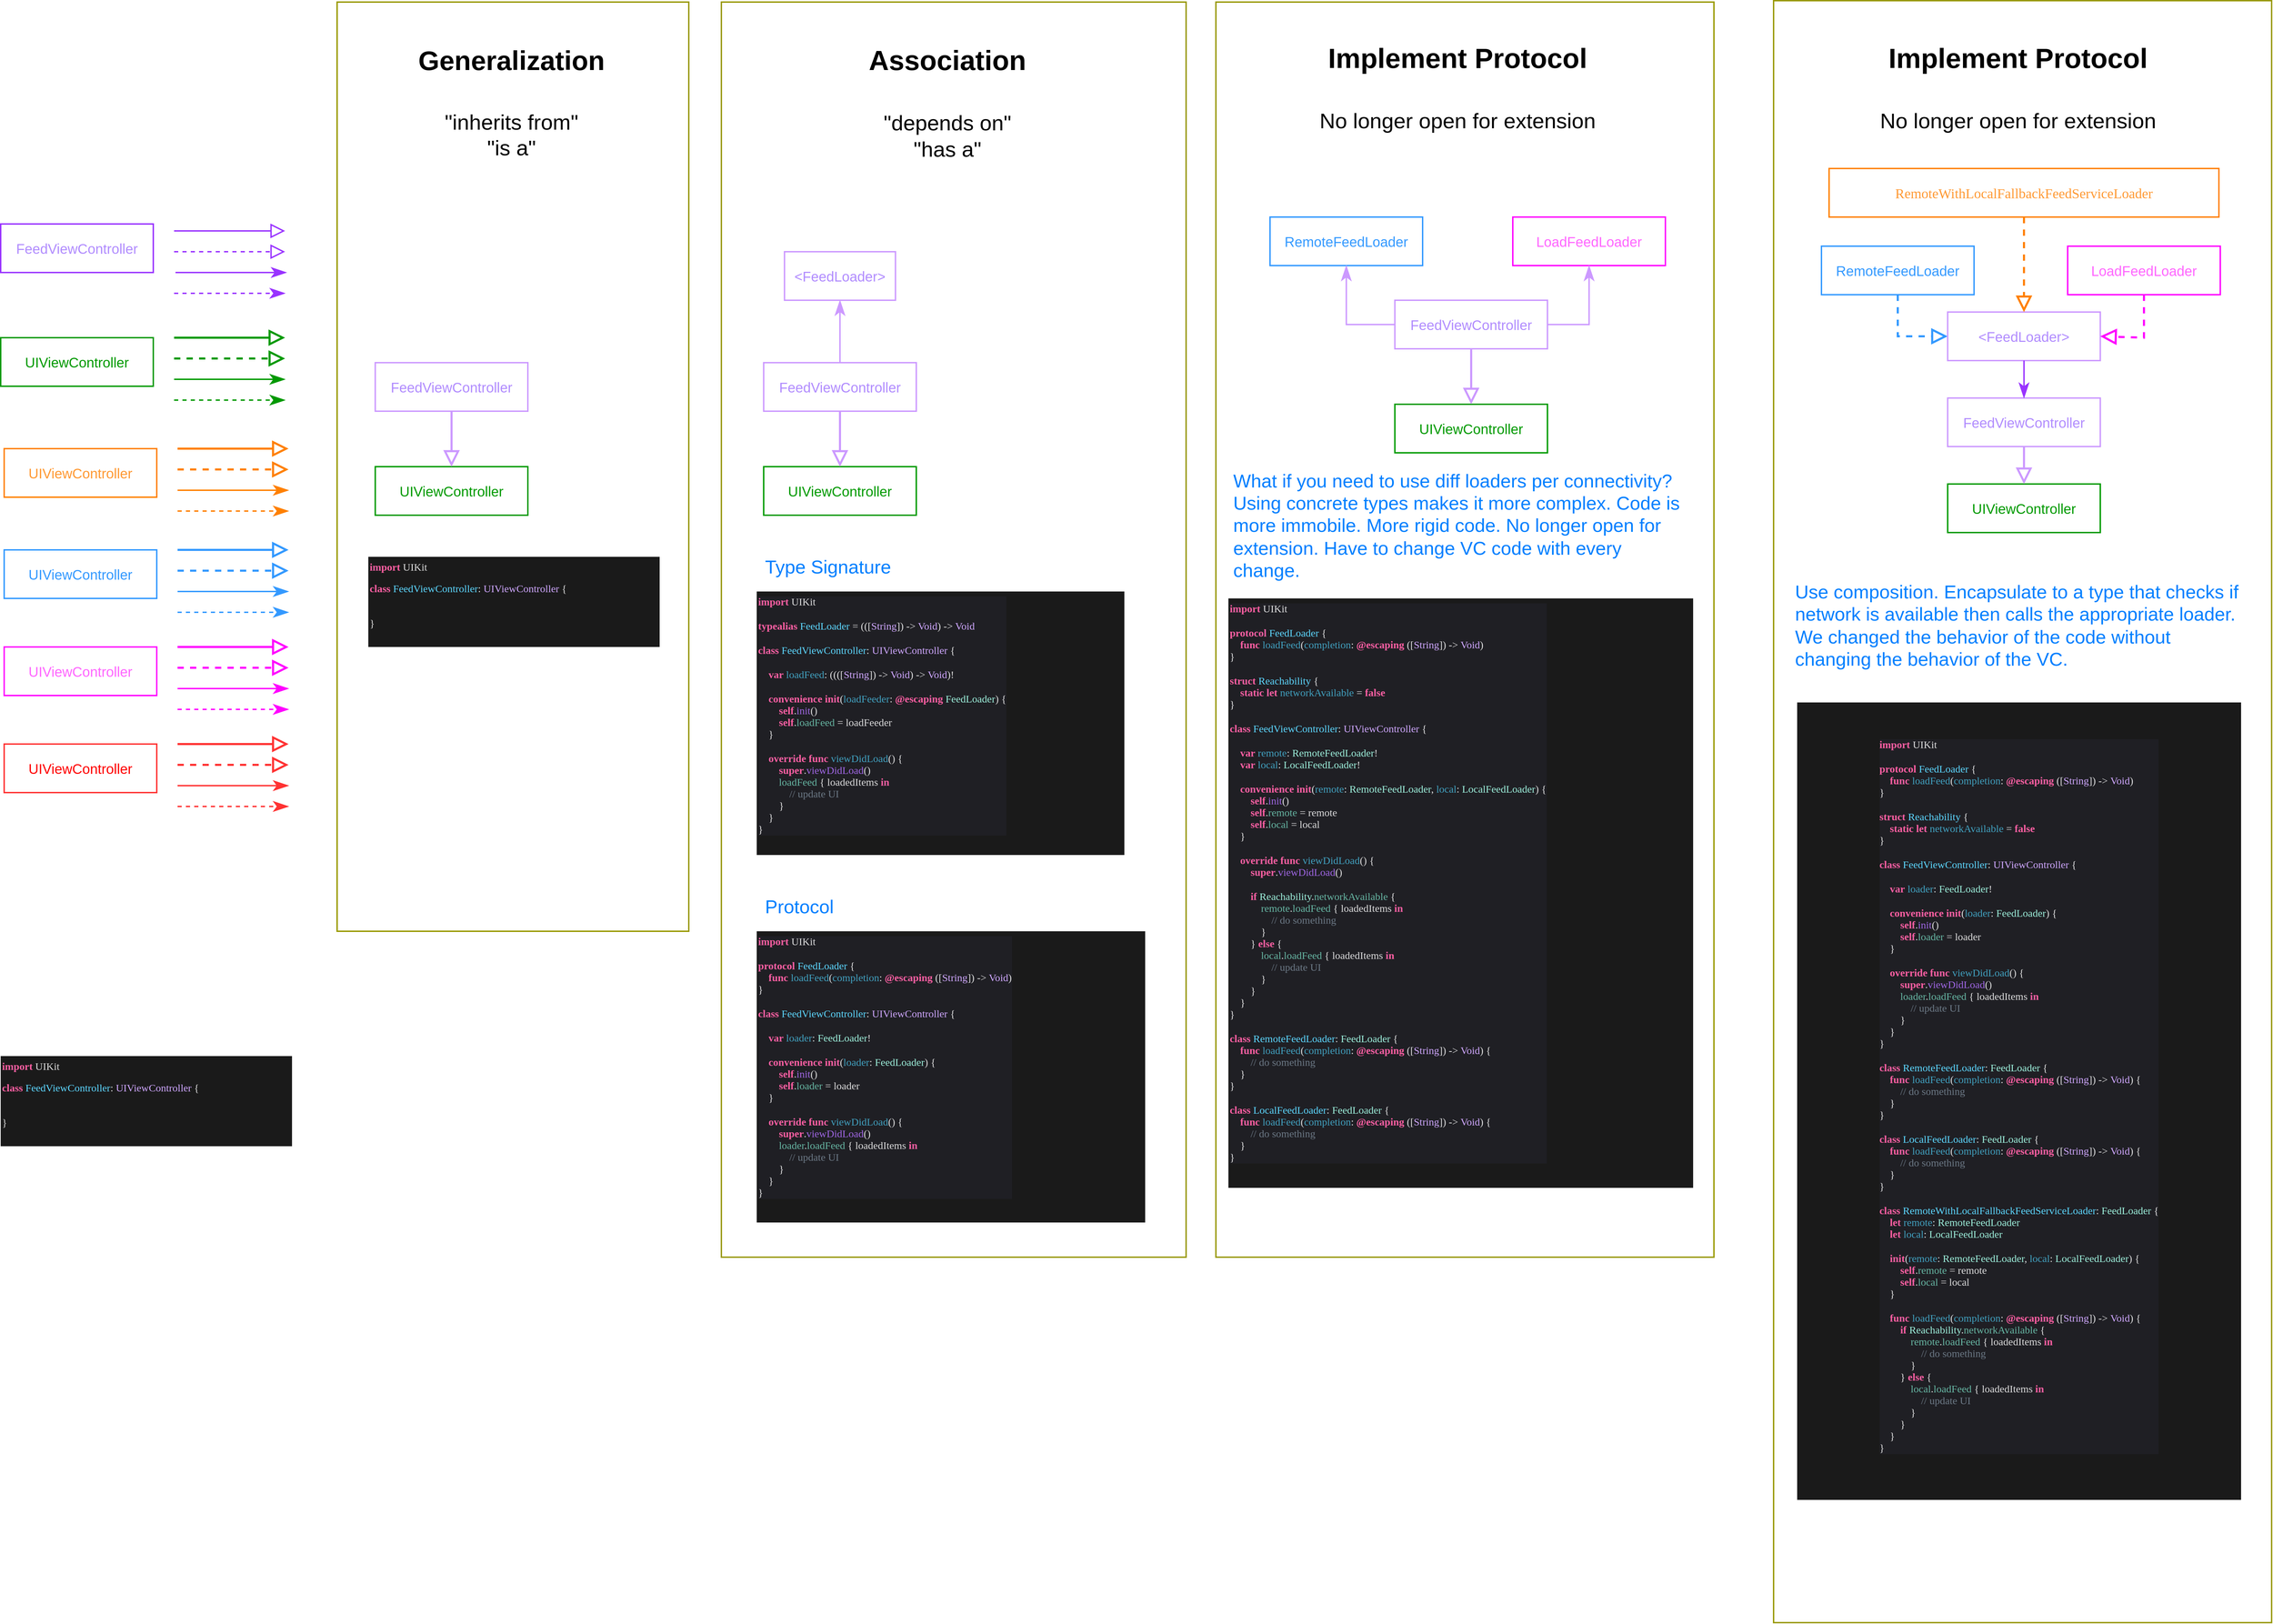 <mxfile version="24.3.1" type="github">
  <diagram name="Page-1" id="2k4kQFXLUoXcd1VmAueP">
    <mxGraphModel dx="1570" dy="2222" grid="0" gridSize="10" guides="1" tooltips="1" connect="1" arrows="1" fold="1" page="1" pageScale="1" pageWidth="850" pageHeight="1100" math="0" shadow="0">
      <root>
        <mxCell id="0" />
        <mxCell id="1" parent="0" />
        <mxCell id="om-0NSeOpa1xesZLcgds-3" value="" style="rounded=0;whiteSpace=wrap;html=1;fillColor=none;strokeWidth=2;strokeColor=#999900;" vertex="1" parent="1">
          <mxGeometry x="1049" y="-270" width="670" height="1810" as="geometry" />
        </mxCell>
        <mxCell id="om-0NSeOpa1xesZLcgds-2" value="" style="rounded=0;whiteSpace=wrap;html=1;fillColor=none;strokeWidth=2;strokeColor=#999900;" vertex="1" parent="1">
          <mxGeometry x="495" y="-270" width="507" height="1340" as="geometry" />
        </mxCell>
        <mxCell id="n44Yq7HVJipE2xqLqNvO-1" value="&lt;font style=&quot;font-size: 20px;&quot; color=&quot;#b18cfe&quot;&gt;FeedViewController&lt;/font&gt;" style="rounded=0;whiteSpace=wrap;html=1;fillColor=none;strokeColor=#CC99FF;strokeWidth=2;fontSize=20;" parent="1" vertex="1">
          <mxGeometry x="550" y="250" width="220" height="70" as="geometry" />
        </mxCell>
        <mxCell id="n44Yq7HVJipE2xqLqNvO-2" value="&lt;font style=&quot;font-size: 20px;&quot; color=&quot;#b18cfe&quot;&gt;FeedViewController&lt;/font&gt;" style="rounded=0;whiteSpace=wrap;html=1;fillColor=none;strokeColor=#9933FF;strokeWidth=2;fontSize=20;" parent="1" vertex="1">
          <mxGeometry x="10" y="50" width="220" height="70" as="geometry" />
        </mxCell>
        <mxCell id="n44Yq7HVJipE2xqLqNvO-3" value="&lt;font color=&quot;#009900&quot; style=&quot;font-size: 20px;&quot;&gt;UIViewController&lt;/font&gt;" style="rounded=0;whiteSpace=wrap;html=1;fillColor=none;strokeColor=#009900;strokeWidth=2;fontSize=20;" parent="1" vertex="1">
          <mxGeometry x="550" y="400" width="220" height="70" as="geometry" />
        </mxCell>
        <mxCell id="n44Yq7HVJipE2xqLqNvO-4" value="&lt;font color=&quot;#009900&quot; style=&quot;font-size: 20px;&quot;&gt;UIViewController&lt;/font&gt;" style="rounded=0;whiteSpace=wrap;html=1;fillColor=none;strokeColor=#009900;strokeWidth=2;fontSize=20;" parent="1" vertex="1">
          <mxGeometry x="10" y="214" width="220" height="70" as="geometry" />
        </mxCell>
        <mxCell id="n44Yq7HVJipE2xqLqNvO-7" value="" style="endArrow=block;endSize=16;endFill=0;html=1;rounded=0;strokeColor=#cc99ff;strokeWidth=3;exitX=0.5;exitY=1;exitDx=0;exitDy=0;entryX=0.5;entryY=0;entryDx=0;entryDy=0;fontSize=20;" parent="1" source="n44Yq7HVJipE2xqLqNvO-1" target="n44Yq7HVJipE2xqLqNvO-3" edge="1">
          <mxGeometry width="160" relative="1" as="geometry">
            <mxPoint x="630" y="420" as="sourcePoint" />
            <mxPoint x="790" y="420" as="targetPoint" />
          </mxGeometry>
        </mxCell>
        <mxCell id="n44Yq7HVJipE2xqLqNvO-9" value="" style="endArrow=block;endSize=16;endFill=0;html=1;rounded=0;strokeColor=#9933FF;strokeWidth=2;fontSize=20;edgeStyle=orthogonalEdgeStyle;" parent="1" edge="1">
          <mxGeometry width="160" relative="1" as="geometry">
            <mxPoint x="260" y="60" as="sourcePoint" />
            <mxPoint x="420" y="60" as="targetPoint" />
          </mxGeometry>
        </mxCell>
        <mxCell id="n44Yq7HVJipE2xqLqNvO-10" value="" style="endArrow=block;endSize=16;endFill=0;html=1;rounded=0;strokeColor=#9933FF;strokeWidth=2;dashed=1;fontSize=20;edgeStyle=orthogonalEdgeStyle;" parent="1" edge="1">
          <mxGeometry width="160" relative="1" as="geometry">
            <mxPoint x="260" y="90" as="sourcePoint" />
            <mxPoint x="420" y="90" as="targetPoint" />
          </mxGeometry>
        </mxCell>
        <mxCell id="n44Yq7HVJipE2xqLqNvO-11" value="" style="endArrow=classicThin;endSize=16;endFill=1;html=1;rounded=0;strokeColor=#9933FF;strokeWidth=2;fontSize=20;edgeStyle=orthogonalEdgeStyle;" parent="1" edge="1">
          <mxGeometry width="160" relative="1" as="geometry">
            <mxPoint x="262" y="120" as="sourcePoint" />
            <mxPoint x="422" y="120" as="targetPoint" />
          </mxGeometry>
        </mxCell>
        <mxCell id="n44Yq7HVJipE2xqLqNvO-12" value="" style="endArrow=classicThin;endSize=16;endFill=1;html=1;rounded=0;strokeColor=#9933FF;strokeWidth=2;dashed=1;fontSize=20;edgeStyle=orthogonalEdgeStyle;" parent="1" edge="1">
          <mxGeometry width="160" relative="1" as="geometry">
            <mxPoint x="260" y="150" as="sourcePoint" />
            <mxPoint x="420" y="150" as="targetPoint" />
          </mxGeometry>
        </mxCell>
        <mxCell id="n44Yq7HVJipE2xqLqNvO-17" value="" style="endArrow=block;endSize=16;endFill=0;html=1;rounded=0;strokeColor=#009900;strokeWidth=3;fontSize=20;edgeStyle=orthogonalEdgeStyle;" parent="1" edge="1">
          <mxGeometry width="160" relative="1" as="geometry">
            <mxPoint x="260" y="214" as="sourcePoint" />
            <mxPoint x="420" y="214" as="targetPoint" />
          </mxGeometry>
        </mxCell>
        <mxCell id="n44Yq7HVJipE2xqLqNvO-18" value="" style="endArrow=block;endSize=16;endFill=0;html=1;rounded=0;strokeColor=#009900;strokeWidth=3;dashed=1;fontSize=20;edgeStyle=orthogonalEdgeStyle;" parent="1" edge="1">
          <mxGeometry width="160" relative="1" as="geometry">
            <mxPoint x="260" y="244" as="sourcePoint" />
            <mxPoint x="420" y="244" as="targetPoint" />
          </mxGeometry>
        </mxCell>
        <mxCell id="n44Yq7HVJipE2xqLqNvO-19" value="" style="endArrow=classicThin;endSize=16;endFill=1;html=1;rounded=0;strokeColor=#009900;strokeWidth=2;fontSize=20;edgeStyle=orthogonalEdgeStyle;" parent="1" edge="1">
          <mxGeometry width="160" relative="1" as="geometry">
            <mxPoint x="260" y="274" as="sourcePoint" />
            <mxPoint x="420" y="274" as="targetPoint" />
          </mxGeometry>
        </mxCell>
        <mxCell id="n44Yq7HVJipE2xqLqNvO-20" value="" style="endArrow=classicThin;endSize=16;endFill=1;html=1;rounded=0;strokeColor=#009900;strokeWidth=2;dashed=1;fontSize=20;edgeStyle=orthogonalEdgeStyle;" parent="1" edge="1">
          <mxGeometry width="160" relative="1" as="geometry">
            <mxPoint x="260" y="304" as="sourcePoint" />
            <mxPoint x="420" y="304" as="targetPoint" />
          </mxGeometry>
        </mxCell>
        <mxCell id="n44Yq7HVJipE2xqLqNvO-21" value="&lt;font color=&quot;#ff9933&quot; style=&quot;font-size: 20px;&quot;&gt;UIViewController&lt;/font&gt;" style="rounded=0;whiteSpace=wrap;html=1;fillColor=none;strokeColor=#FF8000;strokeWidth=2;fontColor=#ff3333;fontSize=20;" parent="1" vertex="1">
          <mxGeometry x="15" y="374" width="220" height="70" as="geometry" />
        </mxCell>
        <mxCell id="n44Yq7HVJipE2xqLqNvO-22" value="" style="endArrow=block;endSize=16;endFill=0;html=1;rounded=0;strokeColor=#FF8000;strokeWidth=3;fontSize=20;edgeStyle=orthogonalEdgeStyle;" parent="1" edge="1">
          <mxGeometry width="160" relative="1" as="geometry">
            <mxPoint x="265" y="374" as="sourcePoint" />
            <mxPoint x="425" y="374" as="targetPoint" />
          </mxGeometry>
        </mxCell>
        <mxCell id="n44Yq7HVJipE2xqLqNvO-23" value="" style="endArrow=block;endSize=16;endFill=0;html=1;rounded=0;strokeColor=#FF8000;strokeWidth=3;dashed=1;fontSize=20;edgeStyle=orthogonalEdgeStyle;" parent="1" edge="1">
          <mxGeometry width="160" relative="1" as="geometry">
            <mxPoint x="265" y="404" as="sourcePoint" />
            <mxPoint x="425" y="404" as="targetPoint" />
          </mxGeometry>
        </mxCell>
        <mxCell id="n44Yq7HVJipE2xqLqNvO-24" value="" style="endArrow=classicThin;endSize=16;endFill=1;html=1;rounded=0;strokeColor=#FF8000;strokeWidth=2;fontSize=20;edgeStyle=orthogonalEdgeStyle;" parent="1" edge="1">
          <mxGeometry width="160" relative="1" as="geometry">
            <mxPoint x="265" y="434" as="sourcePoint" />
            <mxPoint x="425" y="434" as="targetPoint" />
          </mxGeometry>
        </mxCell>
        <mxCell id="n44Yq7HVJipE2xqLqNvO-25" value="" style="endArrow=classicThin;endSize=16;endFill=1;html=1;rounded=0;strokeColor=#FF8000;strokeWidth=2;dashed=1;fontSize=20;edgeStyle=orthogonalEdgeStyle;" parent="1" edge="1">
          <mxGeometry width="160" relative="1" as="geometry">
            <mxPoint x="265" y="464" as="sourcePoint" />
            <mxPoint x="425" y="464" as="targetPoint" />
          </mxGeometry>
        </mxCell>
        <mxCell id="n44Yq7HVJipE2xqLqNvO-26" value="&lt;font style=&quot;font-size: 20px;&quot;&gt;UIViewController&lt;/font&gt;" style="rounded=0;whiteSpace=wrap;html=1;fillColor=none;strokeColor=#3399FF;strokeWidth=2;fontColor=#3399FF;fontSize=20;" parent="1" vertex="1">
          <mxGeometry x="15" y="520" width="220" height="70" as="geometry" />
        </mxCell>
        <mxCell id="n44Yq7HVJipE2xqLqNvO-27" value="" style="endArrow=block;endSize=16;endFill=0;html=1;rounded=0;strokeColor=#3399FF;strokeWidth=3;fontColor=#3399FF;fontSize=20;edgeStyle=orthogonalEdgeStyle;" parent="1" edge="1">
          <mxGeometry width="160" relative="1" as="geometry">
            <mxPoint x="265" y="520" as="sourcePoint" />
            <mxPoint x="425" y="520" as="targetPoint" />
          </mxGeometry>
        </mxCell>
        <mxCell id="n44Yq7HVJipE2xqLqNvO-28" value="" style="endArrow=block;endSize=16;endFill=0;html=1;rounded=0;strokeColor=#3399FF;strokeWidth=3;dashed=1;fontColor=#3399FF;fontSize=20;edgeStyle=orthogonalEdgeStyle;" parent="1" edge="1">
          <mxGeometry width="160" relative="1" as="geometry">
            <mxPoint x="265" y="550" as="sourcePoint" />
            <mxPoint x="425" y="550" as="targetPoint" />
          </mxGeometry>
        </mxCell>
        <mxCell id="n44Yq7HVJipE2xqLqNvO-29" value="" style="endArrow=classicThin;endSize=16;endFill=1;html=1;rounded=0;strokeColor=#3399FF;strokeWidth=2;fontColor=#3399FF;fontSize=20;edgeStyle=orthogonalEdgeStyle;" parent="1" edge="1">
          <mxGeometry width="160" relative="1" as="geometry">
            <mxPoint x="265" y="580" as="sourcePoint" />
            <mxPoint x="425" y="580" as="targetPoint" />
          </mxGeometry>
        </mxCell>
        <mxCell id="n44Yq7HVJipE2xqLqNvO-30" value="" style="endArrow=classicThin;endSize=16;endFill=1;html=1;rounded=0;strokeColor=#3399FF;strokeWidth=2;dashed=1;fontColor=#3399FF;fontSize=20;edgeStyle=orthogonalEdgeStyle;" parent="1" edge="1">
          <mxGeometry width="160" relative="1" as="geometry">
            <mxPoint x="265" y="610" as="sourcePoint" />
            <mxPoint x="425" y="610" as="targetPoint" />
          </mxGeometry>
        </mxCell>
        <mxCell id="n44Yq7HVJipE2xqLqNvO-31" value="&lt;font color=&quot;#ff66ff&quot; style=&quot;font-size: 20px;&quot;&gt;UIViewController&lt;/font&gt;" style="rounded=0;whiteSpace=wrap;html=1;fillColor=none;strokeColor=#FF00FF;strokeWidth=2;fontColor=#ff3333;fontSize=20;" parent="1" vertex="1">
          <mxGeometry x="15" y="660" width="220" height="70" as="geometry" />
        </mxCell>
        <mxCell id="n44Yq7HVJipE2xqLqNvO-32" value="" style="endArrow=block;endSize=16;endFill=0;html=1;rounded=0;strokeColor=#FF00FF;strokeWidth=3;fontSize=20;edgeStyle=orthogonalEdgeStyle;" parent="1" edge="1">
          <mxGeometry width="160" relative="1" as="geometry">
            <mxPoint x="265" y="660" as="sourcePoint" />
            <mxPoint x="425" y="660" as="targetPoint" />
          </mxGeometry>
        </mxCell>
        <mxCell id="n44Yq7HVJipE2xqLqNvO-33" value="" style="endArrow=block;endSize=16;endFill=0;html=1;rounded=0;strokeColor=#FF00FF;strokeWidth=3;dashed=1;fontSize=20;edgeStyle=orthogonalEdgeStyle;" parent="1" edge="1">
          <mxGeometry width="160" relative="1" as="geometry">
            <mxPoint x="265" y="690" as="sourcePoint" />
            <mxPoint x="425" y="690" as="targetPoint" />
          </mxGeometry>
        </mxCell>
        <mxCell id="n44Yq7HVJipE2xqLqNvO-34" value="" style="endArrow=classicThin;endSize=16;endFill=1;html=1;rounded=0;strokeColor=#FF00FF;strokeWidth=2;fontSize=20;edgeStyle=orthogonalEdgeStyle;" parent="1" edge="1">
          <mxGeometry width="160" relative="1" as="geometry">
            <mxPoint x="265" y="720" as="sourcePoint" />
            <mxPoint x="425" y="720" as="targetPoint" />
          </mxGeometry>
        </mxCell>
        <mxCell id="n44Yq7HVJipE2xqLqNvO-35" value="" style="endArrow=classicThin;endSize=16;endFill=1;html=1;rounded=0;strokeColor=#FF00FF;strokeWidth=2;dashed=1;fontSize=20;edgeStyle=orthogonalEdgeStyle;" parent="1" edge="1">
          <mxGeometry width="160" relative="1" as="geometry">
            <mxPoint x="265" y="750" as="sourcePoint" />
            <mxPoint x="425" y="750" as="targetPoint" />
          </mxGeometry>
        </mxCell>
        <mxCell id="F54K5IMfP_wZekRCtyxR-3" value="&lt;p style=&quot;margin: 0px; font-style: normal; font-variant-caps: normal; font-stretch: normal; font-size: 15px; line-height: normal; font-family: Menlo; font-size-adjust: none; font-kerning: auto; font-variant-alternates: normal; font-variant-ligatures: normal; font-variant-numeric: normal; font-variant-east-asian: normal; font-variant-position: normal; font-feature-settings: normal; font-optical-sizing: auto; font-variation-settings: normal; color: rgba(255, 255, 255, 0.85);&quot;&gt;&lt;span style=&quot;color: #fc5fa3&quot;&gt;&lt;b&gt;import&lt;/b&gt;&lt;/span&gt; UIKit&lt;/p&gt;&lt;br&gt;&lt;p style=&quot;margin: 0px; font-style: normal; font-variant-caps: normal; font-stretch: normal; font-size: 15px; line-height: normal; font-family: Menlo; font-size-adjust: none; font-kerning: auto; font-variant-alternates: normal; font-variant-ligatures: normal; font-variant-numeric: normal; font-variant-east-asian: normal; font-variant-position: normal; font-feature-settings: normal; font-optical-sizing: auto; font-variation-settings: normal; color: rgb(93, 216, 255);&quot;&gt;&lt;span style=&quot;color: #fc5fa3&quot;&gt;&lt;b&gt;class&lt;/b&gt;&lt;/span&gt;&lt;span style=&quot;color: rgba(255, 255, 255, 0.85)&quot;&gt; &lt;/span&gt;FeedViewController&lt;span style=&quot;color: rgba(255, 255, 255, 0.85)&quot;&gt;: &lt;/span&gt;&lt;span style=&quot;color: #d0a8ff&quot;&gt;UIViewController&lt;/span&gt;&lt;span style=&quot;color: rgba(255, 255, 255, 0.85)&quot;&gt; {&lt;/span&gt;&lt;/p&gt;&lt;p style=&quot;margin: 0px; font-style: normal; font-variant-caps: normal; font-stretch: normal; font-size: 15px; line-height: normal; font-family: Menlo; font-size-adjust: none; font-kerning: auto; font-variant-alternates: normal; font-variant-ligatures: normal; font-variant-numeric: normal; font-variant-east-asian: normal; font-variant-position: normal; font-feature-settings: normal; font-optical-sizing: auto; font-variation-settings: normal; color: rgba(255, 255, 255, 0.85); min-height: 18px;&quot;&gt;&amp;nbsp;&lt;/p&gt;&lt;br&gt;&lt;p style=&quot;margin: 0px; font-style: normal; font-variant-caps: normal; font-stretch: normal; font-size: 15px; line-height: normal; font-family: Menlo; font-size-adjust: none; font-kerning: auto; font-variant-alternates: normal; font-variant-ligatures: normal; font-variant-numeric: normal; font-variant-east-asian: normal; font-variant-position: normal; font-feature-settings: normal; font-optical-sizing: auto; font-variation-settings: normal; color: rgba(255, 255, 255, 0.85);&quot;&gt;}&lt;/p&gt;&lt;div style=&quot;&quot;&gt;&lt;br&gt;&lt;/div&gt;" style="text;html=1;align=left;verticalAlign=top;resizable=0;points=[];autosize=1;strokeColor=none;fillColor=#1A1A1A;labelBackgroundColor=#1A1A1A;rounded=0;glass=0;rotation=0;" parent="1" vertex="1">
          <mxGeometry x="10" y="1250" width="420" height="130" as="geometry" />
        </mxCell>
        <mxCell id="fpUjxHbQ0aJESu-NvyN7-1" value="&lt;p style=&quot;margin: 0px; font-style: normal; font-variant-caps: normal; font-stretch: normal; font-size: 15px; line-height: normal; font-family: Menlo; font-size-adjust: none; font-kerning: auto; font-variant-alternates: normal; font-variant-ligatures: normal; font-variant-numeric: normal; font-variant-east-asian: normal; font-variant-position: normal; font-feature-settings: normal; font-optical-sizing: auto; font-variation-settings: normal; color: rgba(255, 255, 255, 0.85);&quot;&gt;&lt;span style=&quot;color: #fc5fa3&quot;&gt;&lt;b&gt;import&lt;/b&gt;&lt;/span&gt; UIKit&lt;/p&gt;&lt;br&gt;&lt;p style=&quot;margin: 0px; font-style: normal; font-variant-caps: normal; font-stretch: normal; font-size: 15px; line-height: normal; font-family: Menlo; font-size-adjust: none; font-kerning: auto; font-variant-alternates: normal; font-variant-ligatures: normal; font-variant-numeric: normal; font-variant-east-asian: normal; font-variant-position: normal; font-feature-settings: normal; font-optical-sizing: auto; font-variation-settings: normal; color: rgb(93, 216, 255);&quot;&gt;&lt;span style=&quot;color: #fc5fa3&quot;&gt;&lt;b&gt;class&lt;/b&gt;&lt;/span&gt;&lt;span style=&quot;color: rgba(255, 255, 255, 0.85)&quot;&gt; &lt;/span&gt;FeedViewController&lt;span style=&quot;color: rgba(255, 255, 255, 0.85)&quot;&gt;: &lt;/span&gt;&lt;span style=&quot;color: #d0a8ff&quot;&gt;UIViewController&lt;/span&gt;&lt;span style=&quot;color: rgba(255, 255, 255, 0.85)&quot;&gt; {&lt;/span&gt;&lt;/p&gt;&lt;p style=&quot;margin: 0px; font-style: normal; font-variant-caps: normal; font-stretch: normal; font-size: 15px; line-height: normal; font-family: Menlo; font-size-adjust: none; font-kerning: auto; font-variant-alternates: normal; font-variant-ligatures: normal; font-variant-numeric: normal; font-variant-east-asian: normal; font-variant-position: normal; font-feature-settings: normal; font-optical-sizing: auto; font-variation-settings: normal; color: rgba(255, 255, 255, 0.85); min-height: 18px;&quot;&gt;&amp;nbsp;&lt;/p&gt;&lt;br&gt;&lt;p style=&quot;margin: 0px; font-style: normal; font-variant-caps: normal; font-stretch: normal; font-size: 15px; line-height: normal; font-family: Menlo; font-size-adjust: none; font-kerning: auto; font-variant-alternates: normal; font-variant-ligatures: normal; font-variant-numeric: normal; font-variant-east-asian: normal; font-variant-position: normal; font-feature-settings: normal; font-optical-sizing: auto; font-variation-settings: normal; color: rgba(255, 255, 255, 0.85);&quot;&gt;}&lt;/p&gt;&lt;div style=&quot;&quot;&gt;&lt;br&gt;&lt;/div&gt;" style="text;html=1;align=left;verticalAlign=top;resizable=0;points=[];autosize=1;strokeColor=none;fillColor=#1A1A1A;labelBackgroundColor=#1A1A1A;rounded=0;glass=0;rotation=0;" parent="1" vertex="1">
          <mxGeometry x="540" y="530" width="420" height="130" as="geometry" />
        </mxCell>
        <mxCell id="fpUjxHbQ0aJESu-NvyN7-2" value="&lt;font style=&quot;font-size: 20px;&quot; color=&quot;#b18cfe&quot;&gt;FeedViewController&lt;/font&gt;" style="rounded=0;whiteSpace=wrap;html=1;fillColor=none;strokeColor=#CC99FF;strokeWidth=2;fontSize=20;" parent="1" vertex="1">
          <mxGeometry x="1110" y="250" width="220" height="70" as="geometry" />
        </mxCell>
        <mxCell id="fpUjxHbQ0aJESu-NvyN7-3" value="&lt;font color=&quot;#009900&quot; style=&quot;font-size: 20px;&quot;&gt;UIViewController&lt;/font&gt;" style="rounded=0;whiteSpace=wrap;html=1;fillColor=none;strokeColor=#009900;strokeWidth=2;fontSize=20;" parent="1" vertex="1">
          <mxGeometry x="1110" y="400" width="220" height="70" as="geometry" />
        </mxCell>
        <mxCell id="fpUjxHbQ0aJESu-NvyN7-4" value="" style="endArrow=block;endSize=16;endFill=0;html=1;rounded=0;strokeColor=#cc99ff;strokeWidth=3;exitX=0.5;exitY=1;exitDx=0;exitDy=0;entryX=0.5;entryY=0;entryDx=0;entryDy=0;fontSize=20;" parent="1" source="fpUjxHbQ0aJESu-NvyN7-2" target="fpUjxHbQ0aJESu-NvyN7-3" edge="1">
          <mxGeometry width="160" relative="1" as="geometry">
            <mxPoint x="1190" y="420" as="sourcePoint" />
            <mxPoint x="1350" y="420" as="targetPoint" />
          </mxGeometry>
        </mxCell>
        <mxCell id="fpUjxHbQ0aJESu-NvyN7-5" value="&lt;p style=&quot;margin: 0px; font-style: normal; font-variant-caps: normal; font-stretch: normal; font-size: 15px; line-height: normal; font-family: Menlo; font-size-adjust: none; font-kerning: auto; font-variant-alternates: normal; font-variant-ligatures: normal; font-variant-numeric: normal; font-variant-east-asian: normal; font-variant-position: normal; font-variant-emoji: normal; font-feature-settings: normal; font-optical-sizing: auto; font-variation-settings: normal; color: rgba(255, 255, 255, 0.85); background-color: rgb(31, 31, 36);&quot;&gt;&lt;span style=&quot;color: #fc5fa3&quot;&gt;&lt;b&gt;import&lt;/b&gt;&lt;/span&gt; UIKit&lt;/p&gt;&lt;p style=&quot;margin: 0px; font-style: normal; font-variant-caps: normal; font-stretch: normal; font-size: 15px; line-height: normal; font-family: Menlo; font-size-adjust: none; font-kerning: auto; font-variant-alternates: normal; font-variant-ligatures: normal; font-variant-numeric: normal; font-variant-east-asian: normal; font-variant-position: normal; font-variant-emoji: normal; font-feature-settings: normal; font-optical-sizing: auto; font-variation-settings: normal; color: rgba(255, 255, 255, 0.85); background-color: rgb(31, 31, 36); min-height: 18px;&quot;&gt;&lt;br&gt;&lt;/p&gt;&lt;p style=&quot;margin: 0px; font-style: normal; font-variant-caps: normal; font-stretch: normal; font-size: 15px; line-height: normal; font-family: Menlo; font-size-adjust: none; font-kerning: auto; font-variant-alternates: normal; font-variant-ligatures: normal; font-variant-numeric: normal; font-variant-east-asian: normal; font-variant-position: normal; font-variant-emoji: normal; font-feature-settings: normal; font-optical-sizing: auto; font-variation-settings: normal; color: rgba(255, 255, 255, 0.85); background-color: rgb(31, 31, 36);&quot;&gt;&lt;span style=&quot;color: #fc5fa3&quot;&gt;&lt;b&gt;typealias&lt;/b&gt;&lt;/span&gt; &lt;span style=&quot;color: #5dd8ff&quot;&gt;FeedLoader&lt;/span&gt; = (([&lt;span style=&quot;color: #d0a8ff&quot;&gt;String&lt;/span&gt;]) -&amp;gt; &lt;span style=&quot;color: #d0a8ff&quot;&gt;Void&lt;/span&gt;) -&amp;gt; &lt;span style=&quot;color: #d0a8ff&quot;&gt;Void&lt;/span&gt;&lt;/p&gt;&lt;p style=&quot;margin: 0px; font-style: normal; font-variant-caps: normal; font-stretch: normal; font-size: 15px; line-height: normal; font-family: Menlo; font-size-adjust: none; font-kerning: auto; font-variant-alternates: normal; font-variant-ligatures: normal; font-variant-numeric: normal; font-variant-east-asian: normal; font-variant-position: normal; font-variant-emoji: normal; font-feature-settings: normal; font-optical-sizing: auto; font-variation-settings: normal; color: rgba(255, 255, 255, 0.85); background-color: rgb(31, 31, 36); min-height: 18px;&quot;&gt;&lt;br&gt;&lt;/p&gt;&lt;p style=&quot;margin: 0px; font-style: normal; font-variant-caps: normal; font-stretch: normal; font-size: 15px; line-height: normal; font-family: Menlo; font-size-adjust: none; font-kerning: auto; font-variant-alternates: normal; font-variant-ligatures: normal; font-variant-numeric: normal; font-variant-east-asian: normal; font-variant-position: normal; font-variant-emoji: normal; font-feature-settings: normal; font-optical-sizing: auto; font-variation-settings: normal; color: rgb(93, 216, 255); background-color: rgb(31, 31, 36);&quot;&gt;&lt;span style=&quot;color: #fc5fa3&quot;&gt;&lt;b&gt;class&lt;/b&gt;&lt;/span&gt;&lt;span style=&quot;color: rgba(255, 255, 255, 0.85)&quot;&gt; &lt;/span&gt;FeedViewController&lt;span style=&quot;color: rgba(255, 255, 255, 0.85)&quot;&gt;: &lt;/span&gt;&lt;span style=&quot;color: #d0a8ff&quot;&gt;UIViewController&lt;/span&gt;&lt;span style=&quot;color: rgba(255, 255, 255, 0.85)&quot;&gt; {&lt;/span&gt;&lt;/p&gt;&lt;p style=&quot;margin: 0px; font-style: normal; font-variant-caps: normal; font-stretch: normal; font-size: 15px; line-height: normal; font-family: Menlo; font-size-adjust: none; font-kerning: auto; font-variant-alternates: normal; font-variant-ligatures: normal; font-variant-numeric: normal; font-variant-east-asian: normal; font-variant-position: normal; font-variant-emoji: normal; font-feature-settings: normal; font-optical-sizing: auto; font-variation-settings: normal; color: rgba(255, 255, 255, 0.85); background-color: rgb(31, 31, 36); min-height: 18px;&quot;&gt;&amp;nbsp;&amp;nbsp; &amp;nbsp;&lt;/p&gt;&lt;p style=&quot;margin: 0px; font-style: normal; font-variant-caps: normal; font-stretch: normal; font-size: 15px; line-height: normal; font-family: Menlo; font-size-adjust: none; font-kerning: auto; font-variant-alternates: normal; font-variant-ligatures: normal; font-variant-numeric: normal; font-variant-east-asian: normal; font-variant-position: normal; font-variant-emoji: normal; font-feature-settings: normal; font-optical-sizing: auto; font-variation-settings: normal; color: rgba(255, 255, 255, 0.85); background-color: rgb(31, 31, 36);&quot;&gt;&amp;nbsp; &amp;nbsp; &lt;span style=&quot;color: #fc5fa3&quot;&gt;&lt;b&gt;var&lt;/b&gt;&lt;/span&gt; &lt;span style=&quot;color: #41a1c0&quot;&gt;loadFeed&lt;/span&gt;: ((([&lt;span style=&quot;color: #d0a8ff&quot;&gt;String&lt;/span&gt;]) -&amp;gt; &lt;span style=&quot;color: #d0a8ff&quot;&gt;Void&lt;/span&gt;) -&amp;gt; &lt;span style=&quot;color: #d0a8ff&quot;&gt;Void&lt;/span&gt;)!&lt;/p&gt;&lt;p style=&quot;margin: 0px; font-style: normal; font-variant-caps: normal; font-stretch: normal; font-size: 15px; line-height: normal; font-family: Menlo; font-size-adjust: none; font-kerning: auto; font-variant-alternates: normal; font-variant-ligatures: normal; font-variant-numeric: normal; font-variant-east-asian: normal; font-variant-position: normal; font-variant-emoji: normal; font-feature-settings: normal; font-optical-sizing: auto; font-variation-settings: normal; color: rgba(255, 255, 255, 0.85); background-color: rgb(31, 31, 36); min-height: 18px;&quot;&gt;&amp;nbsp;&amp;nbsp; &amp;nbsp;&lt;/p&gt;&lt;p style=&quot;margin: 0px; font-style: normal; font-variant-caps: normal; font-stretch: normal; font-size: 15px; line-height: normal; font-family: Menlo; font-size-adjust: none; font-kerning: auto; font-variant-alternates: normal; font-variant-ligatures: normal; font-variant-numeric: normal; font-variant-east-asian: normal; font-variant-position: normal; font-variant-emoji: normal; font-feature-settings: normal; font-optical-sizing: auto; font-variation-settings: normal; color: rgb(252, 95, 163); background-color: rgb(31, 31, 36);&quot;&gt;&lt;span style=&quot;color: rgba(255, 255, 255, 0.85)&quot;&gt;&amp;nbsp; &amp;nbsp; &lt;/span&gt;&lt;b&gt;convenience&lt;/b&gt;&lt;span style=&quot;color: rgba(255, 255, 255, 0.85)&quot;&gt; &lt;/span&gt;&lt;b&gt;init&lt;/b&gt;&lt;span style=&quot;color: rgba(255, 255, 255, 0.85)&quot;&gt;(&lt;/span&gt;&lt;span style=&quot;color: #41a1c0&quot;&gt;loadFeeder&lt;/span&gt;&lt;span style=&quot;color: rgba(255, 255, 255, 0.85)&quot;&gt;: &lt;/span&gt;&lt;b&gt;@escaping&lt;/b&gt;&lt;span style=&quot;color: rgba(255, 255, 255, 0.85)&quot;&gt; &lt;/span&gt;&lt;span style=&quot;color: #9ef1dd&quot;&gt;FeedLoader&lt;/span&gt;&lt;span style=&quot;color: rgba(255, 255, 255, 0.85)&quot;&gt;) {&lt;/span&gt;&lt;/p&gt;&lt;p style=&quot;margin: 0px; font-style: normal; font-variant-caps: normal; font-stretch: normal; font-size: 15px; line-height: normal; font-family: Menlo; font-size-adjust: none; font-kerning: auto; font-variant-alternates: normal; font-variant-ligatures: normal; font-variant-numeric: normal; font-variant-east-asian: normal; font-variant-position: normal; font-variant-emoji: normal; font-feature-settings: normal; font-optical-sizing: auto; font-variation-settings: normal; color: rgba(255, 255, 255, 0.85); background-color: rgb(31, 31, 36);&quot;&gt;&amp;nbsp; &amp;nbsp; &amp;nbsp; &amp;nbsp; &lt;span style=&quot;color: #fc5fa3&quot;&gt;&lt;b&gt;self&lt;/b&gt;&lt;/span&gt;.&lt;span style=&quot;color: #a167e6&quot;&gt;init&lt;/span&gt;()&lt;/p&gt;&lt;p style=&quot;margin: 0px; font-style: normal; font-variant-caps: normal; font-stretch: normal; font-size: 15px; line-height: normal; font-family: Menlo; font-size-adjust: none; font-kerning: auto; font-variant-alternates: normal; font-variant-ligatures: normal; font-variant-numeric: normal; font-variant-east-asian: normal; font-variant-position: normal; font-variant-emoji: normal; font-feature-settings: normal; font-optical-sizing: auto; font-variation-settings: normal; color: rgba(255, 255, 255, 0.85); background-color: rgb(31, 31, 36);&quot;&gt;&amp;nbsp; &amp;nbsp; &amp;nbsp; &amp;nbsp; &lt;span style=&quot;color: #fc5fa3&quot;&gt;&lt;b&gt;self&lt;/b&gt;&lt;/span&gt;.&lt;span style=&quot;color: #67b7a4&quot;&gt;loadFeed&lt;/span&gt; = loadFeeder&lt;/p&gt;&lt;p style=&quot;margin: 0px; font-style: normal; font-variant-caps: normal; font-stretch: normal; font-size: 15px; line-height: normal; font-family: Menlo; font-size-adjust: none; font-kerning: auto; font-variant-alternates: normal; font-variant-ligatures: normal; font-variant-numeric: normal; font-variant-east-asian: normal; font-variant-position: normal; font-variant-emoji: normal; font-feature-settings: normal; font-optical-sizing: auto; font-variation-settings: normal; color: rgba(255, 255, 255, 0.85); background-color: rgb(31, 31, 36);&quot;&gt;&amp;nbsp; &amp;nbsp; }&lt;/p&gt;&lt;p style=&quot;margin: 0px; font-style: normal; font-variant-caps: normal; font-stretch: normal; font-size: 15px; line-height: normal; font-family: Menlo; font-size-adjust: none; font-kerning: auto; font-variant-alternates: normal; font-variant-ligatures: normal; font-variant-numeric: normal; font-variant-east-asian: normal; font-variant-position: normal; font-variant-emoji: normal; font-feature-settings: normal; font-optical-sizing: auto; font-variation-settings: normal; color: rgba(255, 255, 255, 0.85); background-color: rgb(31, 31, 36); min-height: 18px;&quot;&gt;&amp;nbsp;&amp;nbsp; &amp;nbsp;&lt;/p&gt;&lt;p style=&quot;margin: 0px; font-style: normal; font-variant-caps: normal; font-stretch: normal; font-size: 15px; line-height: normal; font-family: Menlo; font-size-adjust: none; font-kerning: auto; font-variant-alternates: normal; font-variant-ligatures: normal; font-variant-numeric: normal; font-variant-east-asian: normal; font-variant-position: normal; font-variant-emoji: normal; font-feature-settings: normal; font-optical-sizing: auto; font-variation-settings: normal; color: rgb(252, 95, 163); background-color: rgb(31, 31, 36);&quot;&gt;&lt;span style=&quot;color: rgba(255, 255, 255, 0.85)&quot;&gt;&amp;nbsp; &amp;nbsp; &lt;/span&gt;&lt;b&gt;override&lt;/b&gt;&lt;span style=&quot;color: rgba(255, 255, 255, 0.85)&quot;&gt; &lt;/span&gt;&lt;b&gt;func&lt;/b&gt;&lt;span style=&quot;color: rgba(255, 255, 255, 0.85)&quot;&gt; &lt;/span&gt;&lt;span style=&quot;color: #41a1c0&quot;&gt;viewDidLoad&lt;/span&gt;&lt;span style=&quot;color: rgba(255, 255, 255, 0.85)&quot;&gt;() {&lt;/span&gt;&lt;/p&gt;&lt;p style=&quot;margin: 0px; font-style: normal; font-variant-caps: normal; font-stretch: normal; font-size: 15px; line-height: normal; font-family: Menlo; font-size-adjust: none; font-kerning: auto; font-variant-alternates: normal; font-variant-ligatures: normal; font-variant-numeric: normal; font-variant-east-asian: normal; font-variant-position: normal; font-variant-emoji: normal; font-feature-settings: normal; font-optical-sizing: auto; font-variation-settings: normal; color: rgba(255, 255, 255, 0.85); background-color: rgb(31, 31, 36);&quot;&gt;&amp;nbsp; &amp;nbsp; &amp;nbsp; &amp;nbsp; &lt;span style=&quot;color: #fc5fa3&quot;&gt;&lt;b&gt;super&lt;/b&gt;&lt;/span&gt;.&lt;span style=&quot;color: #a167e6&quot;&gt;viewDidLoad&lt;/span&gt;()&lt;/p&gt;&lt;p style=&quot;margin: 0px; font-style: normal; font-variant-caps: normal; font-stretch: normal; font-size: 15px; line-height: normal; font-family: Menlo; font-size-adjust: none; font-kerning: auto; font-variant-alternates: normal; font-variant-ligatures: normal; font-variant-numeric: normal; font-variant-east-asian: normal; font-variant-position: normal; font-variant-emoji: normal; font-feature-settings: normal; font-optical-sizing: auto; font-variation-settings: normal; color: rgba(255, 255, 255, 0.85); background-color: rgb(31, 31, 36);&quot;&gt;&amp;nbsp; &amp;nbsp; &amp;nbsp; &amp;nbsp; &lt;span style=&quot;color: #67b7a4&quot;&gt;loadFeed&lt;/span&gt; { loadedItems &lt;span style=&quot;color: #fc5fa3&quot;&gt;&lt;b&gt;in&lt;/b&gt;&lt;/span&gt;&lt;/p&gt;&lt;p style=&quot;margin: 0px; font-style: normal; font-variant-caps: normal; font-stretch: normal; font-size: 15px; line-height: normal; font-family: Menlo; font-size-adjust: none; font-kerning: auto; font-variant-alternates: normal; font-variant-ligatures: normal; font-variant-numeric: normal; font-variant-east-asian: normal; font-variant-position: normal; font-variant-emoji: normal; font-feature-settings: normal; font-optical-sizing: auto; font-variation-settings: normal; color: rgba(255, 255, 255, 0.85); background-color: rgb(31, 31, 36);&quot;&gt;&amp;nbsp; &amp;nbsp; &amp;nbsp; &amp;nbsp; &amp;nbsp; &amp;nbsp; &lt;span style=&quot;color: #6c7986&quot;&gt;// update UI&lt;/span&gt;&lt;/p&gt;&lt;p style=&quot;margin: 0px; font-style: normal; font-variant-caps: normal; font-stretch: normal; font-size: 15px; line-height: normal; font-family: Menlo; font-size-adjust: none; font-kerning: auto; font-variant-alternates: normal; font-variant-ligatures: normal; font-variant-numeric: normal; font-variant-east-asian: normal; font-variant-position: normal; font-variant-emoji: normal; font-feature-settings: normal; font-optical-sizing: auto; font-variation-settings: normal; color: rgba(255, 255, 255, 0.85); background-color: rgb(31, 31, 36);&quot;&gt;&amp;nbsp; &amp;nbsp; &amp;nbsp; &amp;nbsp; }&lt;/p&gt;&lt;p style=&quot;margin: 0px; font-style: normal; font-variant-caps: normal; font-stretch: normal; font-size: 15px; line-height: normal; font-family: Menlo; font-size-adjust: none; font-kerning: auto; font-variant-alternates: normal; font-variant-ligatures: normal; font-variant-numeric: normal; font-variant-east-asian: normal; font-variant-position: normal; font-variant-emoji: normal; font-feature-settings: normal; font-optical-sizing: auto; font-variation-settings: normal; color: rgba(255, 255, 255, 0.85); background-color: rgb(31, 31, 36);&quot;&gt;&amp;nbsp; &amp;nbsp; }&lt;/p&gt;&lt;p style=&quot;margin: 0px; font-style: normal; font-variant-caps: normal; font-stretch: normal; font-size: 15px; line-height: normal; font-family: Menlo; font-size-adjust: none; font-kerning: auto; font-variant-alternates: normal; font-variant-ligatures: normal; font-variant-numeric: normal; font-variant-east-asian: normal; font-variant-position: normal; font-variant-emoji: normal; font-feature-settings: normal; font-optical-sizing: auto; font-variation-settings: normal; color: rgba(255, 255, 255, 0.85); background-color: rgb(31, 31, 36);&quot;&gt;}&lt;/p&gt;&lt;div&gt;&lt;br&gt;&lt;/div&gt;" style="text;html=1;align=left;verticalAlign=top;resizable=0;points=[];autosize=1;strokeColor=none;fillColor=#1A1A1A;labelBackgroundColor=#1A1A1A;rounded=0;glass=0;rotation=0;" parent="1" vertex="1">
          <mxGeometry x="1100" y="580" width="530" height="380" as="geometry" />
        </mxCell>
        <mxCell id="fpUjxHbQ0aJESu-NvyN7-6" value="&lt;font style=&quot;font-size: 20px;&quot; color=&quot;#b18cfe&quot;&gt;&amp;lt;FeedLoader&amp;gt;&lt;/font&gt;" style="rounded=0;whiteSpace=wrap;html=1;fillColor=none;strokeColor=#CC99FF;strokeWidth=2;fontSize=20;" parent="1" vertex="1">
          <mxGeometry x="1140" y="90" width="160" height="70" as="geometry" />
        </mxCell>
        <mxCell id="om-0NSeOpa1xesZLcgds-1" value="&lt;font size=&quot;1&quot;&gt;&lt;b style=&quot;font-size: 39px;&quot;&gt;Generalization&lt;/b&gt;&lt;/font&gt;&lt;div&gt;&lt;span style=&quot;font-size: 39px;&quot;&gt;&lt;b&gt;&lt;br&gt;&lt;/b&gt;&lt;/span&gt;&lt;div style=&quot;font-size: 31px;&quot;&gt;&lt;font style=&quot;font-size: 31px;&quot;&gt;&quot;inherits from&quot;&lt;/font&gt;&lt;/div&gt;&lt;div style=&quot;font-size: 31px;&quot;&gt;&lt;font style=&quot;font-size: 31px;&quot;&gt;&quot;is a&quot;&lt;/font&gt;&lt;/div&gt;&lt;/div&gt;" style="text;html=1;align=center;verticalAlign=middle;whiteSpace=wrap;rounded=0;" vertex="1" parent="1">
          <mxGeometry x="590" y="-210" width="313" height="170" as="geometry" />
        </mxCell>
        <mxCell id="om-0NSeOpa1xesZLcgds-4" value="&lt;div style=&quot;font-size: 40px;&quot;&gt;&lt;b&gt;Association&lt;/b&gt;&lt;/div&gt;&lt;div style=&quot;font-size: 40px;&quot;&gt;&lt;b&gt;&lt;br&gt;&lt;/b&gt;&lt;/div&gt;&lt;div style=&quot;font-size: 31px;&quot;&gt;&lt;font style=&quot;font-size: 31px;&quot;&gt;&quot;depends on&quot;&lt;/font&gt;&lt;/div&gt;&lt;div style=&quot;font-size: 31px;&quot;&gt;&lt;font style=&quot;font-size: 31px;&quot;&gt;&quot;has a&quot;&lt;/font&gt;&lt;/div&gt;" style="text;html=1;align=center;verticalAlign=middle;whiteSpace=wrap;rounded=0;" vertex="1" parent="1">
          <mxGeometry x="1191.25" y="-225" width="367.5" height="200" as="geometry" />
        </mxCell>
        <mxCell id="om-0NSeOpa1xesZLcgds-5" value="" style="endArrow=classicThin;endSize=16;endFill=1;html=1;rounded=0;strokeColor=#cc99ff;strokeWidth=2;fontSize=20;exitX=0.5;exitY=0;exitDx=0;exitDy=0;entryX=0.5;entryY=1;entryDx=0;entryDy=0;" edge="1" parent="1" source="fpUjxHbQ0aJESu-NvyN7-2" target="fpUjxHbQ0aJESu-NvyN7-6">
          <mxGeometry width="160" relative="1" as="geometry">
            <mxPoint x="1298" y="220" as="sourcePoint" />
            <mxPoint x="1458" y="220" as="targetPoint" />
          </mxGeometry>
        </mxCell>
        <mxCell id="om-0NSeOpa1xesZLcgds-7" value="&lt;span style=&quot;caret-color: rgb(77, 153, 0); font-size: 27px;&quot;&gt;&lt;font color=&quot;#007fff&quot;&gt;Type Signature&lt;/font&gt;&lt;/span&gt;" style="text;html=1;align=left;verticalAlign=middle;whiteSpace=wrap;rounded=0;" vertex="1" parent="1">
          <mxGeometry x="1110" y="530" width="380" height="30" as="geometry" />
        </mxCell>
        <mxCell id="om-0NSeOpa1xesZLcgds-8" value="&lt;p style=&quot;margin: 0px; font-style: normal; font-variant-caps: normal; font-stretch: normal; font-size: 15px; line-height: normal; font-family: Menlo; font-size-adjust: none; font-kerning: auto; font-variant-alternates: normal; font-variant-ligatures: normal; font-variant-numeric: normal; font-variant-east-asian: normal; font-variant-position: normal; font-variant-emoji: normal; font-feature-settings: normal; font-optical-sizing: auto; font-variation-settings: normal; color: rgba(255, 255, 255, 0.85); background-color: rgb(31, 31, 36);&quot;&gt;&lt;span style=&quot;color: #fc5fa3&quot;&gt;&lt;b&gt;import&lt;/b&gt;&lt;/span&gt; UIKit&lt;/p&gt;&lt;p style=&quot;margin: 0px; font-style: normal; font-variant-caps: normal; font-stretch: normal; font-size: 15px; line-height: normal; font-family: Menlo; font-size-adjust: none; font-kerning: auto; font-variant-alternates: normal; font-variant-ligatures: normal; font-variant-numeric: normal; font-variant-east-asian: normal; font-variant-position: normal; font-variant-emoji: normal; font-feature-settings: normal; font-optical-sizing: auto; font-variation-settings: normal; color: rgba(255, 255, 255, 0.85); background-color: rgb(31, 31, 36); min-height: 18px;&quot;&gt;&lt;br&gt;&lt;/p&gt;&lt;p style=&quot;margin: 0px; font-style: normal; font-variant-caps: normal; font-stretch: normal; font-size: 15px; line-height: normal; font-family: Menlo; font-size-adjust: none; font-kerning: auto; font-variant-alternates: normal; font-variant-ligatures: normal; font-variant-numeric: normal; font-variant-east-asian: normal; font-variant-position: normal; font-variant-emoji: normal; font-feature-settings: normal; font-optical-sizing: auto; font-variation-settings: normal; color: rgb(93, 216, 255); background-color: rgb(31, 31, 36);&quot;&gt;&lt;span style=&quot;color: #fc5fa3&quot;&gt;&lt;b&gt;protocol&lt;/b&gt;&lt;/span&gt;&lt;span style=&quot;color: rgba(255, 255, 255, 0.85)&quot;&gt; &lt;/span&gt;FeedLoader&lt;span style=&quot;color: rgba(255, 255, 255, 0.85)&quot;&gt; {&lt;/span&gt;&lt;/p&gt;&lt;p style=&quot;margin: 0px; font-style: normal; font-variant-caps: normal; font-stretch: normal; font-size: 15px; line-height: normal; font-family: Menlo; font-size-adjust: none; font-kerning: auto; font-variant-alternates: normal; font-variant-ligatures: normal; font-variant-numeric: normal; font-variant-east-asian: normal; font-variant-position: normal; font-variant-emoji: normal; font-feature-settings: normal; font-optical-sizing: auto; font-variation-settings: normal; color: rgba(255, 255, 255, 0.85); background-color: rgb(31, 31, 36);&quot;&gt;&amp;nbsp; &amp;nbsp; &lt;span style=&quot;color: #fc5fa3&quot;&gt;&lt;b&gt;func&lt;/b&gt;&lt;/span&gt; &lt;span style=&quot;color: #41a1c0&quot;&gt;loadFeed&lt;/span&gt;(&lt;span style=&quot;color: #41a1c0&quot;&gt;completion&lt;/span&gt;: &lt;span style=&quot;color: #fc5fa3&quot;&gt;&lt;b&gt;@escaping&lt;/b&gt;&lt;/span&gt; ([&lt;span style=&quot;color: #d0a8ff&quot;&gt;String&lt;/span&gt;]) -&amp;gt; &lt;span style=&quot;color: #d0a8ff&quot;&gt;Void&lt;/span&gt;)&lt;/p&gt;&lt;p style=&quot;margin: 0px; font-style: normal; font-variant-caps: normal; font-stretch: normal; font-size: 15px; line-height: normal; font-family: Menlo; font-size-adjust: none; font-kerning: auto; font-variant-alternates: normal; font-variant-ligatures: normal; font-variant-numeric: normal; font-variant-east-asian: normal; font-variant-position: normal; font-variant-emoji: normal; font-feature-settings: normal; font-optical-sizing: auto; font-variation-settings: normal; color: rgba(255, 255, 255, 0.85); background-color: rgb(31, 31, 36);&quot;&gt;}&lt;/p&gt;&lt;p style=&quot;margin: 0px; font-style: normal; font-variant-caps: normal; font-stretch: normal; font-size: 15px; line-height: normal; font-family: Menlo; font-size-adjust: none; font-kerning: auto; font-variant-alternates: normal; font-variant-ligatures: normal; font-variant-numeric: normal; font-variant-east-asian: normal; font-variant-position: normal; font-variant-emoji: normal; font-feature-settings: normal; font-optical-sizing: auto; font-variation-settings: normal; color: rgba(255, 255, 255, 0.85); background-color: rgb(31, 31, 36); min-height: 18px;&quot;&gt;&lt;br&gt;&lt;/p&gt;&lt;p style=&quot;margin: 0px; font-style: normal; font-variant-caps: normal; font-stretch: normal; font-size: 15px; line-height: normal; font-family: Menlo; font-size-adjust: none; font-kerning: auto; font-variant-alternates: normal; font-variant-ligatures: normal; font-variant-numeric: normal; font-variant-east-asian: normal; font-variant-position: normal; font-variant-emoji: normal; font-feature-settings: normal; font-optical-sizing: auto; font-variation-settings: normal; color: rgb(93, 216, 255); background-color: rgb(31, 31, 36);&quot;&gt;&lt;span style=&quot;color: #fc5fa3&quot;&gt;&lt;b&gt;class&lt;/b&gt;&lt;/span&gt;&lt;span style=&quot;color: rgba(255, 255, 255, 0.85)&quot;&gt; &lt;/span&gt;FeedViewController&lt;span style=&quot;color: rgba(255, 255, 255, 0.85)&quot;&gt;: &lt;/span&gt;&lt;span style=&quot;color: #d0a8ff&quot;&gt;UIViewController&lt;/span&gt;&lt;span style=&quot;color: rgba(255, 255, 255, 0.85)&quot;&gt; {&lt;/span&gt;&lt;/p&gt;&lt;p style=&quot;margin: 0px; font-style: normal; font-variant-caps: normal; font-stretch: normal; font-size: 15px; line-height: normal; font-family: Menlo; font-size-adjust: none; font-kerning: auto; font-variant-alternates: normal; font-variant-ligatures: normal; font-variant-numeric: normal; font-variant-east-asian: normal; font-variant-position: normal; font-variant-emoji: normal; font-feature-settings: normal; font-optical-sizing: auto; font-variation-settings: normal; color: rgba(255, 255, 255, 0.85); background-color: rgb(31, 31, 36); min-height: 18px;&quot;&gt;&amp;nbsp;&amp;nbsp; &amp;nbsp;&lt;/p&gt;&lt;p style=&quot;margin: 0px; font-style: normal; font-variant-caps: normal; font-stretch: normal; font-size: 15px; line-height: normal; font-family: Menlo; font-size-adjust: none; font-kerning: auto; font-variant-alternates: normal; font-variant-ligatures: normal; font-variant-numeric: normal; font-variant-east-asian: normal; font-variant-position: normal; font-variant-emoji: normal; font-feature-settings: normal; font-optical-sizing: auto; font-variation-settings: normal; color: rgb(158, 241, 221); background-color: rgb(31, 31, 36);&quot;&gt;&lt;span style=&quot;color: rgba(255, 255, 255, 0.85)&quot;&gt;&amp;nbsp; &amp;nbsp; &lt;/span&gt;&lt;span style=&quot;color: #fc5fa3&quot;&gt;&lt;b&gt;var&lt;/b&gt;&lt;/span&gt;&lt;span style=&quot;color: rgba(255, 255, 255, 0.85)&quot;&gt; &lt;/span&gt;&lt;span style=&quot;color: #41a1c0&quot;&gt;loader&lt;/span&gt;&lt;span style=&quot;color: rgba(255, 255, 255, 0.85)&quot;&gt;: &lt;/span&gt;FeedLoader&lt;span style=&quot;color: rgba(255, 255, 255, 0.85)&quot;&gt;!&lt;/span&gt;&lt;/p&gt;&lt;p style=&quot;margin: 0px; font-style: normal; font-variant-caps: normal; font-stretch: normal; font-size: 15px; line-height: normal; font-family: Menlo; font-size-adjust: none; font-kerning: auto; font-variant-alternates: normal; font-variant-ligatures: normal; font-variant-numeric: normal; font-variant-east-asian: normal; font-variant-position: normal; font-variant-emoji: normal; font-feature-settings: normal; font-optical-sizing: auto; font-variation-settings: normal; color: rgba(255, 255, 255, 0.85); background-color: rgb(31, 31, 36); min-height: 18px;&quot;&gt;&amp;nbsp;&amp;nbsp; &amp;nbsp;&lt;/p&gt;&lt;p style=&quot;margin: 0px; font-style: normal; font-variant-caps: normal; font-stretch: normal; font-size: 15px; line-height: normal; font-family: Menlo; font-size-adjust: none; font-kerning: auto; font-variant-alternates: normal; font-variant-ligatures: normal; font-variant-numeric: normal; font-variant-east-asian: normal; font-variant-position: normal; font-variant-emoji: normal; font-feature-settings: normal; font-optical-sizing: auto; font-variation-settings: normal; color: rgb(252, 95, 163); background-color: rgb(31, 31, 36);&quot;&gt;&lt;span style=&quot;color: rgba(255, 255, 255, 0.85)&quot;&gt;&amp;nbsp; &amp;nbsp; &lt;/span&gt;&lt;b&gt;convenience&lt;/b&gt;&lt;span style=&quot;color: rgba(255, 255, 255, 0.85)&quot;&gt; &lt;/span&gt;&lt;b&gt;init&lt;/b&gt;&lt;span style=&quot;color: rgba(255, 255, 255, 0.85)&quot;&gt;(&lt;/span&gt;&lt;span style=&quot;color: #41a1c0&quot;&gt;loader&lt;/span&gt;&lt;span style=&quot;color: rgba(255, 255, 255, 0.85)&quot;&gt;: &lt;/span&gt;&lt;span style=&quot;color: #9ef1dd&quot;&gt;FeedLoader&lt;/span&gt;&lt;span style=&quot;color: rgba(255, 255, 255, 0.85)&quot;&gt;) {&lt;/span&gt;&lt;/p&gt;&lt;p style=&quot;margin: 0px; font-style: normal; font-variant-caps: normal; font-stretch: normal; font-size: 15px; line-height: normal; font-family: Menlo; font-size-adjust: none; font-kerning: auto; font-variant-alternates: normal; font-variant-ligatures: normal; font-variant-numeric: normal; font-variant-east-asian: normal; font-variant-position: normal; font-variant-emoji: normal; font-feature-settings: normal; font-optical-sizing: auto; font-variation-settings: normal; color: rgba(255, 255, 255, 0.85); background-color: rgb(31, 31, 36);&quot;&gt;&amp;nbsp; &amp;nbsp; &amp;nbsp; &amp;nbsp; &lt;span style=&quot;color: #fc5fa3&quot;&gt;&lt;b&gt;self&lt;/b&gt;&lt;/span&gt;.&lt;span style=&quot;color: #a167e6&quot;&gt;init&lt;/span&gt;()&lt;/p&gt;&lt;p style=&quot;margin: 0px; font-style: normal; font-variant-caps: normal; font-stretch: normal; font-size: 15px; line-height: normal; font-family: Menlo; font-size-adjust: none; font-kerning: auto; font-variant-alternates: normal; font-variant-ligatures: normal; font-variant-numeric: normal; font-variant-east-asian: normal; font-variant-position: normal; font-variant-emoji: normal; font-feature-settings: normal; font-optical-sizing: auto; font-variation-settings: normal; color: rgba(255, 255, 255, 0.85); background-color: rgb(31, 31, 36);&quot;&gt;&amp;nbsp; &amp;nbsp; &amp;nbsp; &amp;nbsp; &lt;span style=&quot;color: #fc5fa3&quot;&gt;&lt;b&gt;self&lt;/b&gt;&lt;/span&gt;.&lt;span style=&quot;color: #67b7a4&quot;&gt;loader&lt;/span&gt; = loader&lt;/p&gt;&lt;p style=&quot;margin: 0px; font-style: normal; font-variant-caps: normal; font-stretch: normal; font-size: 15px; line-height: normal; font-family: Menlo; font-size-adjust: none; font-kerning: auto; font-variant-alternates: normal; font-variant-ligatures: normal; font-variant-numeric: normal; font-variant-east-asian: normal; font-variant-position: normal; font-variant-emoji: normal; font-feature-settings: normal; font-optical-sizing: auto; font-variation-settings: normal; color: rgba(255, 255, 255, 0.85); background-color: rgb(31, 31, 36);&quot;&gt;&amp;nbsp; &amp;nbsp; }&lt;/p&gt;&lt;p style=&quot;margin: 0px; font-style: normal; font-variant-caps: normal; font-stretch: normal; font-size: 15px; line-height: normal; font-family: Menlo; font-size-adjust: none; font-kerning: auto; font-variant-alternates: normal; font-variant-ligatures: normal; font-variant-numeric: normal; font-variant-east-asian: normal; font-variant-position: normal; font-variant-emoji: normal; font-feature-settings: normal; font-optical-sizing: auto; font-variation-settings: normal; color: rgba(255, 255, 255, 0.85); background-color: rgb(31, 31, 36); min-height: 18px;&quot;&gt;&amp;nbsp;&amp;nbsp; &amp;nbsp;&lt;/p&gt;&lt;p style=&quot;margin: 0px; font-style: normal; font-variant-caps: normal; font-stretch: normal; font-size: 15px; line-height: normal; font-family: Menlo; font-size-adjust: none; font-kerning: auto; font-variant-alternates: normal; font-variant-ligatures: normal; font-variant-numeric: normal; font-variant-east-asian: normal; font-variant-position: normal; font-variant-emoji: normal; font-feature-settings: normal; font-optical-sizing: auto; font-variation-settings: normal; color: rgb(252, 95, 163); background-color: rgb(31, 31, 36);&quot;&gt;&lt;span style=&quot;color: rgba(255, 255, 255, 0.85)&quot;&gt;&amp;nbsp; &amp;nbsp; &lt;/span&gt;&lt;b&gt;override&lt;/b&gt;&lt;span style=&quot;color: rgba(255, 255, 255, 0.85)&quot;&gt; &lt;/span&gt;&lt;b&gt;func&lt;/b&gt;&lt;span style=&quot;color: rgba(255, 255, 255, 0.85)&quot;&gt; &lt;/span&gt;&lt;span style=&quot;color: #41a1c0&quot;&gt;viewDidLoad&lt;/span&gt;&lt;span style=&quot;color: rgba(255, 255, 255, 0.85)&quot;&gt;() {&lt;/span&gt;&lt;/p&gt;&lt;p style=&quot;margin: 0px; font-style: normal; font-variant-caps: normal; font-stretch: normal; font-size: 15px; line-height: normal; font-family: Menlo; font-size-adjust: none; font-kerning: auto; font-variant-alternates: normal; font-variant-ligatures: normal; font-variant-numeric: normal; font-variant-east-asian: normal; font-variant-position: normal; font-variant-emoji: normal; font-feature-settings: normal; font-optical-sizing: auto; font-variation-settings: normal; color: rgba(255, 255, 255, 0.85); background-color: rgb(31, 31, 36);&quot;&gt;&amp;nbsp; &amp;nbsp; &amp;nbsp; &amp;nbsp; &lt;span style=&quot;color: #fc5fa3&quot;&gt;&lt;b&gt;super&lt;/b&gt;&lt;/span&gt;.&lt;span style=&quot;color: #a167e6&quot;&gt;viewDidLoad&lt;/span&gt;()&lt;/p&gt;&lt;p style=&quot;margin: 0px; font-style: normal; font-variant-caps: normal; font-stretch: normal; font-size: 15px; line-height: normal; font-family: Menlo; font-size-adjust: none; font-kerning: auto; font-variant-alternates: normal; font-variant-ligatures: normal; font-variant-numeric: normal; font-variant-east-asian: normal; font-variant-position: normal; font-variant-emoji: normal; font-feature-settings: normal; font-optical-sizing: auto; font-variation-settings: normal; color: rgba(255, 255, 255, 0.85); background-color: rgb(31, 31, 36);&quot;&gt;&amp;nbsp; &amp;nbsp; &amp;nbsp; &amp;nbsp; &lt;span style=&quot;color: #67b7a4&quot;&gt;loader&lt;/span&gt;.&lt;span style=&quot;color: #67b7a4&quot;&gt;loadFeed&lt;/span&gt; { loadedItems &lt;span style=&quot;color: #fc5fa3&quot;&gt;&lt;b&gt;in&lt;/b&gt;&lt;/span&gt;&lt;/p&gt;&lt;p style=&quot;margin: 0px; font-style: normal; font-variant-caps: normal; font-stretch: normal; font-size: 15px; line-height: normal; font-family: Menlo; font-size-adjust: none; font-kerning: auto; font-variant-alternates: normal; font-variant-ligatures: normal; font-variant-numeric: normal; font-variant-east-asian: normal; font-variant-position: normal; font-variant-emoji: normal; font-feature-settings: normal; font-optical-sizing: auto; font-variation-settings: normal; color: rgba(255, 255, 255, 0.85); background-color: rgb(31, 31, 36);&quot;&gt;&amp;nbsp; &amp;nbsp; &amp;nbsp; &amp;nbsp; &amp;nbsp; &amp;nbsp; &lt;span style=&quot;color: #6c7986&quot;&gt;// update UI&lt;/span&gt;&lt;/p&gt;&lt;p style=&quot;margin: 0px; font-style: normal; font-variant-caps: normal; font-stretch: normal; font-size: 15px; line-height: normal; font-family: Menlo; font-size-adjust: none; font-kerning: auto; font-variant-alternates: normal; font-variant-ligatures: normal; font-variant-numeric: normal; font-variant-east-asian: normal; font-variant-position: normal; font-variant-emoji: normal; font-feature-settings: normal; font-optical-sizing: auto; font-variation-settings: normal; color: rgba(255, 255, 255, 0.85); background-color: rgb(31, 31, 36);&quot;&gt;&amp;nbsp; &amp;nbsp; &amp;nbsp; &amp;nbsp; }&lt;/p&gt;&lt;p style=&quot;margin: 0px; font-style: normal; font-variant-caps: normal; font-stretch: normal; font-size: 15px; line-height: normal; font-family: Menlo; font-size-adjust: none; font-kerning: auto; font-variant-alternates: normal; font-variant-ligatures: normal; font-variant-numeric: normal; font-variant-east-asian: normal; font-variant-position: normal; font-variant-emoji: normal; font-feature-settings: normal; font-optical-sizing: auto; font-variation-settings: normal; color: rgba(255, 255, 255, 0.85); background-color: rgb(31, 31, 36);&quot;&gt;&amp;nbsp; &amp;nbsp; }&lt;/p&gt;&lt;p style=&quot;margin: 0px; font-style: normal; font-variant-caps: normal; font-stretch: normal; font-size: 15px; line-height: normal; font-family: Menlo; font-size-adjust: none; font-kerning: auto; font-variant-alternates: normal; font-variant-ligatures: normal; font-variant-numeric: normal; font-variant-east-asian: normal; font-variant-position: normal; font-variant-emoji: normal; font-feature-settings: normal; font-optical-sizing: auto; font-variation-settings: normal; color: rgba(255, 255, 255, 0.85); background-color: rgb(31, 31, 36);&quot;&gt;}&lt;/p&gt;&lt;div&gt;&lt;br&gt;&lt;/div&gt;" style="text;html=1;align=left;verticalAlign=top;resizable=0;points=[];autosize=1;strokeColor=none;fillColor=#1A1A1A;labelBackgroundColor=#1A1A1A;rounded=0;glass=0;rotation=0;" vertex="1" parent="1">
          <mxGeometry x="1100" y="1070" width="560" height="420" as="geometry" />
        </mxCell>
        <mxCell id="om-0NSeOpa1xesZLcgds-9" value="&lt;span style=&quot;caret-color: rgb(77, 153, 0); font-size: 27px;&quot;&gt;&lt;font color=&quot;#007fff&quot;&gt;Protocol&lt;/font&gt;&lt;/span&gt;" style="text;html=1;align=left;verticalAlign=middle;whiteSpace=wrap;rounded=0;" vertex="1" parent="1">
          <mxGeometry x="1110" y="1020" width="380" height="30" as="geometry" />
        </mxCell>
        <mxCell id="om-0NSeOpa1xesZLcgds-10" value="" style="rounded=0;whiteSpace=wrap;html=1;fillColor=none;strokeWidth=2;strokeColor=#999900;" vertex="1" parent="1">
          <mxGeometry x="1762" y="-270" width="718" height="1810" as="geometry" />
        </mxCell>
        <mxCell id="om-0NSeOpa1xesZLcgds-11" value="&lt;div style=&quot;font-size: 40px;&quot;&gt;&lt;b&gt;Implement Protocol&lt;/b&gt;&lt;/div&gt;&lt;div style=&quot;font-size: 40px;&quot;&gt;&lt;b&gt;&lt;br&gt;&lt;/b&gt;&lt;/div&gt;&lt;div&gt;&lt;font style=&quot;font-size: 31px;&quot;&gt;No longer open for extension&lt;/font&gt;&lt;/div&gt;" style="text;html=1;align=center;verticalAlign=middle;whiteSpace=wrap;rounded=0;" vertex="1" parent="1">
          <mxGeometry x="1900.63" y="-225" width="418.75" height="155" as="geometry" />
        </mxCell>
        <mxCell id="om-0NSeOpa1xesZLcgds-12" value="&lt;font style=&quot;font-size: 20px;&quot; color=&quot;#b18cfe&quot;&gt;FeedViewController&lt;/font&gt;" style="rounded=0;whiteSpace=wrap;html=1;fillColor=none;strokeColor=#CC99FF;strokeWidth=2;fontSize=20;" vertex="1" parent="1">
          <mxGeometry x="2020" y="160" width="220" height="70" as="geometry" />
        </mxCell>
        <mxCell id="om-0NSeOpa1xesZLcgds-13" value="&lt;font color=&quot;#009900&quot; style=&quot;font-size: 20px;&quot;&gt;UIViewController&lt;/font&gt;" style="rounded=0;whiteSpace=wrap;html=1;fillColor=none;strokeColor=#009900;strokeWidth=2;fontSize=20;" vertex="1" parent="1">
          <mxGeometry x="2020" y="310" width="220" height="70" as="geometry" />
        </mxCell>
        <mxCell id="om-0NSeOpa1xesZLcgds-14" value="" style="endArrow=block;endSize=16;endFill=0;html=1;rounded=0;strokeColor=#cc99ff;strokeWidth=3;exitX=0.5;exitY=1;exitDx=0;exitDy=0;entryX=0.5;entryY=0;entryDx=0;entryDy=0;fontSize=20;" edge="1" parent="1" source="om-0NSeOpa1xesZLcgds-12" target="om-0NSeOpa1xesZLcgds-13">
          <mxGeometry width="160" relative="1" as="geometry">
            <mxPoint x="2100" y="330" as="sourcePoint" />
            <mxPoint x="2260" y="330" as="targetPoint" />
          </mxGeometry>
        </mxCell>
        <mxCell id="om-0NSeOpa1xesZLcgds-17" value="&lt;font style=&quot;font-size: 20px;&quot;&gt;RemoteFeedLoader&lt;/font&gt;" style="rounded=0;whiteSpace=wrap;html=1;fillColor=none;strokeColor=#3399FF;strokeWidth=2;fontColor=#3399FF;fontSize=20;" vertex="1" parent="1">
          <mxGeometry x="1840" y="40" width="220" height="70" as="geometry" />
        </mxCell>
        <mxCell id="om-0NSeOpa1xesZLcgds-19" value="&lt;font color=&quot;#ff66ff&quot; style=&quot;font-size: 20px;&quot;&gt;LoadFeedLoader&lt;/font&gt;" style="rounded=0;whiteSpace=wrap;html=1;fillColor=none;strokeColor=#ff00ff;strokeWidth=2;fontColor=#3399FF;fontSize=20;" vertex="1" parent="1">
          <mxGeometry x="2190" y="40" width="220" height="70" as="geometry" />
        </mxCell>
        <mxCell id="om-0NSeOpa1xesZLcgds-21" value="&lt;p style=&quot;margin: 0px; font-style: normal; font-variant-caps: normal; font-stretch: normal; font-size: 15px; line-height: normal; font-family: Menlo; font-size-adjust: none; font-kerning: auto; font-variant-alternates: normal; font-variant-ligatures: normal; font-variant-numeric: normal; font-variant-east-asian: normal; font-variant-position: normal; font-variant-emoji: normal; font-feature-settings: normal; font-optical-sizing: auto; font-variation-settings: normal; color: rgba(255, 255, 255, 0.85); background-color: rgb(31, 31, 36);&quot;&gt;&lt;span style=&quot;color: #fc5fa3&quot;&gt;&lt;b&gt;import&lt;/b&gt;&lt;/span&gt; UIKit&lt;/p&gt;&lt;p style=&quot;margin: 0px; font-style: normal; font-variant-caps: normal; font-stretch: normal; font-size: 15px; line-height: normal; font-family: Menlo; font-size-adjust: none; font-kerning: auto; font-variant-alternates: normal; font-variant-ligatures: normal; font-variant-numeric: normal; font-variant-east-asian: normal; font-variant-position: normal; font-variant-emoji: normal; font-feature-settings: normal; font-optical-sizing: auto; font-variation-settings: normal; color: rgba(255, 255, 255, 0.85); background-color: rgb(31, 31, 36); min-height: 18px;&quot;&gt;&lt;br&gt;&lt;/p&gt;&lt;p style=&quot;margin: 0px; font-style: normal; font-variant-caps: normal; font-stretch: normal; font-size: 15px; line-height: normal; font-family: Menlo; font-size-adjust: none; font-kerning: auto; font-variant-alternates: normal; font-variant-ligatures: normal; font-variant-numeric: normal; font-variant-east-asian: normal; font-variant-position: normal; font-variant-emoji: normal; font-feature-settings: normal; font-optical-sizing: auto; font-variation-settings: normal; color: rgb(93, 216, 255); background-color: rgb(31, 31, 36);&quot;&gt;&lt;span style=&quot;color: #fc5fa3&quot;&gt;&lt;b&gt;protocol&lt;/b&gt;&lt;/span&gt;&lt;span style=&quot;color: rgba(255, 255, 255, 0.85)&quot;&gt; &lt;/span&gt;FeedLoader&lt;span style=&quot;color: rgba(255, 255, 255, 0.85)&quot;&gt; {&lt;/span&gt;&lt;/p&gt;&lt;p style=&quot;margin: 0px; font-style: normal; font-variant-caps: normal; font-stretch: normal; font-size: 15px; line-height: normal; font-family: Menlo; font-size-adjust: none; font-kerning: auto; font-variant-alternates: normal; font-variant-ligatures: normal; font-variant-numeric: normal; font-variant-east-asian: normal; font-variant-position: normal; font-variant-emoji: normal; font-feature-settings: normal; font-optical-sizing: auto; font-variation-settings: normal; color: rgba(255, 255, 255, 0.85); background-color: rgb(31, 31, 36);&quot;&gt;&amp;nbsp; &amp;nbsp; &lt;span style=&quot;color: #fc5fa3&quot;&gt;&lt;b&gt;func&lt;/b&gt;&lt;/span&gt; &lt;span style=&quot;color: #41a1c0&quot;&gt;loadFeed&lt;/span&gt;(&lt;span style=&quot;color: #41a1c0&quot;&gt;completion&lt;/span&gt;: &lt;span style=&quot;color: #fc5fa3&quot;&gt;&lt;b&gt;@escaping&lt;/b&gt;&lt;/span&gt; ([&lt;span style=&quot;color: #d0a8ff&quot;&gt;String&lt;/span&gt;]) -&amp;gt; &lt;span style=&quot;color: #d0a8ff&quot;&gt;Void&lt;/span&gt;)&lt;/p&gt;&lt;p style=&quot;margin: 0px; font-style: normal; font-variant-caps: normal; font-stretch: normal; font-size: 15px; line-height: normal; font-family: Menlo; font-size-adjust: none; font-kerning: auto; font-variant-alternates: normal; font-variant-ligatures: normal; font-variant-numeric: normal; font-variant-east-asian: normal; font-variant-position: normal; font-variant-emoji: normal; font-feature-settings: normal; font-optical-sizing: auto; font-variation-settings: normal; color: rgba(255, 255, 255, 0.85); background-color: rgb(31, 31, 36);&quot;&gt;}&lt;/p&gt;&lt;p style=&quot;margin: 0px; font-style: normal; font-variant-caps: normal; font-stretch: normal; font-size: 15px; line-height: normal; font-family: Menlo; font-size-adjust: none; font-kerning: auto; font-variant-alternates: normal; font-variant-ligatures: normal; font-variant-numeric: normal; font-variant-east-asian: normal; font-variant-position: normal; font-variant-emoji: normal; font-feature-settings: normal; font-optical-sizing: auto; font-variation-settings: normal; color: rgba(255, 255, 255, 0.85); background-color: rgb(31, 31, 36); min-height: 18px;&quot;&gt;&lt;br&gt;&lt;/p&gt;&lt;p style=&quot;margin: 0px; font-style: normal; font-variant-caps: normal; font-stretch: normal; font-size: 15px; line-height: normal; font-family: Menlo; font-size-adjust: none; font-kerning: auto; font-variant-alternates: normal; font-variant-ligatures: normal; font-variant-numeric: normal; font-variant-east-asian: normal; font-variant-position: normal; font-variant-emoji: normal; font-feature-settings: normal; font-optical-sizing: auto; font-variation-settings: normal; color: rgb(93, 216, 255); background-color: rgb(31, 31, 36);&quot;&gt;&lt;span style=&quot;color: #fc5fa3&quot;&gt;&lt;b&gt;struct&lt;/b&gt;&lt;/span&gt;&lt;span style=&quot;color: rgba(255, 255, 255, 0.85)&quot;&gt; &lt;/span&gt;Reachability&lt;span style=&quot;color: rgba(255, 255, 255, 0.85)&quot;&gt; {&lt;/span&gt;&lt;/p&gt;&lt;p style=&quot;margin: 0px; font-style: normal; font-variant-caps: normal; font-stretch: normal; font-size: 15px; line-height: normal; font-family: Menlo; font-size-adjust: none; font-kerning: auto; font-variant-alternates: normal; font-variant-ligatures: normal; font-variant-numeric: normal; font-variant-east-asian: normal; font-variant-position: normal; font-variant-emoji: normal; font-feature-settings: normal; font-optical-sizing: auto; font-variation-settings: normal; color: rgb(65, 161, 192); background-color: rgb(31, 31, 36);&quot;&gt;&lt;span style=&quot;color: rgba(255, 255, 255, 0.85)&quot;&gt;&amp;nbsp; &amp;nbsp; &lt;/span&gt;&lt;span style=&quot;color: #fc5fa3&quot;&gt;&lt;b&gt;static&lt;/b&gt;&lt;/span&gt;&lt;span style=&quot;color: rgba(255, 255, 255, 0.85)&quot;&gt; &lt;/span&gt;&lt;span style=&quot;color: #fc5fa3&quot;&gt;&lt;b&gt;let&lt;/b&gt;&lt;/span&gt;&lt;span style=&quot;color: rgba(255, 255, 255, 0.85)&quot;&gt; &lt;/span&gt;networkAvailable&lt;span style=&quot;color: rgba(255, 255, 255, 0.85)&quot;&gt; = &lt;/span&gt;&lt;span style=&quot;color: #fc5fa3&quot;&gt;&lt;b&gt;false&lt;/b&gt;&lt;/span&gt;&lt;/p&gt;&lt;p style=&quot;margin: 0px; font-style: normal; font-variant-caps: normal; font-stretch: normal; font-size: 15px; line-height: normal; font-family: Menlo; font-size-adjust: none; font-kerning: auto; font-variant-alternates: normal; font-variant-ligatures: normal; font-variant-numeric: normal; font-variant-east-asian: normal; font-variant-position: normal; font-variant-emoji: normal; font-feature-settings: normal; font-optical-sizing: auto; font-variation-settings: normal; color: rgba(255, 255, 255, 0.85); background-color: rgb(31, 31, 36);&quot;&gt;}&lt;/p&gt;&lt;p style=&quot;margin: 0px; font-style: normal; font-variant-caps: normal; font-stretch: normal; font-size: 15px; line-height: normal; font-family: Menlo; font-size-adjust: none; font-kerning: auto; font-variant-alternates: normal; font-variant-ligatures: normal; font-variant-numeric: normal; font-variant-east-asian: normal; font-variant-position: normal; font-variant-emoji: normal; font-feature-settings: normal; font-optical-sizing: auto; font-variation-settings: normal; color: rgba(255, 255, 255, 0.85); background-color: rgb(31, 31, 36); min-height: 18px;&quot;&gt;&lt;br&gt;&lt;/p&gt;&lt;p style=&quot;margin: 0px; font-style: normal; font-variant-caps: normal; font-stretch: normal; font-size: 15px; line-height: normal; font-family: Menlo; font-size-adjust: none; font-kerning: auto; font-variant-alternates: normal; font-variant-ligatures: normal; font-variant-numeric: normal; font-variant-east-asian: normal; font-variant-position: normal; font-variant-emoji: normal; font-feature-settings: normal; font-optical-sizing: auto; font-variation-settings: normal; color: rgb(93, 216, 255); background-color: rgb(31, 31, 36);&quot;&gt;&lt;span style=&quot;color: #fc5fa3&quot;&gt;&lt;b&gt;class&lt;/b&gt;&lt;/span&gt;&lt;span style=&quot;color: rgba(255, 255, 255, 0.85)&quot;&gt; &lt;/span&gt;FeedViewController&lt;span style=&quot;color: rgba(255, 255, 255, 0.85)&quot;&gt;: &lt;/span&gt;&lt;span style=&quot;color: #d0a8ff&quot;&gt;UIViewController&lt;/span&gt;&lt;span style=&quot;color: rgba(255, 255, 255, 0.85)&quot;&gt; {&lt;/span&gt;&lt;/p&gt;&lt;p style=&quot;margin: 0px; font-style: normal; font-variant-caps: normal; font-stretch: normal; font-size: 15px; line-height: normal; font-family: Menlo; font-size-adjust: none; font-kerning: auto; font-variant-alternates: normal; font-variant-ligatures: normal; font-variant-numeric: normal; font-variant-east-asian: normal; font-variant-position: normal; font-variant-emoji: normal; font-feature-settings: normal; font-optical-sizing: auto; font-variation-settings: normal; color: rgba(255, 255, 255, 0.85); background-color: rgb(31, 31, 36); min-height: 18px;&quot;&gt;&amp;nbsp;&amp;nbsp; &amp;nbsp;&lt;/p&gt;&lt;p style=&quot;margin: 0px; font-style: normal; font-variant-caps: normal; font-stretch: normal; font-size: 15px; line-height: normal; font-family: Menlo; font-size-adjust: none; font-kerning: auto; font-variant-alternates: normal; font-variant-ligatures: normal; font-variant-numeric: normal; font-variant-east-asian: normal; font-variant-position: normal; font-variant-emoji: normal; font-feature-settings: normal; font-optical-sizing: auto; font-variation-settings: normal; color: rgb(158, 241, 221); background-color: rgb(31, 31, 36);&quot;&gt;&lt;span style=&quot;color: rgba(255, 255, 255, 0.85)&quot;&gt;&amp;nbsp; &amp;nbsp; &lt;/span&gt;&lt;span style=&quot;color: #fc5fa3&quot;&gt;&lt;b&gt;var&lt;/b&gt;&lt;/span&gt;&lt;span style=&quot;color: rgba(255, 255, 255, 0.85)&quot;&gt; &lt;/span&gt;&lt;span style=&quot;color: #41a1c0&quot;&gt;remote&lt;/span&gt;&lt;span style=&quot;color: rgba(255, 255, 255, 0.85)&quot;&gt;: &lt;/span&gt;RemoteFeedLoader&lt;span style=&quot;color: rgba(255, 255, 255, 0.85)&quot;&gt;!&lt;/span&gt;&lt;/p&gt;&lt;p style=&quot;margin: 0px; font-style: normal; font-variant-caps: normal; font-stretch: normal; font-size: 15px; line-height: normal; font-family: Menlo; font-size-adjust: none; font-kerning: auto; font-variant-alternates: normal; font-variant-ligatures: normal; font-variant-numeric: normal; font-variant-east-asian: normal; font-variant-position: normal; font-variant-emoji: normal; font-feature-settings: normal; font-optical-sizing: auto; font-variation-settings: normal; color: rgb(158, 241, 221); background-color: rgb(31, 31, 36);&quot;&gt;&lt;span style=&quot;color: rgba(255, 255, 255, 0.85)&quot;&gt;&amp;nbsp; &amp;nbsp; &lt;/span&gt;&lt;span style=&quot;color: #fc5fa3&quot;&gt;&lt;b&gt;var&lt;/b&gt;&lt;/span&gt;&lt;span style=&quot;color: rgba(255, 255, 255, 0.85)&quot;&gt; &lt;/span&gt;&lt;span style=&quot;color: #41a1c0&quot;&gt;local&lt;/span&gt;&lt;span style=&quot;color: rgba(255, 255, 255, 0.85)&quot;&gt;: &lt;/span&gt;LocalFeedLoader&lt;span style=&quot;color: rgba(255, 255, 255, 0.85)&quot;&gt;!&lt;/span&gt;&lt;/p&gt;&lt;p style=&quot;margin: 0px; font-style: normal; font-variant-caps: normal; font-stretch: normal; font-size: 15px; line-height: normal; font-family: Menlo; font-size-adjust: none; font-kerning: auto; font-variant-alternates: normal; font-variant-ligatures: normal; font-variant-numeric: normal; font-variant-east-asian: normal; font-variant-position: normal; font-variant-emoji: normal; font-feature-settings: normal; font-optical-sizing: auto; font-variation-settings: normal; color: rgba(255, 255, 255, 0.85); background-color: rgb(31, 31, 36); min-height: 18px;&quot;&gt;&amp;nbsp;&amp;nbsp; &amp;nbsp;&lt;/p&gt;&lt;p style=&quot;margin: 0px; font-style: normal; font-variant-caps: normal; font-stretch: normal; font-size: 15px; line-height: normal; font-family: Menlo; font-size-adjust: none; font-kerning: auto; font-variant-alternates: normal; font-variant-ligatures: normal; font-variant-numeric: normal; font-variant-east-asian: normal; font-variant-position: normal; font-variant-emoji: normal; font-feature-settings: normal; font-optical-sizing: auto; font-variation-settings: normal; color: rgb(158, 241, 221); background-color: rgb(31, 31, 36);&quot;&gt;&lt;span style=&quot;color: rgba(255, 255, 255, 0.85)&quot;&gt;&amp;nbsp; &amp;nbsp; &lt;/span&gt;&lt;span style=&quot;color: #fc5fa3&quot;&gt;&lt;b&gt;convenience&lt;/b&gt;&lt;/span&gt;&lt;span style=&quot;color: rgba(255, 255, 255, 0.85)&quot;&gt; &lt;/span&gt;&lt;span style=&quot;color: #fc5fa3&quot;&gt;&lt;b&gt;init&lt;/b&gt;&lt;/span&gt;&lt;span style=&quot;color: rgba(255, 255, 255, 0.85)&quot;&gt;(&lt;/span&gt;&lt;span style=&quot;color: #41a1c0&quot;&gt;remote&lt;/span&gt;&lt;span style=&quot;color: rgba(255, 255, 255, 0.85)&quot;&gt;: &lt;/span&gt;RemoteFeedLoader&lt;span style=&quot;color: rgba(255, 255, 255, 0.85)&quot;&gt;, &lt;/span&gt;&lt;span style=&quot;color: #41a1c0&quot;&gt;local&lt;/span&gt;&lt;span style=&quot;color: rgba(255, 255, 255, 0.85)&quot;&gt;: &lt;/span&gt;LocalFeedLoader&lt;span style=&quot;color: rgba(255, 255, 255, 0.85)&quot;&gt;) {&lt;/span&gt;&lt;/p&gt;&lt;p style=&quot;margin: 0px; font-style: normal; font-variant-caps: normal; font-stretch: normal; font-size: 15px; line-height: normal; font-family: Menlo; font-size-adjust: none; font-kerning: auto; font-variant-alternates: normal; font-variant-ligatures: normal; font-variant-numeric: normal; font-variant-east-asian: normal; font-variant-position: normal; font-variant-emoji: normal; font-feature-settings: normal; font-optical-sizing: auto; font-variation-settings: normal; color: rgba(255, 255, 255, 0.85); background-color: rgb(31, 31, 36);&quot;&gt;&amp;nbsp; &amp;nbsp; &amp;nbsp; &amp;nbsp; &lt;span style=&quot;color: #fc5fa3&quot;&gt;&lt;b&gt;self&lt;/b&gt;&lt;/span&gt;.&lt;span style=&quot;color: #a167e6&quot;&gt;init&lt;/span&gt;()&lt;/p&gt;&lt;p style=&quot;margin: 0px; font-style: normal; font-variant-caps: normal; font-stretch: normal; font-size: 15px; line-height: normal; font-family: Menlo; font-size-adjust: none; font-kerning: auto; font-variant-alternates: normal; font-variant-ligatures: normal; font-variant-numeric: normal; font-variant-east-asian: normal; font-variant-position: normal; font-variant-emoji: normal; font-feature-settings: normal; font-optical-sizing: auto; font-variation-settings: normal; color: rgba(255, 255, 255, 0.85); background-color: rgb(31, 31, 36);&quot;&gt;&amp;nbsp; &amp;nbsp; &amp;nbsp; &amp;nbsp; &lt;span style=&quot;color: #fc5fa3&quot;&gt;&lt;b&gt;self&lt;/b&gt;&lt;/span&gt;.&lt;span style=&quot;color: #67b7a4&quot;&gt;remote&lt;/span&gt; = remote&lt;/p&gt;&lt;p style=&quot;margin: 0px; font-style: normal; font-variant-caps: normal; font-stretch: normal; font-size: 15px; line-height: normal; font-family: Menlo; font-size-adjust: none; font-kerning: auto; font-variant-alternates: normal; font-variant-ligatures: normal; font-variant-numeric: normal; font-variant-east-asian: normal; font-variant-position: normal; font-variant-emoji: normal; font-feature-settings: normal; font-optical-sizing: auto; font-variation-settings: normal; color: rgba(255, 255, 255, 0.85); background-color: rgb(31, 31, 36);&quot;&gt;&amp;nbsp; &amp;nbsp; &amp;nbsp; &amp;nbsp; &lt;span style=&quot;color: #fc5fa3&quot;&gt;&lt;b&gt;self&lt;/b&gt;&lt;/span&gt;.&lt;span style=&quot;color: #67b7a4&quot;&gt;local&lt;/span&gt; = local&lt;/p&gt;&lt;p style=&quot;margin: 0px; font-style: normal; font-variant-caps: normal; font-stretch: normal; font-size: 15px; line-height: normal; font-family: Menlo; font-size-adjust: none; font-kerning: auto; font-variant-alternates: normal; font-variant-ligatures: normal; font-variant-numeric: normal; font-variant-east-asian: normal; font-variant-position: normal; font-variant-emoji: normal; font-feature-settings: normal; font-optical-sizing: auto; font-variation-settings: normal; color: rgba(255, 255, 255, 0.85); background-color: rgb(31, 31, 36);&quot;&gt;&amp;nbsp; &amp;nbsp; }&lt;/p&gt;&lt;p style=&quot;margin: 0px; font-style: normal; font-variant-caps: normal; font-stretch: normal; font-size: 15px; line-height: normal; font-family: Menlo; font-size-adjust: none; font-kerning: auto; font-variant-alternates: normal; font-variant-ligatures: normal; font-variant-numeric: normal; font-variant-east-asian: normal; font-variant-position: normal; font-variant-emoji: normal; font-feature-settings: normal; font-optical-sizing: auto; font-variation-settings: normal; color: rgba(255, 255, 255, 0.85); background-color: rgb(31, 31, 36); min-height: 18px;&quot;&gt;&amp;nbsp;&amp;nbsp; &amp;nbsp;&lt;/p&gt;&lt;p style=&quot;margin: 0px; font-style: normal; font-variant-caps: normal; font-stretch: normal; font-size: 15px; line-height: normal; font-family: Menlo; font-size-adjust: none; font-kerning: auto; font-variant-alternates: normal; font-variant-ligatures: normal; font-variant-numeric: normal; font-variant-east-asian: normal; font-variant-position: normal; font-variant-emoji: normal; font-feature-settings: normal; font-optical-sizing: auto; font-variation-settings: normal; color: rgb(252, 95, 163); background-color: rgb(31, 31, 36);&quot;&gt;&lt;span style=&quot;color: rgba(255, 255, 255, 0.85)&quot;&gt;&amp;nbsp; &amp;nbsp; &lt;/span&gt;&lt;b&gt;override&lt;/b&gt;&lt;span style=&quot;color: rgba(255, 255, 255, 0.85)&quot;&gt; &lt;/span&gt;&lt;b&gt;func&lt;/b&gt;&lt;span style=&quot;color: rgba(255, 255, 255, 0.85)&quot;&gt; &lt;/span&gt;&lt;span style=&quot;color: #41a1c0&quot;&gt;viewDidLoad&lt;/span&gt;&lt;span style=&quot;color: rgba(255, 255, 255, 0.85)&quot;&gt;() {&lt;/span&gt;&lt;/p&gt;&lt;p style=&quot;margin: 0px; font-style: normal; font-variant-caps: normal; font-stretch: normal; font-size: 15px; line-height: normal; font-family: Menlo; font-size-adjust: none; font-kerning: auto; font-variant-alternates: normal; font-variant-ligatures: normal; font-variant-numeric: normal; font-variant-east-asian: normal; font-variant-position: normal; font-variant-emoji: normal; font-feature-settings: normal; font-optical-sizing: auto; font-variation-settings: normal; color: rgba(255, 255, 255, 0.85); background-color: rgb(31, 31, 36);&quot;&gt;&amp;nbsp; &amp;nbsp; &amp;nbsp; &amp;nbsp; &lt;span style=&quot;color: #fc5fa3&quot;&gt;&lt;b&gt;super&lt;/b&gt;&lt;/span&gt;.&lt;span style=&quot;color: #a167e6&quot;&gt;viewDidLoad&lt;/span&gt;()&lt;/p&gt;&lt;p style=&quot;margin: 0px; font-style: normal; font-variant-caps: normal; font-stretch: normal; font-size: 15px; line-height: normal; font-family: Menlo; font-size-adjust: none; font-kerning: auto; font-variant-alternates: normal; font-variant-ligatures: normal; font-variant-numeric: normal; font-variant-east-asian: normal; font-variant-position: normal; font-variant-emoji: normal; font-feature-settings: normal; font-optical-sizing: auto; font-variation-settings: normal; color: rgba(255, 255, 255, 0.85); background-color: rgb(31, 31, 36); min-height: 18px;&quot;&gt;&amp;nbsp;&amp;nbsp; &amp;nbsp; &amp;nbsp; &amp;nbsp;&lt;/p&gt;&lt;p style=&quot;margin: 0px; font-style: normal; font-variant-caps: normal; font-stretch: normal; font-size: 15px; line-height: normal; font-family: Menlo; font-size-adjust: none; font-kerning: auto; font-variant-alternates: normal; font-variant-ligatures: normal; font-variant-numeric: normal; font-variant-east-asian: normal; font-variant-position: normal; font-variant-emoji: normal; font-feature-settings: normal; font-optical-sizing: auto; font-variation-settings: normal; color: rgb(103, 183, 164); background-color: rgb(31, 31, 36);&quot;&gt;&lt;span style=&quot;color: rgba(255, 255, 255, 0.85)&quot;&gt;&amp;nbsp; &amp;nbsp; &amp;nbsp; &amp;nbsp; &lt;/span&gt;&lt;span style=&quot;color: #fc5fa3&quot;&gt;&lt;b&gt;if&lt;/b&gt;&lt;/span&gt;&lt;span style=&quot;color: rgba(255, 255, 255, 0.85)&quot;&gt; &lt;/span&gt;&lt;span style=&quot;color: #9ef1dd&quot;&gt;Reachability&lt;/span&gt;&lt;span style=&quot;color: rgba(255, 255, 255, 0.85)&quot;&gt;.&lt;/span&gt;networkAvailable&lt;span style=&quot;color: rgba(255, 255, 255, 0.85)&quot;&gt; {&lt;/span&gt;&lt;/p&gt;&lt;p style=&quot;margin: 0px; font-style: normal; font-variant-caps: normal; font-stretch: normal; font-size: 15px; line-height: normal; font-family: Menlo; font-size-adjust: none; font-kerning: auto; font-variant-alternates: normal; font-variant-ligatures: normal; font-variant-numeric: normal; font-variant-east-asian: normal; font-variant-position: normal; font-variant-emoji: normal; font-feature-settings: normal; font-optical-sizing: auto; font-variation-settings: normal; color: rgba(255, 255, 255, 0.85); background-color: rgb(31, 31, 36);&quot;&gt;&amp;nbsp; &amp;nbsp; &amp;nbsp; &amp;nbsp; &amp;nbsp; &amp;nbsp; &lt;span style=&quot;color: #67b7a4&quot;&gt;remote&lt;/span&gt;.&lt;span style=&quot;color: #67b7a4&quot;&gt;loadFeed&lt;/span&gt; { loadedItems &lt;span style=&quot;color: #fc5fa3&quot;&gt;&lt;b&gt;in&lt;/b&gt;&lt;/span&gt;&lt;/p&gt;&lt;p style=&quot;margin: 0px; font-style: normal; font-variant-caps: normal; font-stretch: normal; font-size: 15px; line-height: normal; font-family: Menlo; font-size-adjust: none; font-kerning: auto; font-variant-alternates: normal; font-variant-ligatures: normal; font-variant-numeric: normal; font-variant-east-asian: normal; font-variant-position: normal; font-variant-emoji: normal; font-feature-settings: normal; font-optical-sizing: auto; font-variation-settings: normal; color: rgba(255, 255, 255, 0.85); background-color: rgb(31, 31, 36);&quot;&gt;&amp;nbsp; &amp;nbsp; &amp;nbsp; &amp;nbsp; &amp;nbsp; &amp;nbsp; &amp;nbsp; &amp;nbsp; &lt;span style=&quot;color: #6c7986&quot;&gt;// do something&lt;/span&gt;&lt;/p&gt;&lt;p style=&quot;margin: 0px; font-style: normal; font-variant-caps: normal; font-stretch: normal; font-size: 15px; line-height: normal; font-family: Menlo; font-size-adjust: none; font-kerning: auto; font-variant-alternates: normal; font-variant-ligatures: normal; font-variant-numeric: normal; font-variant-east-asian: normal; font-variant-position: normal; font-variant-emoji: normal; font-feature-settings: normal; font-optical-sizing: auto; font-variation-settings: normal; color: rgba(255, 255, 255, 0.85); background-color: rgb(31, 31, 36);&quot;&gt;&amp;nbsp; &amp;nbsp; &amp;nbsp; &amp;nbsp; &amp;nbsp; &amp;nbsp; }&lt;/p&gt;&lt;p style=&quot;margin: 0px; font-style: normal; font-variant-caps: normal; font-stretch: normal; font-size: 15px; line-height: normal; font-family: Menlo; font-size-adjust: none; font-kerning: auto; font-variant-alternates: normal; font-variant-ligatures: normal; font-variant-numeric: normal; font-variant-east-asian: normal; font-variant-position: normal; font-variant-emoji: normal; font-feature-settings: normal; font-optical-sizing: auto; font-variation-settings: normal; color: rgba(255, 255, 255, 0.85); background-color: rgb(31, 31, 36);&quot;&gt;&amp;nbsp; &amp;nbsp; &amp;nbsp; &amp;nbsp; } &lt;span style=&quot;color: #fc5fa3&quot;&gt;&lt;b&gt;else&lt;/b&gt;&lt;/span&gt; {&lt;/p&gt;&lt;p style=&quot;margin: 0px; font-style: normal; font-variant-caps: normal; font-stretch: normal; font-size: 15px; line-height: normal; font-family: Menlo; font-size-adjust: none; font-kerning: auto; font-variant-alternates: normal; font-variant-ligatures: normal; font-variant-numeric: normal; font-variant-east-asian: normal; font-variant-position: normal; font-variant-emoji: normal; font-feature-settings: normal; font-optical-sizing: auto; font-variation-settings: normal; color: rgba(255, 255, 255, 0.85); background-color: rgb(31, 31, 36);&quot;&gt;&amp;nbsp; &amp;nbsp; &amp;nbsp; &amp;nbsp; &amp;nbsp; &amp;nbsp; &lt;span style=&quot;color: #67b7a4&quot;&gt;local&lt;/span&gt;.&lt;span style=&quot;color: #67b7a4&quot;&gt;loadFeed&lt;/span&gt; { loadedItems &lt;span style=&quot;color: #fc5fa3&quot;&gt;&lt;b&gt;in&lt;/b&gt;&lt;/span&gt;&lt;/p&gt;&lt;p style=&quot;margin: 0px; font-style: normal; font-variant-caps: normal; font-stretch: normal; font-size: 15px; line-height: normal; font-family: Menlo; font-size-adjust: none; font-kerning: auto; font-variant-alternates: normal; font-variant-ligatures: normal; font-variant-numeric: normal; font-variant-east-asian: normal; font-variant-position: normal; font-variant-emoji: normal; font-feature-settings: normal; font-optical-sizing: auto; font-variation-settings: normal; color: rgba(255, 255, 255, 0.85); background-color: rgb(31, 31, 36);&quot;&gt;&amp;nbsp; &amp;nbsp; &amp;nbsp; &amp;nbsp; &amp;nbsp; &amp;nbsp; &amp;nbsp; &amp;nbsp; &lt;span style=&quot;color: #6c7986&quot;&gt;// update UI&lt;/span&gt;&lt;/p&gt;&lt;p style=&quot;margin: 0px; font-style: normal; font-variant-caps: normal; font-stretch: normal; font-size: 15px; line-height: normal; font-family: Menlo; font-size-adjust: none; font-kerning: auto; font-variant-alternates: normal; font-variant-ligatures: normal; font-variant-numeric: normal; font-variant-east-asian: normal; font-variant-position: normal; font-variant-emoji: normal; font-feature-settings: normal; font-optical-sizing: auto; font-variation-settings: normal; color: rgba(255, 255, 255, 0.85); background-color: rgb(31, 31, 36);&quot;&gt;&amp;nbsp; &amp;nbsp; &amp;nbsp; &amp;nbsp; &amp;nbsp; &amp;nbsp; }&lt;/p&gt;&lt;p style=&quot;margin: 0px; font-style: normal; font-variant-caps: normal; font-stretch: normal; font-size: 15px; line-height: normal; font-family: Menlo; font-size-adjust: none; font-kerning: auto; font-variant-alternates: normal; font-variant-ligatures: normal; font-variant-numeric: normal; font-variant-east-asian: normal; font-variant-position: normal; font-variant-emoji: normal; font-feature-settings: normal; font-optical-sizing: auto; font-variation-settings: normal; color: rgba(255, 255, 255, 0.85); background-color: rgb(31, 31, 36);&quot;&gt;&amp;nbsp; &amp;nbsp; &amp;nbsp; &amp;nbsp; }&lt;/p&gt;&lt;p style=&quot;margin: 0px; font-style: normal; font-variant-caps: normal; font-stretch: normal; font-size: 15px; line-height: normal; font-family: Menlo; font-size-adjust: none; font-kerning: auto; font-variant-alternates: normal; font-variant-ligatures: normal; font-variant-numeric: normal; font-variant-east-asian: normal; font-variant-position: normal; font-variant-emoji: normal; font-feature-settings: normal; font-optical-sizing: auto; font-variation-settings: normal; color: rgba(255, 255, 255, 0.85); background-color: rgb(31, 31, 36);&quot;&gt;&amp;nbsp; &amp;nbsp; }&lt;/p&gt;&lt;p style=&quot;margin: 0px; font-style: normal; font-variant-caps: normal; font-stretch: normal; font-size: 15px; line-height: normal; font-family: Menlo; font-size-adjust: none; font-kerning: auto; font-variant-alternates: normal; font-variant-ligatures: normal; font-variant-numeric: normal; font-variant-east-asian: normal; font-variant-position: normal; font-variant-emoji: normal; font-feature-settings: normal; font-optical-sizing: auto; font-variation-settings: normal; color: rgba(255, 255, 255, 0.85); background-color: rgb(31, 31, 36);&quot;&gt;}&lt;/p&gt;&lt;p style=&quot;margin: 0px; font-style: normal; font-variant-caps: normal; font-stretch: normal; font-size: 15px; line-height: normal; font-family: Menlo; font-size-adjust: none; font-kerning: auto; font-variant-alternates: normal; font-variant-ligatures: normal; font-variant-numeric: normal; font-variant-east-asian: normal; font-variant-position: normal; font-variant-emoji: normal; font-feature-settings: normal; font-optical-sizing: auto; font-variation-settings: normal; color: rgba(255, 255, 255, 0.85); background-color: rgb(31, 31, 36); min-height: 18px;&quot;&gt;&lt;br&gt;&lt;/p&gt;&lt;p style=&quot;margin: 0px; font-style: normal; font-variant-caps: normal; font-stretch: normal; font-size: 15px; line-height: normal; font-family: Menlo; font-size-adjust: none; font-kerning: auto; font-variant-alternates: normal; font-variant-ligatures: normal; font-variant-numeric: normal; font-variant-east-asian: normal; font-variant-position: normal; font-variant-emoji: normal; font-feature-settings: normal; font-optical-sizing: auto; font-variation-settings: normal; color: rgb(93, 216, 255); background-color: rgb(31, 31, 36);&quot;&gt;&lt;span style=&quot;color: #fc5fa3&quot;&gt;&lt;b&gt;class&lt;/b&gt;&lt;/span&gt;&lt;span style=&quot;color: rgba(255, 255, 255, 0.85)&quot;&gt; &lt;/span&gt;RemoteFeedLoader&lt;span style=&quot;color: rgba(255, 255, 255, 0.85)&quot;&gt;: &lt;/span&gt;&lt;span style=&quot;color: #9ef1dd&quot;&gt;FeedLoader&lt;/span&gt;&lt;span style=&quot;color: rgba(255, 255, 255, 0.85)&quot;&gt; {&lt;/span&gt;&lt;/p&gt;&lt;p style=&quot;margin: 0px; font-style: normal; font-variant-caps: normal; font-stretch: normal; font-size: 15px; line-height: normal; font-family: Menlo; font-size-adjust: none; font-kerning: auto; font-variant-alternates: normal; font-variant-ligatures: normal; font-variant-numeric: normal; font-variant-east-asian: normal; font-variant-position: normal; font-variant-emoji: normal; font-feature-settings: normal; font-optical-sizing: auto; font-variation-settings: normal; color: rgba(255, 255, 255, 0.85); background-color: rgb(31, 31, 36);&quot;&gt;&amp;nbsp; &amp;nbsp; &lt;span style=&quot;color: #fc5fa3&quot;&gt;&lt;b&gt;func&lt;/b&gt;&lt;/span&gt; &lt;span style=&quot;color: #41a1c0&quot;&gt;loadFeed&lt;/span&gt;(&lt;span style=&quot;color: #41a1c0&quot;&gt;completion&lt;/span&gt;: &lt;span style=&quot;color: #fc5fa3&quot;&gt;&lt;b&gt;@escaping&lt;/b&gt;&lt;/span&gt; ([&lt;span style=&quot;color: #d0a8ff&quot;&gt;String&lt;/span&gt;]) -&amp;gt; &lt;span style=&quot;color: #d0a8ff&quot;&gt;Void&lt;/span&gt;) {&lt;/p&gt;&lt;p style=&quot;margin: 0px; font-style: normal; font-variant-caps: normal; font-stretch: normal; font-size: 15px; line-height: normal; font-family: Menlo; font-size-adjust: none; font-kerning: auto; font-variant-alternates: normal; font-variant-ligatures: normal; font-variant-numeric: normal; font-variant-east-asian: normal; font-variant-position: normal; font-variant-emoji: normal; font-feature-settings: normal; font-optical-sizing: auto; font-variation-settings: normal; color: rgb(108, 121, 134); background-color: rgb(31, 31, 36);&quot;&gt;&lt;span style=&quot;color: rgba(255, 255, 255, 0.85)&quot;&gt;&amp;nbsp; &amp;nbsp; &amp;nbsp; &amp;nbsp; &lt;/span&gt;// do something&lt;/p&gt;&lt;p style=&quot;margin: 0px; font-style: normal; font-variant-caps: normal; font-stretch: normal; font-size: 15px; line-height: normal; font-family: Menlo; font-size-adjust: none; font-kerning: auto; font-variant-alternates: normal; font-variant-ligatures: normal; font-variant-numeric: normal; font-variant-east-asian: normal; font-variant-position: normal; font-variant-emoji: normal; font-feature-settings: normal; font-optical-sizing: auto; font-variation-settings: normal; color: rgba(255, 255, 255, 0.85); background-color: rgb(31, 31, 36);&quot;&gt;&amp;nbsp; &amp;nbsp; }&lt;/p&gt;&lt;p style=&quot;margin: 0px; font-style: normal; font-variant-caps: normal; font-stretch: normal; font-size: 15px; line-height: normal; font-family: Menlo; font-size-adjust: none; font-kerning: auto; font-variant-alternates: normal; font-variant-ligatures: normal; font-variant-numeric: normal; font-variant-east-asian: normal; font-variant-position: normal; font-variant-emoji: normal; font-feature-settings: normal; font-optical-sizing: auto; font-variation-settings: normal; color: rgba(255, 255, 255, 0.85); background-color: rgb(31, 31, 36);&quot;&gt;}&lt;/p&gt;&lt;p style=&quot;margin: 0px; font-style: normal; font-variant-caps: normal; font-stretch: normal; font-size: 15px; line-height: normal; font-family: Menlo; font-size-adjust: none; font-kerning: auto; font-variant-alternates: normal; font-variant-ligatures: normal; font-variant-numeric: normal; font-variant-east-asian: normal; font-variant-position: normal; font-variant-emoji: normal; font-feature-settings: normal; font-optical-sizing: auto; font-variation-settings: normal; color: rgba(255, 255, 255, 0.85); background-color: rgb(31, 31, 36); min-height: 18px;&quot;&gt;&lt;br&gt;&lt;/p&gt;&lt;p style=&quot;margin: 0px; font-style: normal; font-variant-caps: normal; font-stretch: normal; font-size: 15px; line-height: normal; font-family: Menlo; font-size-adjust: none; font-kerning: auto; font-variant-alternates: normal; font-variant-ligatures: normal; font-variant-numeric: normal; font-variant-east-asian: normal; font-variant-position: normal; font-variant-emoji: normal; font-feature-settings: normal; font-optical-sizing: auto; font-variation-settings: normal; color: rgb(93, 216, 255); background-color: rgb(31, 31, 36);&quot;&gt;&lt;span style=&quot;color: #fc5fa3&quot;&gt;&lt;b&gt;class&lt;/b&gt;&lt;/span&gt;&lt;span style=&quot;color: rgba(255, 255, 255, 0.85)&quot;&gt; &lt;/span&gt;LocalFeedLoader&lt;span style=&quot;color: rgba(255, 255, 255, 0.85)&quot;&gt;: &lt;/span&gt;&lt;span style=&quot;color: #9ef1dd&quot;&gt;FeedLoader&lt;/span&gt;&lt;span style=&quot;color: rgba(255, 255, 255, 0.85)&quot;&gt; {&lt;/span&gt;&lt;/p&gt;&lt;p style=&quot;margin: 0px; font-style: normal; font-variant-caps: normal; font-stretch: normal; font-size: 15px; line-height: normal; font-family: Menlo; font-size-adjust: none; font-kerning: auto; font-variant-alternates: normal; font-variant-ligatures: normal; font-variant-numeric: normal; font-variant-east-asian: normal; font-variant-position: normal; font-variant-emoji: normal; font-feature-settings: normal; font-optical-sizing: auto; font-variation-settings: normal; color: rgba(255, 255, 255, 0.85); background-color: rgb(31, 31, 36);&quot;&gt;&amp;nbsp; &amp;nbsp; &lt;span style=&quot;color: #fc5fa3&quot;&gt;&lt;b&gt;func&lt;/b&gt;&lt;/span&gt; &lt;span style=&quot;color: #41a1c0&quot;&gt;loadFeed&lt;/span&gt;(&lt;span style=&quot;color: #41a1c0&quot;&gt;completion&lt;/span&gt;: &lt;span style=&quot;color: #fc5fa3&quot;&gt;&lt;b&gt;@escaping&lt;/b&gt;&lt;/span&gt; ([&lt;span style=&quot;color: #d0a8ff&quot;&gt;String&lt;/span&gt;]) -&amp;gt; &lt;span style=&quot;color: #d0a8ff&quot;&gt;Void&lt;/span&gt;) {&lt;/p&gt;&lt;p style=&quot;margin: 0px; font-style: normal; font-variant-caps: normal; font-stretch: normal; font-size: 15px; line-height: normal; font-family: Menlo; font-size-adjust: none; font-kerning: auto; font-variant-alternates: normal; font-variant-ligatures: normal; font-variant-numeric: normal; font-variant-east-asian: normal; font-variant-position: normal; font-variant-emoji: normal; font-feature-settings: normal; font-optical-sizing: auto; font-variation-settings: normal; color: rgb(108, 121, 134); background-color: rgb(31, 31, 36);&quot;&gt;&lt;span style=&quot;color: rgba(255, 255, 255, 0.85)&quot;&gt;&amp;nbsp; &amp;nbsp; &amp;nbsp; &amp;nbsp; &lt;/span&gt;// do something&lt;/p&gt;&lt;p style=&quot;margin: 0px; font-style: normal; font-variant-caps: normal; font-stretch: normal; font-size: 15px; line-height: normal; font-family: Menlo; font-size-adjust: none; font-kerning: auto; font-variant-alternates: normal; font-variant-ligatures: normal; font-variant-numeric: normal; font-variant-east-asian: normal; font-variant-position: normal; font-variant-emoji: normal; font-feature-settings: normal; font-optical-sizing: auto; font-variation-settings: normal; color: rgba(255, 255, 255, 0.85); background-color: rgb(31, 31, 36);&quot;&gt;&amp;nbsp; &amp;nbsp; }&lt;/p&gt;&lt;p style=&quot;margin: 0px; font-style: normal; font-variant-caps: normal; font-stretch: normal; font-size: 15px; line-height: normal; font-family: Menlo; font-size-adjust: none; font-kerning: auto; font-variant-alternates: normal; font-variant-ligatures: normal; font-variant-numeric: normal; font-variant-east-asian: normal; font-variant-position: normal; font-variant-emoji: normal; font-feature-settings: normal; font-optical-sizing: auto; font-variation-settings: normal; color: rgba(255, 255, 255, 0.85); background-color: rgb(31, 31, 36);&quot;&gt;}&lt;/p&gt;&lt;div&gt;&lt;br&gt;&lt;/div&gt;" style="text;html=1;align=left;verticalAlign=top;resizable=0;points=[];autosize=1;strokeColor=none;fillColor=#1A1A1A;labelBackgroundColor=#1A1A1A;rounded=0;glass=0;rotation=0;" vertex="1" parent="1">
          <mxGeometry x="1780" y="590" width="670" height="850" as="geometry" />
        </mxCell>
        <mxCell id="om-0NSeOpa1xesZLcgds-22" value="&lt;span style=&quot;caret-color: rgb(77, 153, 0); font-size: 27px;&quot;&gt;&lt;font color=&quot;#007fff&quot;&gt;What if you need to use diff loaders per connectivity?Using concrete types makes it more complex. Code is more&amp;nbsp;&lt;/font&gt;&lt;/span&gt;&lt;font color=&quot;#007fff&quot;&gt;&lt;span style=&quot;caret-color: rgb(77, 153, 0); font-size: 27px;&quot;&gt;immobile. More rigid code. No longer open for extension. Have to change VC code with every change.&lt;/span&gt;&lt;/font&gt;" style="text;html=1;align=left;verticalAlign=middle;whiteSpace=wrap;rounded=0;" vertex="1" parent="1">
          <mxGeometry x="1785" y="390" width="660" height="190" as="geometry" />
        </mxCell>
        <mxCell id="om-0NSeOpa1xesZLcgds-23" value="" style="endArrow=classicThin;endSize=16;endFill=1;html=1;rounded=0;strokeColor=#cc99ff;strokeWidth=2;fontSize=20;exitX=0;exitY=0.5;exitDx=0;exitDy=0;entryX=0.5;entryY=1;entryDx=0;entryDy=0;" edge="1" parent="1" source="om-0NSeOpa1xesZLcgds-12" target="om-0NSeOpa1xesZLcgds-17">
          <mxGeometry width="160" relative="1" as="geometry">
            <mxPoint x="1990" y="70" as="sourcePoint" />
            <mxPoint x="2150" y="70" as="targetPoint" />
            <Array as="points">
              <mxPoint x="1950" y="195" />
            </Array>
          </mxGeometry>
        </mxCell>
        <mxCell id="om-0NSeOpa1xesZLcgds-24" value="" style="endArrow=classicThin;endSize=16;endFill=1;html=1;rounded=0;strokeColor=#cc99ff;strokeWidth=2;fontSize=20;" edge="1" parent="1" source="om-0NSeOpa1xesZLcgds-12" target="om-0NSeOpa1xesZLcgds-19">
          <mxGeometry width="160" relative="1" as="geometry">
            <mxPoint x="2000" y="80" as="sourcePoint" />
            <mxPoint x="2160" y="80" as="targetPoint" />
            <Array as="points">
              <mxPoint x="2300" y="195" />
            </Array>
          </mxGeometry>
        </mxCell>
        <mxCell id="om-0NSeOpa1xesZLcgds-26" value="" style="rounded=0;whiteSpace=wrap;html=1;fillColor=none;strokeWidth=2;strokeColor=#999900;" vertex="1" parent="1">
          <mxGeometry x="2566" y="-272" width="718" height="2339" as="geometry" />
        </mxCell>
        <mxCell id="om-0NSeOpa1xesZLcgds-27" value="&lt;div style=&quot;font-size: 40px;&quot;&gt;&lt;b&gt;Implement Protocol&lt;/b&gt;&lt;/div&gt;&lt;div style=&quot;font-size: 40px;&quot;&gt;&lt;b&gt;&lt;br&gt;&lt;/b&gt;&lt;/div&gt;&lt;div&gt;&lt;font style=&quot;font-size: 31px;&quot;&gt;No longer open for extension&lt;/font&gt;&lt;/div&gt;" style="text;html=1;align=center;verticalAlign=middle;whiteSpace=wrap;rounded=0;" vertex="1" parent="1">
          <mxGeometry x="2708.63" y="-225" width="418.75" height="155" as="geometry" />
        </mxCell>
        <mxCell id="om-0NSeOpa1xesZLcgds-28" value="&lt;font style=&quot;font-size: 20px;&quot; color=&quot;#b18cfe&quot;&gt;FeedViewController&lt;/font&gt;" style="rounded=0;whiteSpace=wrap;html=1;fillColor=none;strokeColor=#CC99FF;strokeWidth=2;fontSize=20;" vertex="1" parent="1">
          <mxGeometry x="2817" y="301" width="220" height="70" as="geometry" />
        </mxCell>
        <mxCell id="om-0NSeOpa1xesZLcgds-29" value="&lt;font color=&quot;#009900&quot; style=&quot;font-size: 20px;&quot;&gt;UIViewController&lt;/font&gt;" style="rounded=0;whiteSpace=wrap;html=1;fillColor=none;strokeColor=#009900;strokeWidth=2;fontSize=20;" vertex="1" parent="1">
          <mxGeometry x="2817" y="425" width="220" height="70" as="geometry" />
        </mxCell>
        <mxCell id="om-0NSeOpa1xesZLcgds-30" value="" style="endArrow=block;endSize=16;endFill=0;html=1;rounded=0;strokeColor=#cc99ff;strokeWidth=3;exitX=0.5;exitY=1;exitDx=0;exitDy=0;entryX=0.5;entryY=0;entryDx=0;entryDy=0;fontSize=20;" edge="1" parent="1" source="om-0NSeOpa1xesZLcgds-28" target="om-0NSeOpa1xesZLcgds-29">
          <mxGeometry width="160" relative="1" as="geometry">
            <mxPoint x="2897" y="427" as="sourcePoint" />
            <mxPoint x="3057" y="427" as="targetPoint" />
          </mxGeometry>
        </mxCell>
        <mxCell id="om-0NSeOpa1xesZLcgds-31" value="&lt;font style=&quot;font-size: 20px;&quot;&gt;RemoteFeedLoader&lt;/font&gt;" style="rounded=0;whiteSpace=wrap;html=1;fillColor=none;strokeColor=#3399FF;strokeWidth=2;fontColor=#3399FF;fontSize=20;" vertex="1" parent="1">
          <mxGeometry x="2635" y="82" width="220" height="70" as="geometry" />
        </mxCell>
        <mxCell id="om-0NSeOpa1xesZLcgds-32" value="&lt;font color=&quot;#ff66ff&quot; style=&quot;font-size: 20px;&quot;&gt;LoadFeedLoader&lt;/font&gt;" style="rounded=0;whiteSpace=wrap;html=1;fillColor=none;strokeColor=#ff00ff;strokeWidth=2;fontColor=#3399FF;fontSize=20;" vertex="1" parent="1">
          <mxGeometry x="2990" y="82" width="220" height="70" as="geometry" />
        </mxCell>
        <mxCell id="om-0NSeOpa1xesZLcgds-34" value="&lt;font color=&quot;#007fff&quot;&gt;&lt;span style=&quot;caret-color: rgb(77, 153, 0); font-size: 27px;&quot;&gt;Use composition. Encapsulate to a type that checks if network is available then calls the appropriate loader. We changed the behavior of the code without changing the behavior of the VC.&lt;/span&gt;&lt;/font&gt;" style="text;html=1;align=left;verticalAlign=middle;whiteSpace=wrap;rounded=0;" vertex="1" parent="1">
          <mxGeometry x="2595" y="534" width="660" height="190" as="geometry" />
        </mxCell>
        <mxCell id="om-0NSeOpa1xesZLcgds-38" value="&lt;p style=&quot;font-size: 15px; font-style: normal; font-variant-caps: normal; font-weight: 400; letter-spacing: normal; orphans: auto; text-align: left; text-indent: 0px; text-transform: none; white-space: nowrap; widows: auto; word-spacing: 0px; -webkit-text-stroke-width: 0px; text-decoration: none; margin: 0px; font-stretch: normal; line-height: normal; font-family: Menlo; font-size-adjust: none; font-kerning: auto; font-variant-alternates: normal; font-variant-ligatures: normal; font-variant-numeric: normal; font-variant-east-asian: normal; font-variant-position: normal; font-feature-settings: normal; font-optical-sizing: auto; font-variation-settings: normal; color: rgba(255, 255, 255, 0.85); background-color: rgb(31, 31, 36);&quot;&gt;&lt;span style=&quot;color: rgb(252, 95, 163);&quot;&gt;&lt;b&gt;import&lt;/b&gt;&lt;/span&gt;&lt;span class=&quot;Apple-converted-space&quot;&gt;&amp;nbsp;&lt;/span&gt;UIKit&lt;/p&gt;&lt;p style=&quot;font-size: 15px; font-style: normal; font-variant-caps: normal; font-weight: 400; letter-spacing: normal; orphans: auto; text-align: left; text-indent: 0px; text-transform: none; white-space: nowrap; widows: auto; word-spacing: 0px; -webkit-text-stroke-width: 0px; text-decoration: none; margin: 0px; font-stretch: normal; line-height: normal; font-family: Menlo; font-size-adjust: none; font-kerning: auto; font-variant-alternates: normal; font-variant-ligatures: normal; font-variant-numeric: normal; font-variant-east-asian: normal; font-variant-position: normal; font-feature-settings: normal; font-optical-sizing: auto; font-variation-settings: normal; color: rgba(255, 255, 255, 0.85); background-color: rgb(31, 31, 36); min-height: 18px;&quot;&gt;&lt;br&gt;&lt;/p&gt;&lt;p style=&quot;font-size: 15px; font-style: normal; font-variant-caps: normal; font-weight: 400; letter-spacing: normal; orphans: auto; text-align: left; text-indent: 0px; text-transform: none; white-space: nowrap; widows: auto; word-spacing: 0px; -webkit-text-stroke-width: 0px; text-decoration: none; margin: 0px; font-stretch: normal; line-height: normal; font-family: Menlo; font-size-adjust: none; font-kerning: auto; font-variant-alternates: normal; font-variant-ligatures: normal; font-variant-numeric: normal; font-variant-east-asian: normal; font-variant-position: normal; font-feature-settings: normal; font-optical-sizing: auto; font-variation-settings: normal; color: rgb(93, 216, 255); background-color: rgb(31, 31, 36);&quot;&gt;&lt;span style=&quot;color: rgb(252, 95, 163);&quot;&gt;&lt;b&gt;protocol&lt;/b&gt;&lt;/span&gt;&lt;span style=&quot;color: rgba(255, 255, 255, 0.85);&quot;&gt;&lt;span class=&quot;Apple-converted-space&quot;&gt;&amp;nbsp;&lt;/span&gt;&lt;/span&gt;FeedLoader&lt;span style=&quot;color: rgba(255, 255, 255, 0.85);&quot;&gt;&lt;span class=&quot;Apple-converted-space&quot;&gt;&amp;nbsp;&lt;/span&gt;{&lt;/span&gt;&lt;/p&gt;&lt;p style=&quot;font-size: 15px; font-style: normal; font-variant-caps: normal; font-weight: 400; letter-spacing: normal; orphans: auto; text-align: left; text-indent: 0px; text-transform: none; white-space: nowrap; widows: auto; word-spacing: 0px; -webkit-text-stroke-width: 0px; text-decoration: none; margin: 0px; font-stretch: normal; line-height: normal; font-family: Menlo; font-size-adjust: none; font-kerning: auto; font-variant-alternates: normal; font-variant-ligatures: normal; font-variant-numeric: normal; font-variant-east-asian: normal; font-variant-position: normal; font-feature-settings: normal; font-optical-sizing: auto; font-variation-settings: normal; color: rgba(255, 255, 255, 0.85); background-color: rgb(31, 31, 36);&quot;&gt;&amp;nbsp; &amp;nbsp;&lt;span class=&quot;Apple-converted-space&quot;&gt;&amp;nbsp;&lt;/span&gt;&lt;span style=&quot;color: rgb(252, 95, 163);&quot;&gt;&lt;b&gt;func&lt;/b&gt;&lt;/span&gt;&lt;span class=&quot;Apple-converted-space&quot;&gt;&amp;nbsp;&lt;/span&gt;&lt;span style=&quot;color: rgb(65, 161, 192);&quot;&gt;loadFeed&lt;/span&gt;(&lt;span style=&quot;color: rgb(65, 161, 192);&quot;&gt;completion&lt;/span&gt;:&lt;span class=&quot;Apple-converted-space&quot;&gt;&amp;nbsp;&lt;/span&gt;&lt;span style=&quot;color: rgb(252, 95, 163);&quot;&gt;&lt;b&gt;@escaping&lt;/b&gt;&lt;/span&gt;&lt;span class=&quot;Apple-converted-space&quot;&gt;&amp;nbsp;&lt;/span&gt;([&lt;span style=&quot;color: rgb(208, 168, 255);&quot;&gt;String&lt;/span&gt;]) -&amp;gt;&lt;span class=&quot;Apple-converted-space&quot;&gt;&amp;nbsp;&lt;/span&gt;&lt;span style=&quot;color: rgb(208, 168, 255);&quot;&gt;Void&lt;/span&gt;)&lt;/p&gt;&lt;p style=&quot;font-size: 15px; font-style: normal; font-variant-caps: normal; font-weight: 400; letter-spacing: normal; orphans: auto; text-align: left; text-indent: 0px; text-transform: none; white-space: nowrap; widows: auto; word-spacing: 0px; -webkit-text-stroke-width: 0px; text-decoration: none; margin: 0px; font-stretch: normal; line-height: normal; font-family: Menlo; font-size-adjust: none; font-kerning: auto; font-variant-alternates: normal; font-variant-ligatures: normal; font-variant-numeric: normal; font-variant-east-asian: normal; font-variant-position: normal; font-feature-settings: normal; font-optical-sizing: auto; font-variation-settings: normal; color: rgba(255, 255, 255, 0.85); background-color: rgb(31, 31, 36);&quot;&gt;}&lt;/p&gt;&lt;p style=&quot;font-size: 15px; font-style: normal; font-variant-caps: normal; font-weight: 400; letter-spacing: normal; orphans: auto; text-align: left; text-indent: 0px; text-transform: none; white-space: nowrap; widows: auto; word-spacing: 0px; -webkit-text-stroke-width: 0px; text-decoration: none; margin: 0px; font-stretch: normal; line-height: normal; font-family: Menlo; font-size-adjust: none; font-kerning: auto; font-variant-alternates: normal; font-variant-ligatures: normal; font-variant-numeric: normal; font-variant-east-asian: normal; font-variant-position: normal; font-feature-settings: normal; font-optical-sizing: auto; font-variation-settings: normal; color: rgba(255, 255, 255, 0.85); background-color: rgb(31, 31, 36); min-height: 18px;&quot;&gt;&lt;br&gt;&lt;/p&gt;&lt;p style=&quot;font-size: 15px; font-style: normal; font-variant-caps: normal; font-weight: 400; letter-spacing: normal; orphans: auto; text-align: left; text-indent: 0px; text-transform: none; white-space: nowrap; widows: auto; word-spacing: 0px; -webkit-text-stroke-width: 0px; text-decoration: none; margin: 0px; font-stretch: normal; line-height: normal; font-family: Menlo; font-size-adjust: none; font-kerning: auto; font-variant-alternates: normal; font-variant-ligatures: normal; font-variant-numeric: normal; font-variant-east-asian: normal; font-variant-position: normal; font-feature-settings: normal; font-optical-sizing: auto; font-variation-settings: normal; color: rgb(93, 216, 255); background-color: rgb(31, 31, 36);&quot;&gt;&lt;span style=&quot;color: rgb(252, 95, 163);&quot;&gt;&lt;b&gt;struct&lt;/b&gt;&lt;/span&gt;&lt;span style=&quot;color: rgba(255, 255, 255, 0.85);&quot;&gt;&lt;span class=&quot;Apple-converted-space&quot;&gt;&amp;nbsp;&lt;/span&gt;&lt;/span&gt;Reachability&lt;span style=&quot;color: rgba(255, 255, 255, 0.85);&quot;&gt;&lt;span class=&quot;Apple-converted-space&quot;&gt;&amp;nbsp;&lt;/span&gt;{&lt;/span&gt;&lt;/p&gt;&lt;p style=&quot;font-size: 15px; font-style: normal; font-variant-caps: normal; font-weight: 400; letter-spacing: normal; orphans: auto; text-align: left; text-indent: 0px; text-transform: none; white-space: nowrap; widows: auto; word-spacing: 0px; -webkit-text-stroke-width: 0px; text-decoration: none; margin: 0px; font-stretch: normal; line-height: normal; font-family: Menlo; font-size-adjust: none; font-kerning: auto; font-variant-alternates: normal; font-variant-ligatures: normal; font-variant-numeric: normal; font-variant-east-asian: normal; font-variant-position: normal; font-feature-settings: normal; font-optical-sizing: auto; font-variation-settings: normal; color: rgb(65, 161, 192); background-color: rgb(31, 31, 36);&quot;&gt;&lt;span style=&quot;color: rgba(255, 255, 255, 0.85);&quot;&gt;&amp;nbsp; &amp;nbsp;&lt;span class=&quot;Apple-converted-space&quot;&gt;&amp;nbsp;&lt;/span&gt;&lt;/span&gt;&lt;span style=&quot;color: rgb(252, 95, 163);&quot;&gt;&lt;b&gt;static&lt;/b&gt;&lt;/span&gt;&lt;span style=&quot;color: rgba(255, 255, 255, 0.85);&quot;&gt;&lt;span class=&quot;Apple-converted-space&quot;&gt;&amp;nbsp;&lt;/span&gt;&lt;/span&gt;&lt;span style=&quot;color: rgb(252, 95, 163);&quot;&gt;&lt;b&gt;let&lt;/b&gt;&lt;/span&gt;&lt;span style=&quot;color: rgba(255, 255, 255, 0.85);&quot;&gt;&lt;span class=&quot;Apple-converted-space&quot;&gt;&amp;nbsp;&lt;/span&gt;&lt;/span&gt;networkAvailable&lt;span style=&quot;color: rgba(255, 255, 255, 0.85);&quot;&gt;&lt;span class=&quot;Apple-converted-space&quot;&gt;&amp;nbsp;&lt;/span&gt;=&lt;span class=&quot;Apple-converted-space&quot;&gt;&amp;nbsp;&lt;/span&gt;&lt;/span&gt;&lt;span style=&quot;color: rgb(252, 95, 163);&quot;&gt;&lt;b&gt;false&lt;/b&gt;&lt;/span&gt;&lt;/p&gt;&lt;p style=&quot;font-size: 15px; font-style: normal; font-variant-caps: normal; font-weight: 400; letter-spacing: normal; orphans: auto; text-align: left; text-indent: 0px; text-transform: none; white-space: nowrap; widows: auto; word-spacing: 0px; -webkit-text-stroke-width: 0px; text-decoration: none; margin: 0px; font-stretch: normal; line-height: normal; font-family: Menlo; font-size-adjust: none; font-kerning: auto; font-variant-alternates: normal; font-variant-ligatures: normal; font-variant-numeric: normal; font-variant-east-asian: normal; font-variant-position: normal; font-feature-settings: normal; font-optical-sizing: auto; font-variation-settings: normal; color: rgba(255, 255, 255, 0.85); background-color: rgb(31, 31, 36);&quot;&gt;}&lt;/p&gt;&lt;p style=&quot;font-size: 15px; font-style: normal; font-variant-caps: normal; font-weight: 400; letter-spacing: normal; orphans: auto; text-align: left; text-indent: 0px; text-transform: none; white-space: nowrap; widows: auto; word-spacing: 0px; -webkit-text-stroke-width: 0px; text-decoration: none; margin: 0px; font-stretch: normal; line-height: normal; font-family: Menlo; font-size-adjust: none; font-kerning: auto; font-variant-alternates: normal; font-variant-ligatures: normal; font-variant-numeric: normal; font-variant-east-asian: normal; font-variant-position: normal; font-feature-settings: normal; font-optical-sizing: auto; font-variation-settings: normal; color: rgba(255, 255, 255, 0.85); background-color: rgb(31, 31, 36); min-height: 18px;&quot;&gt;&lt;br&gt;&lt;/p&gt;&lt;p style=&quot;font-size: 15px; font-style: normal; font-variant-caps: normal; font-weight: 400; letter-spacing: normal; orphans: auto; text-align: left; text-indent: 0px; text-transform: none; white-space: nowrap; widows: auto; word-spacing: 0px; -webkit-text-stroke-width: 0px; text-decoration: none; margin: 0px; font-stretch: normal; line-height: normal; font-family: Menlo; font-size-adjust: none; font-kerning: auto; font-variant-alternates: normal; font-variant-ligatures: normal; font-variant-numeric: normal; font-variant-east-asian: normal; font-variant-position: normal; font-feature-settings: normal; font-optical-sizing: auto; font-variation-settings: normal; color: rgb(93, 216, 255); background-color: rgb(31, 31, 36);&quot;&gt;&lt;span style=&quot;color: rgb(252, 95, 163);&quot;&gt;&lt;b&gt;class&lt;/b&gt;&lt;/span&gt;&lt;span style=&quot;color: rgba(255, 255, 255, 0.85);&quot;&gt;&lt;span class=&quot;Apple-converted-space&quot;&gt;&amp;nbsp;&lt;/span&gt;&lt;/span&gt;FeedViewController&lt;span style=&quot;color: rgba(255, 255, 255, 0.85);&quot;&gt;:&lt;span class=&quot;Apple-converted-space&quot;&gt;&amp;nbsp;&lt;/span&gt;&lt;/span&gt;&lt;span style=&quot;color: rgb(208, 168, 255);&quot;&gt;UIViewController&lt;/span&gt;&lt;span style=&quot;color: rgba(255, 255, 255, 0.85);&quot;&gt;&lt;span class=&quot;Apple-converted-space&quot;&gt;&amp;nbsp;&lt;/span&gt;{&lt;/span&gt;&lt;/p&gt;&lt;p style=&quot;font-size: 15px; font-style: normal; font-variant-caps: normal; font-weight: 400; letter-spacing: normal; orphans: auto; text-align: left; text-indent: 0px; text-transform: none; white-space: nowrap; widows: auto; word-spacing: 0px; -webkit-text-stroke-width: 0px; text-decoration: none; margin: 0px; font-stretch: normal; line-height: normal; font-family: Menlo; font-size-adjust: none; font-kerning: auto; font-variant-alternates: normal; font-variant-ligatures: normal; font-variant-numeric: normal; font-variant-east-asian: normal; font-variant-position: normal; font-feature-settings: normal; font-optical-sizing: auto; font-variation-settings: normal; color: rgba(255, 255, 255, 0.85); background-color: rgb(31, 31, 36); min-height: 18px;&quot;&gt;&amp;nbsp;&amp;nbsp; &amp;nbsp;&lt;/p&gt;&lt;p style=&quot;font-size: 15px; font-style: normal; font-variant-caps: normal; font-weight: 400; letter-spacing: normal; orphans: auto; text-align: left; text-indent: 0px; text-transform: none; white-space: nowrap; widows: auto; word-spacing: 0px; -webkit-text-stroke-width: 0px; text-decoration: none; margin: 0px; font-stretch: normal; line-height: normal; font-family: Menlo; font-size-adjust: none; font-kerning: auto; font-variant-alternates: normal; font-variant-ligatures: normal; font-variant-numeric: normal; font-variant-east-asian: normal; font-variant-position: normal; font-feature-settings: normal; font-optical-sizing: auto; font-variation-settings: normal; color: rgb(158, 241, 221); background-color: rgb(31, 31, 36);&quot;&gt;&lt;span style=&quot;color: rgba(255, 255, 255, 0.85);&quot;&gt;&amp;nbsp; &amp;nbsp;&lt;span class=&quot;Apple-converted-space&quot;&gt;&amp;nbsp;&lt;/span&gt;&lt;/span&gt;&lt;span style=&quot;color: rgb(252, 95, 163);&quot;&gt;&lt;b&gt;var&lt;/b&gt;&lt;/span&gt;&lt;span style=&quot;color: rgba(255, 255, 255, 0.85);&quot;&gt;&lt;span class=&quot;Apple-converted-space&quot;&gt;&amp;nbsp;&lt;/span&gt;&lt;/span&gt;&lt;span style=&quot;color: rgb(65, 161, 192);&quot;&gt;loader&lt;/span&gt;&lt;span style=&quot;color: rgba(255, 255, 255, 0.85);&quot;&gt;:&lt;span class=&quot;Apple-converted-space&quot;&gt;&amp;nbsp;&lt;/span&gt;&lt;/span&gt;FeedLoader&lt;span style=&quot;color: rgba(255, 255, 255, 0.85);&quot;&gt;!&lt;/span&gt;&lt;/p&gt;&lt;p style=&quot;font-size: 15px; font-style: normal; font-variant-caps: normal; font-weight: 400; letter-spacing: normal; orphans: auto; text-align: left; text-indent: 0px; text-transform: none; white-space: nowrap; widows: auto; word-spacing: 0px; -webkit-text-stroke-width: 0px; text-decoration: none; margin: 0px; font-stretch: normal; line-height: normal; font-family: Menlo; font-size-adjust: none; font-kerning: auto; font-variant-alternates: normal; font-variant-ligatures: normal; font-variant-numeric: normal; font-variant-east-asian: normal; font-variant-position: normal; font-feature-settings: normal; font-optical-sizing: auto; font-variation-settings: normal; color: rgba(255, 255, 255, 0.85); background-color: rgb(31, 31, 36); min-height: 18px;&quot;&gt;&amp;nbsp;&amp;nbsp; &amp;nbsp;&lt;/p&gt;&lt;p style=&quot;font-size: 15px; font-style: normal; font-variant-caps: normal; font-weight: 400; letter-spacing: normal; orphans: auto; text-align: left; text-indent: 0px; text-transform: none; white-space: nowrap; widows: auto; word-spacing: 0px; -webkit-text-stroke-width: 0px; text-decoration: none; margin: 0px; font-stretch: normal; line-height: normal; font-family: Menlo; font-size-adjust: none; font-kerning: auto; font-variant-alternates: normal; font-variant-ligatures: normal; font-variant-numeric: normal; font-variant-east-asian: normal; font-variant-position: normal; font-feature-settings: normal; font-optical-sizing: auto; font-variation-settings: normal; color: rgb(252, 95, 163); background-color: rgb(31, 31, 36);&quot;&gt;&lt;span style=&quot;color: rgba(255, 255, 255, 0.85);&quot;&gt;&amp;nbsp; &amp;nbsp;&lt;span class=&quot;Apple-converted-space&quot;&gt;&amp;nbsp;&lt;/span&gt;&lt;/span&gt;&lt;b&gt;convenience&lt;/b&gt;&lt;span style=&quot;color: rgba(255, 255, 255, 0.85);&quot;&gt;&lt;span class=&quot;Apple-converted-space&quot;&gt;&amp;nbsp;&lt;/span&gt;&lt;/span&gt;&lt;b&gt;init&lt;/b&gt;&lt;span style=&quot;color: rgba(255, 255, 255, 0.85);&quot;&gt;(&lt;/span&gt;&lt;span style=&quot;color: rgb(65, 161, 192);&quot;&gt;loader&lt;/span&gt;&lt;span style=&quot;color: rgba(255, 255, 255, 0.85);&quot;&gt;:&lt;span class=&quot;Apple-converted-space&quot;&gt;&amp;nbsp;&lt;/span&gt;&lt;/span&gt;&lt;span style=&quot;color: rgb(158, 241, 221);&quot;&gt;FeedLoader&lt;/span&gt;&lt;span style=&quot;color: rgba(255, 255, 255, 0.85);&quot;&gt;) {&lt;/span&gt;&lt;/p&gt;&lt;p style=&quot;font-size: 15px; font-style: normal; font-variant-caps: normal; font-weight: 400; letter-spacing: normal; orphans: auto; text-align: left; text-indent: 0px; text-transform: none; white-space: nowrap; widows: auto; word-spacing: 0px; -webkit-text-stroke-width: 0px; text-decoration: none; margin: 0px; font-stretch: normal; line-height: normal; font-family: Menlo; font-size-adjust: none; font-kerning: auto; font-variant-alternates: normal; font-variant-ligatures: normal; font-variant-numeric: normal; font-variant-east-asian: normal; font-variant-position: normal; font-feature-settings: normal; font-optical-sizing: auto; font-variation-settings: normal; color: rgba(255, 255, 255, 0.85); background-color: rgb(31, 31, 36);&quot;&gt;&amp;nbsp; &amp;nbsp; &amp;nbsp; &amp;nbsp;&lt;span class=&quot;Apple-converted-space&quot;&gt;&amp;nbsp;&lt;/span&gt;&lt;span style=&quot;color: rgb(252, 95, 163);&quot;&gt;&lt;b&gt;self&lt;/b&gt;&lt;/span&gt;.&lt;span style=&quot;color: rgb(161, 103, 230);&quot;&gt;init&lt;/span&gt;()&lt;/p&gt;&lt;p style=&quot;font-size: 15px; font-style: normal; font-variant-caps: normal; font-weight: 400; letter-spacing: normal; orphans: auto; text-align: left; text-indent: 0px; text-transform: none; white-space: nowrap; widows: auto; word-spacing: 0px; -webkit-text-stroke-width: 0px; text-decoration: none; margin: 0px; font-stretch: normal; line-height: normal; font-family: Menlo; font-size-adjust: none; font-kerning: auto; font-variant-alternates: normal; font-variant-ligatures: normal; font-variant-numeric: normal; font-variant-east-asian: normal; font-variant-position: normal; font-feature-settings: normal; font-optical-sizing: auto; font-variation-settings: normal; color: rgba(255, 255, 255, 0.85); background-color: rgb(31, 31, 36);&quot;&gt;&amp;nbsp; &amp;nbsp; &amp;nbsp; &amp;nbsp;&lt;span class=&quot;Apple-converted-space&quot;&gt;&amp;nbsp;&lt;/span&gt;&lt;span style=&quot;color: rgb(252, 95, 163);&quot;&gt;&lt;b&gt;self&lt;/b&gt;&lt;/span&gt;.&lt;span style=&quot;color: rgb(103, 183, 164);&quot;&gt;loader&lt;/span&gt;&lt;span class=&quot;Apple-converted-space&quot;&gt;&amp;nbsp;&lt;/span&gt;= loader&lt;/p&gt;&lt;p style=&quot;font-size: 15px; font-style: normal; font-variant-caps: normal; font-weight: 400; letter-spacing: normal; orphans: auto; text-align: left; text-indent: 0px; text-transform: none; white-space: nowrap; widows: auto; word-spacing: 0px; -webkit-text-stroke-width: 0px; text-decoration: none; margin: 0px; font-stretch: normal; line-height: normal; font-family: Menlo; font-size-adjust: none; font-kerning: auto; font-variant-alternates: normal; font-variant-ligatures: normal; font-variant-numeric: normal; font-variant-east-asian: normal; font-variant-position: normal; font-feature-settings: normal; font-optical-sizing: auto; font-variation-settings: normal; color: rgba(255, 255, 255, 0.85); background-color: rgb(31, 31, 36);&quot;&gt;&amp;nbsp; &amp;nbsp; }&lt;/p&gt;&lt;p style=&quot;font-size: 15px; font-style: normal; font-variant-caps: normal; font-weight: 400; letter-spacing: normal; orphans: auto; text-align: left; text-indent: 0px; text-transform: none; white-space: nowrap; widows: auto; word-spacing: 0px; -webkit-text-stroke-width: 0px; text-decoration: none; margin: 0px; font-stretch: normal; line-height: normal; font-family: Menlo; font-size-adjust: none; font-kerning: auto; font-variant-alternates: normal; font-variant-ligatures: normal; font-variant-numeric: normal; font-variant-east-asian: normal; font-variant-position: normal; font-feature-settings: normal; font-optical-sizing: auto; font-variation-settings: normal; color: rgba(255, 255, 255, 0.85); background-color: rgb(31, 31, 36); min-height: 18px;&quot;&gt;&amp;nbsp;&amp;nbsp; &amp;nbsp;&lt;/p&gt;&lt;p style=&quot;font-size: 15px; font-style: normal; font-variant-caps: normal; font-weight: 400; letter-spacing: normal; orphans: auto; text-align: left; text-indent: 0px; text-transform: none; white-space: nowrap; widows: auto; word-spacing: 0px; -webkit-text-stroke-width: 0px; text-decoration: none; margin: 0px; font-stretch: normal; line-height: normal; font-family: Menlo; font-size-adjust: none; font-kerning: auto; font-variant-alternates: normal; font-variant-ligatures: normal; font-variant-numeric: normal; font-variant-east-asian: normal; font-variant-position: normal; font-feature-settings: normal; font-optical-sizing: auto; font-variation-settings: normal; color: rgb(252, 95, 163); background-color: rgb(31, 31, 36);&quot;&gt;&lt;span style=&quot;color: rgba(255, 255, 255, 0.85);&quot;&gt;&amp;nbsp; &amp;nbsp;&lt;span class=&quot;Apple-converted-space&quot;&gt;&amp;nbsp;&lt;/span&gt;&lt;/span&gt;&lt;b&gt;override&lt;/b&gt;&lt;span style=&quot;color: rgba(255, 255, 255, 0.85);&quot;&gt;&lt;span class=&quot;Apple-converted-space&quot;&gt;&amp;nbsp;&lt;/span&gt;&lt;/span&gt;&lt;b&gt;func&lt;/b&gt;&lt;span style=&quot;color: rgba(255, 255, 255, 0.85);&quot;&gt;&lt;span class=&quot;Apple-converted-space&quot;&gt;&amp;nbsp;&lt;/span&gt;&lt;/span&gt;&lt;span style=&quot;color: rgb(65, 161, 192);&quot;&gt;viewDidLoad&lt;/span&gt;&lt;span style=&quot;color: rgba(255, 255, 255, 0.85);&quot;&gt;() {&lt;/span&gt;&lt;/p&gt;&lt;p style=&quot;font-size: 15px; font-style: normal; font-variant-caps: normal; font-weight: 400; letter-spacing: normal; orphans: auto; text-align: left; text-indent: 0px; text-transform: none; white-space: nowrap; widows: auto; word-spacing: 0px; -webkit-text-stroke-width: 0px; text-decoration: none; margin: 0px; font-stretch: normal; line-height: normal; font-family: Menlo; font-size-adjust: none; font-kerning: auto; font-variant-alternates: normal; font-variant-ligatures: normal; font-variant-numeric: normal; font-variant-east-asian: normal; font-variant-position: normal; font-feature-settings: normal; font-optical-sizing: auto; font-variation-settings: normal; color: rgba(255, 255, 255, 0.85); background-color: rgb(31, 31, 36);&quot;&gt;&amp;nbsp; &amp;nbsp; &amp;nbsp; &amp;nbsp;&lt;span class=&quot;Apple-converted-space&quot;&gt;&amp;nbsp;&lt;/span&gt;&lt;span style=&quot;color: rgb(252, 95, 163);&quot;&gt;&lt;b&gt;super&lt;/b&gt;&lt;/span&gt;.&lt;span style=&quot;color: rgb(161, 103, 230);&quot;&gt;viewDidLoad&lt;/span&gt;()&lt;/p&gt;&lt;p style=&quot;font-size: 15px; font-style: normal; font-variant-caps: normal; font-weight: 400; letter-spacing: normal; orphans: auto; text-align: left; text-indent: 0px; text-transform: none; white-space: nowrap; widows: auto; word-spacing: 0px; -webkit-text-stroke-width: 0px; text-decoration: none; margin: 0px; font-stretch: normal; line-height: normal; font-family: Menlo; font-size-adjust: none; font-kerning: auto; font-variant-alternates: normal; font-variant-ligatures: normal; font-variant-numeric: normal; font-variant-east-asian: normal; font-variant-position: normal; font-feature-settings: normal; font-optical-sizing: auto; font-variation-settings: normal; color: rgba(255, 255, 255, 0.85); background-color: rgb(31, 31, 36);&quot;&gt;&amp;nbsp; &amp;nbsp; &amp;nbsp; &amp;nbsp;&lt;span class=&quot;Apple-converted-space&quot;&gt;&amp;nbsp;&lt;/span&gt;&lt;span style=&quot;color: rgb(103, 183, 164);&quot;&gt;loader&lt;/span&gt;.&lt;span style=&quot;color: rgb(103, 183, 164);&quot;&gt;loadFeed&lt;/span&gt;&lt;span class=&quot;Apple-converted-space&quot;&gt;&amp;nbsp;&lt;/span&gt;{ loadedItems&lt;span class=&quot;Apple-converted-space&quot;&gt;&amp;nbsp;&lt;/span&gt;&lt;span style=&quot;color: rgb(252, 95, 163);&quot;&gt;&lt;b&gt;in&lt;/b&gt;&lt;/span&gt;&lt;/p&gt;&lt;p style=&quot;font-size: 15px; font-style: normal; font-variant-caps: normal; font-weight: 400; letter-spacing: normal; orphans: auto; text-align: left; text-indent: 0px; text-transform: none; white-space: nowrap; widows: auto; word-spacing: 0px; -webkit-text-stroke-width: 0px; text-decoration: none; margin: 0px; font-stretch: normal; line-height: normal; font-family: Menlo; font-size-adjust: none; font-kerning: auto; font-variant-alternates: normal; font-variant-ligatures: normal; font-variant-numeric: normal; font-variant-east-asian: normal; font-variant-position: normal; font-feature-settings: normal; font-optical-sizing: auto; font-variation-settings: normal; color: rgba(255, 255, 255, 0.85); background-color: rgb(31, 31, 36);&quot;&gt;&amp;nbsp; &amp;nbsp; &amp;nbsp; &amp;nbsp; &amp;nbsp; &amp;nbsp;&lt;span class=&quot;Apple-converted-space&quot;&gt;&amp;nbsp;&lt;/span&gt;&lt;span style=&quot;color: rgb(108, 121, 134);&quot;&gt;// update UI&lt;/span&gt;&lt;/p&gt;&lt;p style=&quot;font-size: 15px; font-style: normal; font-variant-caps: normal; font-weight: 400; letter-spacing: normal; orphans: auto; text-align: left; text-indent: 0px; text-transform: none; white-space: nowrap; widows: auto; word-spacing: 0px; -webkit-text-stroke-width: 0px; text-decoration: none; margin: 0px; font-stretch: normal; line-height: normal; font-family: Menlo; font-size-adjust: none; font-kerning: auto; font-variant-alternates: normal; font-variant-ligatures: normal; font-variant-numeric: normal; font-variant-east-asian: normal; font-variant-position: normal; font-feature-settings: normal; font-optical-sizing: auto; font-variation-settings: normal; color: rgba(255, 255, 255, 0.85); background-color: rgb(31, 31, 36);&quot;&gt;&amp;nbsp; &amp;nbsp; &amp;nbsp; &amp;nbsp; }&lt;/p&gt;&lt;p style=&quot;font-size: 15px; font-style: normal; font-variant-caps: normal; font-weight: 400; letter-spacing: normal; orphans: auto; text-align: left; text-indent: 0px; text-transform: none; white-space: nowrap; widows: auto; word-spacing: 0px; -webkit-text-stroke-width: 0px; text-decoration: none; margin: 0px; font-stretch: normal; line-height: normal; font-family: Menlo; font-size-adjust: none; font-kerning: auto; font-variant-alternates: normal; font-variant-ligatures: normal; font-variant-numeric: normal; font-variant-east-asian: normal; font-variant-position: normal; font-feature-settings: normal; font-optical-sizing: auto; font-variation-settings: normal; color: rgba(255, 255, 255, 0.85); background-color: rgb(31, 31, 36);&quot;&gt;&amp;nbsp; &amp;nbsp; }&lt;/p&gt;&lt;p style=&quot;font-size: 15px; font-style: normal; font-variant-caps: normal; font-weight: 400; letter-spacing: normal; orphans: auto; text-align: left; text-indent: 0px; text-transform: none; white-space: nowrap; widows: auto; word-spacing: 0px; -webkit-text-stroke-width: 0px; text-decoration: none; margin: 0px; font-stretch: normal; line-height: normal; font-family: Menlo; font-size-adjust: none; font-kerning: auto; font-variant-alternates: normal; font-variant-ligatures: normal; font-variant-numeric: normal; font-variant-east-asian: normal; font-variant-position: normal; font-feature-settings: normal; font-optical-sizing: auto; font-variation-settings: normal; color: rgba(255, 255, 255, 0.85); background-color: rgb(31, 31, 36);&quot;&gt;}&lt;/p&gt;&lt;p style=&quot;font-size: 15px; font-style: normal; font-variant-caps: normal; font-weight: 400; letter-spacing: normal; orphans: auto; text-align: left; text-indent: 0px; text-transform: none; white-space: nowrap; widows: auto; word-spacing: 0px; -webkit-text-stroke-width: 0px; text-decoration: none; margin: 0px; font-stretch: normal; line-height: normal; font-family: Menlo; font-size-adjust: none; font-kerning: auto; font-variant-alternates: normal; font-variant-ligatures: normal; font-variant-numeric: normal; font-variant-east-asian: normal; font-variant-position: normal; font-feature-settings: normal; font-optical-sizing: auto; font-variation-settings: normal; color: rgba(255, 255, 255, 0.85); background-color: rgb(31, 31, 36); min-height: 18px;&quot;&gt;&lt;br&gt;&lt;/p&gt;&lt;p style=&quot;font-size: 15px; font-style: normal; font-variant-caps: normal; font-weight: 400; letter-spacing: normal; orphans: auto; text-align: left; text-indent: 0px; text-transform: none; white-space: nowrap; widows: auto; word-spacing: 0px; -webkit-text-stroke-width: 0px; text-decoration: none; margin: 0px; font-stretch: normal; line-height: normal; font-family: Menlo; font-size-adjust: none; font-kerning: auto; font-variant-alternates: normal; font-variant-ligatures: normal; font-variant-numeric: normal; font-variant-east-asian: normal; font-variant-position: normal; font-feature-settings: normal; font-optical-sizing: auto; font-variation-settings: normal; color: rgb(93, 216, 255); background-color: rgb(31, 31, 36);&quot;&gt;&lt;span style=&quot;color: rgb(252, 95, 163);&quot;&gt;&lt;b&gt;class&lt;/b&gt;&lt;/span&gt;&lt;span style=&quot;color: rgba(255, 255, 255, 0.85);&quot;&gt;&lt;span class=&quot;Apple-converted-space&quot;&gt;&amp;nbsp;&lt;/span&gt;&lt;/span&gt;RemoteFeedLoader&lt;span style=&quot;color: rgba(255, 255, 255, 0.85);&quot;&gt;:&lt;span class=&quot;Apple-converted-space&quot;&gt;&amp;nbsp;&lt;/span&gt;&lt;/span&gt;&lt;span style=&quot;color: rgb(158, 241, 221);&quot;&gt;FeedLoader&lt;/span&gt;&lt;span style=&quot;color: rgba(255, 255, 255, 0.85);&quot;&gt;&lt;span class=&quot;Apple-converted-space&quot;&gt;&amp;nbsp;&lt;/span&gt;{&lt;/span&gt;&lt;/p&gt;&lt;p style=&quot;font-size: 15px; font-style: normal; font-variant-caps: normal; font-weight: 400; letter-spacing: normal; orphans: auto; text-align: left; text-indent: 0px; text-transform: none; white-space: nowrap; widows: auto; word-spacing: 0px; -webkit-text-stroke-width: 0px; text-decoration: none; margin: 0px; font-stretch: normal; line-height: normal; font-family: Menlo; font-size-adjust: none; font-kerning: auto; font-variant-alternates: normal; font-variant-ligatures: normal; font-variant-numeric: normal; font-variant-east-asian: normal; font-variant-position: normal; font-feature-settings: normal; font-optical-sizing: auto; font-variation-settings: normal; color: rgba(255, 255, 255, 0.85); background-color: rgb(31, 31, 36);&quot;&gt;&amp;nbsp; &amp;nbsp;&lt;span class=&quot;Apple-converted-space&quot;&gt;&amp;nbsp;&lt;/span&gt;&lt;span style=&quot;color: rgb(252, 95, 163);&quot;&gt;&lt;b&gt;func&lt;/b&gt;&lt;/span&gt;&lt;span class=&quot;Apple-converted-space&quot;&gt;&amp;nbsp;&lt;/span&gt;&lt;span style=&quot;color: rgb(65, 161, 192);&quot;&gt;loadFeed&lt;/span&gt;(&lt;span style=&quot;color: rgb(65, 161, 192);&quot;&gt;completion&lt;/span&gt;:&lt;span class=&quot;Apple-converted-space&quot;&gt;&amp;nbsp;&lt;/span&gt;&lt;span style=&quot;color: rgb(252, 95, 163);&quot;&gt;&lt;b&gt;@escaping&lt;/b&gt;&lt;/span&gt;&lt;span class=&quot;Apple-converted-space&quot;&gt;&amp;nbsp;&lt;/span&gt;([&lt;span style=&quot;color: rgb(208, 168, 255);&quot;&gt;String&lt;/span&gt;]) -&amp;gt;&lt;span class=&quot;Apple-converted-space&quot;&gt;&amp;nbsp;&lt;/span&gt;&lt;span style=&quot;color: rgb(208, 168, 255);&quot;&gt;Void&lt;/span&gt;) {&lt;/p&gt;&lt;p style=&quot;font-size: 15px; font-style: normal; font-variant-caps: normal; font-weight: 400; letter-spacing: normal; orphans: auto; text-align: left; text-indent: 0px; text-transform: none; white-space: nowrap; widows: auto; word-spacing: 0px; -webkit-text-stroke-width: 0px; text-decoration: none; margin: 0px; font-stretch: normal; line-height: normal; font-family: Menlo; font-size-adjust: none; font-kerning: auto; font-variant-alternates: normal; font-variant-ligatures: normal; font-variant-numeric: normal; font-variant-east-asian: normal; font-variant-position: normal; font-feature-settings: normal; font-optical-sizing: auto; font-variation-settings: normal; color: rgb(108, 121, 134); background-color: rgb(31, 31, 36);&quot;&gt;&lt;span style=&quot;color: rgba(255, 255, 255, 0.85);&quot;&gt;&amp;nbsp; &amp;nbsp; &amp;nbsp; &amp;nbsp;&lt;span class=&quot;Apple-converted-space&quot;&gt;&amp;nbsp;&lt;/span&gt;&lt;/span&gt;// do something&lt;/p&gt;&lt;p style=&quot;font-size: 15px; font-style: normal; font-variant-caps: normal; font-weight: 400; letter-spacing: normal; orphans: auto; text-align: left; text-indent: 0px; text-transform: none; white-space: nowrap; widows: auto; word-spacing: 0px; -webkit-text-stroke-width: 0px; text-decoration: none; margin: 0px; font-stretch: normal; line-height: normal; font-family: Menlo; font-size-adjust: none; font-kerning: auto; font-variant-alternates: normal; font-variant-ligatures: normal; font-variant-numeric: normal; font-variant-east-asian: normal; font-variant-position: normal; font-feature-settings: normal; font-optical-sizing: auto; font-variation-settings: normal; color: rgba(255, 255, 255, 0.85); background-color: rgb(31, 31, 36);&quot;&gt;&amp;nbsp; &amp;nbsp; }&lt;/p&gt;&lt;p style=&quot;font-size: 15px; font-style: normal; font-variant-caps: normal; font-weight: 400; letter-spacing: normal; orphans: auto; text-align: left; text-indent: 0px; text-transform: none; white-space: nowrap; widows: auto; word-spacing: 0px; -webkit-text-stroke-width: 0px; text-decoration: none; margin: 0px; font-stretch: normal; line-height: normal; font-family: Menlo; font-size-adjust: none; font-kerning: auto; font-variant-alternates: normal; font-variant-ligatures: normal; font-variant-numeric: normal; font-variant-east-asian: normal; font-variant-position: normal; font-feature-settings: normal; font-optical-sizing: auto; font-variation-settings: normal; color: rgba(255, 255, 255, 0.85); background-color: rgb(31, 31, 36);&quot;&gt;}&lt;/p&gt;&lt;p style=&quot;font-size: 15px; font-style: normal; font-variant-caps: normal; font-weight: 400; letter-spacing: normal; orphans: auto; text-align: left; text-indent: 0px; text-transform: none; white-space: nowrap; widows: auto; word-spacing: 0px; -webkit-text-stroke-width: 0px; text-decoration: none; margin: 0px; font-stretch: normal; line-height: normal; font-family: Menlo; font-size-adjust: none; font-kerning: auto; font-variant-alternates: normal; font-variant-ligatures: normal; font-variant-numeric: normal; font-variant-east-asian: normal; font-variant-position: normal; font-feature-settings: normal; font-optical-sizing: auto; font-variation-settings: normal; color: rgba(255, 255, 255, 0.85); background-color: rgb(31, 31, 36); min-height: 18px;&quot;&gt;&lt;br&gt;&lt;/p&gt;&lt;p style=&quot;font-size: 15px; font-style: normal; font-variant-caps: normal; font-weight: 400; letter-spacing: normal; orphans: auto; text-align: left; text-indent: 0px; text-transform: none; white-space: nowrap; widows: auto; word-spacing: 0px; -webkit-text-stroke-width: 0px; text-decoration: none; margin: 0px; font-stretch: normal; line-height: normal; font-family: Menlo; font-size-adjust: none; font-kerning: auto; font-variant-alternates: normal; font-variant-ligatures: normal; font-variant-numeric: normal; font-variant-east-asian: normal; font-variant-position: normal; font-feature-settings: normal; font-optical-sizing: auto; font-variation-settings: normal; color: rgb(93, 216, 255); background-color: rgb(31, 31, 36);&quot;&gt;&lt;span style=&quot;color: rgb(252, 95, 163);&quot;&gt;&lt;b&gt;class&lt;/b&gt;&lt;/span&gt;&lt;span style=&quot;color: rgba(255, 255, 255, 0.85);&quot;&gt;&lt;span class=&quot;Apple-converted-space&quot;&gt;&amp;nbsp;&lt;/span&gt;&lt;/span&gt;LocalFeedLoader&lt;span style=&quot;color: rgba(255, 255, 255, 0.85);&quot;&gt;:&lt;span class=&quot;Apple-converted-space&quot;&gt;&amp;nbsp;&lt;/span&gt;&lt;/span&gt;&lt;span style=&quot;color: rgb(158, 241, 221);&quot;&gt;FeedLoader&lt;/span&gt;&lt;span style=&quot;color: rgba(255, 255, 255, 0.85);&quot;&gt;&lt;span class=&quot;Apple-converted-space&quot;&gt;&amp;nbsp;&lt;/span&gt;{&lt;/span&gt;&lt;/p&gt;&lt;p style=&quot;font-size: 15px; font-style: normal; font-variant-caps: normal; font-weight: 400; letter-spacing: normal; orphans: auto; text-align: left; text-indent: 0px; text-transform: none; white-space: nowrap; widows: auto; word-spacing: 0px; -webkit-text-stroke-width: 0px; text-decoration: none; margin: 0px; font-stretch: normal; line-height: normal; font-family: Menlo; font-size-adjust: none; font-kerning: auto; font-variant-alternates: normal; font-variant-ligatures: normal; font-variant-numeric: normal; font-variant-east-asian: normal; font-variant-position: normal; font-feature-settings: normal; font-optical-sizing: auto; font-variation-settings: normal; color: rgba(255, 255, 255, 0.85); background-color: rgb(31, 31, 36);&quot;&gt;&amp;nbsp; &amp;nbsp;&lt;span class=&quot;Apple-converted-space&quot;&gt;&amp;nbsp;&lt;/span&gt;&lt;span style=&quot;color: rgb(252, 95, 163);&quot;&gt;&lt;b&gt;func&lt;/b&gt;&lt;/span&gt;&lt;span class=&quot;Apple-converted-space&quot;&gt;&amp;nbsp;&lt;/span&gt;&lt;span style=&quot;color: rgb(65, 161, 192);&quot;&gt;loadFeed&lt;/span&gt;(&lt;span style=&quot;color: rgb(65, 161, 192);&quot;&gt;completion&lt;/span&gt;:&lt;span class=&quot;Apple-converted-space&quot;&gt;&amp;nbsp;&lt;/span&gt;&lt;span style=&quot;color: rgb(252, 95, 163);&quot;&gt;&lt;b&gt;@escaping&lt;/b&gt;&lt;/span&gt;&lt;span class=&quot;Apple-converted-space&quot;&gt;&amp;nbsp;&lt;/span&gt;([&lt;span style=&quot;color: rgb(208, 168, 255);&quot;&gt;String&lt;/span&gt;]) -&amp;gt;&lt;span class=&quot;Apple-converted-space&quot;&gt;&amp;nbsp;&lt;/span&gt;&lt;span style=&quot;color: rgb(208, 168, 255);&quot;&gt;Void&lt;/span&gt;) {&lt;/p&gt;&lt;p style=&quot;font-size: 15px; font-style: normal; font-variant-caps: normal; font-weight: 400; letter-spacing: normal; orphans: auto; text-align: left; text-indent: 0px; text-transform: none; white-space: nowrap; widows: auto; word-spacing: 0px; -webkit-text-stroke-width: 0px; text-decoration: none; margin: 0px; font-stretch: normal; line-height: normal; font-family: Menlo; font-size-adjust: none; font-kerning: auto; font-variant-alternates: normal; font-variant-ligatures: normal; font-variant-numeric: normal; font-variant-east-asian: normal; font-variant-position: normal; font-feature-settings: normal; font-optical-sizing: auto; font-variation-settings: normal; color: rgb(108, 121, 134); background-color: rgb(31, 31, 36);&quot;&gt;&lt;span style=&quot;color: rgba(255, 255, 255, 0.85);&quot;&gt;&amp;nbsp; &amp;nbsp; &amp;nbsp; &amp;nbsp;&lt;span class=&quot;Apple-converted-space&quot;&gt;&amp;nbsp;&lt;/span&gt;&lt;/span&gt;// do something&lt;/p&gt;&lt;p style=&quot;font-size: 15px; font-style: normal; font-variant-caps: normal; font-weight: 400; letter-spacing: normal; orphans: auto; text-align: left; text-indent: 0px; text-transform: none; white-space: nowrap; widows: auto; word-spacing: 0px; -webkit-text-stroke-width: 0px; text-decoration: none; margin: 0px; font-stretch: normal; line-height: normal; font-family: Menlo; font-size-adjust: none; font-kerning: auto; font-variant-alternates: normal; font-variant-ligatures: normal; font-variant-numeric: normal; font-variant-east-asian: normal; font-variant-position: normal; font-feature-settings: normal; font-optical-sizing: auto; font-variation-settings: normal; color: rgba(255, 255, 255, 0.85); background-color: rgb(31, 31, 36);&quot;&gt;&amp;nbsp; &amp;nbsp; }&lt;/p&gt;&lt;p style=&quot;font-size: 15px; font-style: normal; font-variant-caps: normal; font-weight: 400; letter-spacing: normal; orphans: auto; text-align: left; text-indent: 0px; text-transform: none; white-space: nowrap; widows: auto; word-spacing: 0px; -webkit-text-stroke-width: 0px; text-decoration: none; margin: 0px; font-stretch: normal; line-height: normal; font-family: Menlo; font-size-adjust: none; font-kerning: auto; font-variant-alternates: normal; font-variant-ligatures: normal; font-variant-numeric: normal; font-variant-east-asian: normal; font-variant-position: normal; font-feature-settings: normal; font-optical-sizing: auto; font-variation-settings: normal; color: rgba(255, 255, 255, 0.85); background-color: rgb(31, 31, 36);&quot;&gt;}&lt;/p&gt;&lt;p style=&quot;font-size: 15px; font-style: normal; font-variant-caps: normal; font-weight: 400; letter-spacing: normal; orphans: auto; text-align: left; text-indent: 0px; text-transform: none; white-space: nowrap; widows: auto; word-spacing: 0px; -webkit-text-stroke-width: 0px; text-decoration: none; margin: 0px; font-stretch: normal; line-height: normal; font-family: Menlo; font-size-adjust: none; font-kerning: auto; font-variant-alternates: normal; font-variant-ligatures: normal; font-variant-numeric: normal; font-variant-east-asian: normal; font-variant-position: normal; font-feature-settings: normal; font-optical-sizing: auto; font-variation-settings: normal; color: rgba(255, 255, 255, 0.85); background-color: rgb(31, 31, 36); min-height: 18px;&quot;&gt;&lt;br&gt;&lt;/p&gt;&lt;p style=&quot;font-size: 15px; font-style: normal; font-variant-caps: normal; font-weight: 400; letter-spacing: normal; orphans: auto; text-align: left; text-indent: 0px; text-transform: none; white-space: nowrap; widows: auto; word-spacing: 0px; -webkit-text-stroke-width: 0px; text-decoration: none; margin: 0px; font-stretch: normal; line-height: normal; font-family: Menlo; font-size-adjust: none; font-kerning: auto; font-variant-alternates: normal; font-variant-ligatures: normal; font-variant-numeric: normal; font-variant-east-asian: normal; font-variant-position: normal; font-feature-settings: normal; font-optical-sizing: auto; font-variation-settings: normal; color: rgb(93, 216, 255); background-color: rgb(31, 31, 36);&quot;&gt;&lt;span style=&quot;color: rgb(252, 95, 163);&quot;&gt;&lt;b&gt;class&lt;/b&gt;&lt;/span&gt;&lt;span style=&quot;color: rgba(255, 255, 255, 0.85);&quot;&gt;&lt;span class=&quot;Apple-converted-space&quot;&gt;&amp;nbsp;&lt;/span&gt;&lt;/span&gt;RemoteWithLocalFallbackFeedServiceLoader&lt;span style=&quot;color: rgba(255, 255, 255, 0.85);&quot;&gt;:&lt;span class=&quot;Apple-converted-space&quot;&gt;&amp;nbsp;&lt;/span&gt;&lt;/span&gt;&lt;span style=&quot;color: rgb(158, 241, 221);&quot;&gt;FeedLoader&lt;/span&gt;&lt;span style=&quot;color: rgba(255, 255, 255, 0.85);&quot;&gt;&lt;span class=&quot;Apple-converted-space&quot;&gt;&amp;nbsp;&lt;/span&gt;{&lt;/span&gt;&lt;/p&gt;&lt;p style=&quot;font-size: 15px; font-style: normal; font-variant-caps: normal; font-weight: 400; letter-spacing: normal; orphans: auto; text-align: left; text-indent: 0px; text-transform: none; white-space: nowrap; widows: auto; word-spacing: 0px; -webkit-text-stroke-width: 0px; text-decoration: none; margin: 0px; font-stretch: normal; line-height: normal; font-family: Menlo; font-size-adjust: none; font-kerning: auto; font-variant-alternates: normal; font-variant-ligatures: normal; font-variant-numeric: normal; font-variant-east-asian: normal; font-variant-position: normal; font-feature-settings: normal; font-optical-sizing: auto; font-variation-settings: normal; color: rgb(158, 241, 221); background-color: rgb(31, 31, 36);&quot;&gt;&lt;span style=&quot;color: rgba(255, 255, 255, 0.85);&quot;&gt;&amp;nbsp; &amp;nbsp;&lt;span class=&quot;Apple-converted-space&quot;&gt;&amp;nbsp;&lt;/span&gt;&lt;/span&gt;&lt;span style=&quot;color: rgb(252, 95, 163);&quot;&gt;&lt;b&gt;let&lt;/b&gt;&lt;/span&gt;&lt;span style=&quot;color: rgba(255, 255, 255, 0.85);&quot;&gt;&lt;span class=&quot;Apple-converted-space&quot;&gt;&amp;nbsp;&lt;/span&gt;&lt;/span&gt;&lt;span style=&quot;color: rgb(65, 161, 192);&quot;&gt;remote&lt;/span&gt;&lt;span style=&quot;color: rgba(255, 255, 255, 0.85);&quot;&gt;:&lt;span class=&quot;Apple-converted-space&quot;&gt;&amp;nbsp;&lt;/span&gt;&lt;/span&gt;RemoteFeedLoader&lt;/p&gt;&lt;p style=&quot;font-size: 15px; font-style: normal; font-variant-caps: normal; font-weight: 400; letter-spacing: normal; orphans: auto; text-align: left; text-indent: 0px; text-transform: none; white-space: nowrap; widows: auto; word-spacing: 0px; -webkit-text-stroke-width: 0px; text-decoration: none; margin: 0px; font-stretch: normal; line-height: normal; font-family: Menlo; font-size-adjust: none; font-kerning: auto; font-variant-alternates: normal; font-variant-ligatures: normal; font-variant-numeric: normal; font-variant-east-asian: normal; font-variant-position: normal; font-feature-settings: normal; font-optical-sizing: auto; font-variation-settings: normal; color: rgb(158, 241, 221); background-color: rgb(31, 31, 36);&quot;&gt;&lt;span style=&quot;color: rgba(255, 255, 255, 0.85);&quot;&gt;&amp;nbsp; &amp;nbsp;&lt;span class=&quot;Apple-converted-space&quot;&gt;&amp;nbsp;&lt;/span&gt;&lt;/span&gt;&lt;span style=&quot;color: rgb(252, 95, 163);&quot;&gt;&lt;b&gt;let&lt;/b&gt;&lt;/span&gt;&lt;span style=&quot;color: rgba(255, 255, 255, 0.85);&quot;&gt;&lt;span class=&quot;Apple-converted-space&quot;&gt;&amp;nbsp;&lt;/span&gt;&lt;/span&gt;&lt;span style=&quot;color: rgb(65, 161, 192);&quot;&gt;local&lt;/span&gt;&lt;span style=&quot;color: rgba(255, 255, 255, 0.85);&quot;&gt;:&lt;span class=&quot;Apple-converted-space&quot;&gt;&amp;nbsp;&lt;/span&gt;&lt;/span&gt;LocalFeedLoader&lt;/p&gt;&lt;p style=&quot;font-size: 15px; font-style: normal; font-variant-caps: normal; font-weight: 400; letter-spacing: normal; orphans: auto; text-align: left; text-indent: 0px; text-transform: none; white-space: nowrap; widows: auto; word-spacing: 0px; -webkit-text-stroke-width: 0px; text-decoration: none; margin: 0px; font-stretch: normal; line-height: normal; font-family: Menlo; font-size-adjust: none; font-kerning: auto; font-variant-alternates: normal; font-variant-ligatures: normal; font-variant-numeric: normal; font-variant-east-asian: normal; font-variant-position: normal; font-feature-settings: normal; font-optical-sizing: auto; font-variation-settings: normal; color: rgba(255, 255, 255, 0.85); background-color: rgb(31, 31, 36); min-height: 18px;&quot;&gt;&amp;nbsp;&amp;nbsp; &amp;nbsp;&lt;/p&gt;&lt;p style=&quot;font-size: 15px; font-style: normal; font-variant-caps: normal; font-weight: 400; letter-spacing: normal; orphans: auto; text-align: left; text-indent: 0px; text-transform: none; white-space: nowrap; widows: auto; word-spacing: 0px; -webkit-text-stroke-width: 0px; text-decoration: none; margin: 0px; font-stretch: normal; line-height: normal; font-family: Menlo; font-size-adjust: none; font-kerning: auto; font-variant-alternates: normal; font-variant-ligatures: normal; font-variant-numeric: normal; font-variant-east-asian: normal; font-variant-position: normal; font-feature-settings: normal; font-optical-sizing: auto; font-variation-settings: normal; color: rgb(158, 241, 221); background-color: rgb(31, 31, 36);&quot;&gt;&lt;span style=&quot;color: rgba(255, 255, 255, 0.85);&quot;&gt;&amp;nbsp; &amp;nbsp;&lt;span class=&quot;Apple-converted-space&quot;&gt;&amp;nbsp;&lt;/span&gt;&lt;/span&gt;&lt;span style=&quot;color: rgb(252, 95, 163);&quot;&gt;&lt;b&gt;init&lt;/b&gt;&lt;/span&gt;&lt;span style=&quot;color: rgba(255, 255, 255, 0.85);&quot;&gt;(&lt;/span&gt;&lt;span style=&quot;color: rgb(65, 161, 192);&quot;&gt;remote&lt;/span&gt;&lt;span style=&quot;color: rgba(255, 255, 255, 0.85);&quot;&gt;:&lt;span class=&quot;Apple-converted-space&quot;&gt;&amp;nbsp;&lt;/span&gt;&lt;/span&gt;RemoteFeedLoader&lt;span style=&quot;color: rgba(255, 255, 255, 0.85);&quot;&gt;,&lt;span class=&quot;Apple-converted-space&quot;&gt;&amp;nbsp;&lt;/span&gt;&lt;/span&gt;&lt;span style=&quot;color: rgb(65, 161, 192);&quot;&gt;local&lt;/span&gt;&lt;span style=&quot;color: rgba(255, 255, 255, 0.85);&quot;&gt;:&lt;span class=&quot;Apple-converted-space&quot;&gt;&amp;nbsp;&lt;/span&gt;&lt;/span&gt;LocalFeedLoader&lt;span style=&quot;color: rgba(255, 255, 255, 0.85);&quot;&gt;) {&lt;/span&gt;&lt;/p&gt;&lt;p style=&quot;font-size: 15px; font-style: normal; font-variant-caps: normal; font-weight: 400; letter-spacing: normal; orphans: auto; text-align: left; text-indent: 0px; text-transform: none; white-space: nowrap; widows: auto; word-spacing: 0px; -webkit-text-stroke-width: 0px; text-decoration: none; margin: 0px; font-stretch: normal; line-height: normal; font-family: Menlo; font-size-adjust: none; font-kerning: auto; font-variant-alternates: normal; font-variant-ligatures: normal; font-variant-numeric: normal; font-variant-east-asian: normal; font-variant-position: normal; font-feature-settings: normal; font-optical-sizing: auto; font-variation-settings: normal; color: rgba(255, 255, 255, 0.85); background-color: rgb(31, 31, 36);&quot;&gt;&amp;nbsp; &amp;nbsp; &amp;nbsp; &amp;nbsp;&lt;span class=&quot;Apple-converted-space&quot;&gt;&amp;nbsp;&lt;/span&gt;&lt;span style=&quot;color: rgb(252, 95, 163);&quot;&gt;&lt;b&gt;self&lt;/b&gt;&lt;/span&gt;.&lt;span style=&quot;color: rgb(103, 183, 164);&quot;&gt;remote&lt;/span&gt;&lt;span class=&quot;Apple-converted-space&quot;&gt;&amp;nbsp;&lt;/span&gt;= remote&lt;/p&gt;&lt;p style=&quot;font-size: 15px; font-style: normal; font-variant-caps: normal; font-weight: 400; letter-spacing: normal; orphans: auto; text-align: left; text-indent: 0px; text-transform: none; white-space: nowrap; widows: auto; word-spacing: 0px; -webkit-text-stroke-width: 0px; text-decoration: none; margin: 0px; font-stretch: normal; line-height: normal; font-family: Menlo; font-size-adjust: none; font-kerning: auto; font-variant-alternates: normal; font-variant-ligatures: normal; font-variant-numeric: normal; font-variant-east-asian: normal; font-variant-position: normal; font-feature-settings: normal; font-optical-sizing: auto; font-variation-settings: normal; color: rgba(255, 255, 255, 0.85); background-color: rgb(31, 31, 36);&quot;&gt;&amp;nbsp; &amp;nbsp; &amp;nbsp; &amp;nbsp;&lt;span class=&quot;Apple-converted-space&quot;&gt;&amp;nbsp;&lt;/span&gt;&lt;span style=&quot;color: rgb(252, 95, 163);&quot;&gt;&lt;b&gt;self&lt;/b&gt;&lt;/span&gt;.&lt;span style=&quot;color: rgb(103, 183, 164);&quot;&gt;local&lt;/span&gt;&lt;span class=&quot;Apple-converted-space&quot;&gt;&amp;nbsp;&lt;/span&gt;= local&lt;/p&gt;&lt;p style=&quot;font-size: 15px; font-style: normal; font-variant-caps: normal; font-weight: 400; letter-spacing: normal; orphans: auto; text-align: left; text-indent: 0px; text-transform: none; white-space: nowrap; widows: auto; word-spacing: 0px; -webkit-text-stroke-width: 0px; text-decoration: none; margin: 0px; font-stretch: normal; line-height: normal; font-family: Menlo; font-size-adjust: none; font-kerning: auto; font-variant-alternates: normal; font-variant-ligatures: normal; font-variant-numeric: normal; font-variant-east-asian: normal; font-variant-position: normal; font-feature-settings: normal; font-optical-sizing: auto; font-variation-settings: normal; color: rgba(255, 255, 255, 0.85); background-color: rgb(31, 31, 36);&quot;&gt;&amp;nbsp; &amp;nbsp; }&lt;/p&gt;&lt;p style=&quot;font-size: 15px; font-style: normal; font-variant-caps: normal; font-weight: 400; letter-spacing: normal; orphans: auto; text-align: left; text-indent: 0px; text-transform: none; white-space: nowrap; widows: auto; word-spacing: 0px; -webkit-text-stroke-width: 0px; text-decoration: none; margin: 0px; font-stretch: normal; line-height: normal; font-family: Menlo; font-size-adjust: none; font-kerning: auto; font-variant-alternates: normal; font-variant-ligatures: normal; font-variant-numeric: normal; font-variant-east-asian: normal; font-variant-position: normal; font-feature-settings: normal; font-optical-sizing: auto; font-variation-settings: normal; color: rgba(255, 255, 255, 0.85); background-color: rgb(31, 31, 36); min-height: 18px;&quot;&gt;&amp;nbsp;&amp;nbsp; &amp;nbsp;&lt;/p&gt;&lt;p style=&quot;font-size: 15px; font-style: normal; font-variant-caps: normal; font-weight: 400; letter-spacing: normal; orphans: auto; text-align: left; text-indent: 0px; text-transform: none; white-space: nowrap; widows: auto; word-spacing: 0px; -webkit-text-stroke-width: 0px; text-decoration: none; margin: 0px; font-stretch: normal; line-height: normal; font-family: Menlo; font-size-adjust: none; font-kerning: auto; font-variant-alternates: normal; font-variant-ligatures: normal; font-variant-numeric: normal; font-variant-east-asian: normal; font-variant-position: normal; font-feature-settings: normal; font-optical-sizing: auto; font-variation-settings: normal; color: rgba(255, 255, 255, 0.85); background-color: rgb(31, 31, 36);&quot;&gt;&amp;nbsp; &amp;nbsp;&lt;span class=&quot;Apple-converted-space&quot;&gt;&amp;nbsp;&lt;/span&gt;&lt;span style=&quot;color: rgb(252, 95, 163);&quot;&gt;&lt;b&gt;func&lt;/b&gt;&lt;/span&gt;&lt;span class=&quot;Apple-converted-space&quot;&gt;&amp;nbsp;&lt;/span&gt;&lt;span style=&quot;color: rgb(65, 161, 192);&quot;&gt;loadFeed&lt;/span&gt;(&lt;span style=&quot;color: rgb(65, 161, 192);&quot;&gt;completion&lt;/span&gt;:&lt;span class=&quot;Apple-converted-space&quot;&gt;&amp;nbsp;&lt;/span&gt;&lt;span style=&quot;color: rgb(252, 95, 163);&quot;&gt;&lt;b&gt;@escaping&lt;/b&gt;&lt;/span&gt;&lt;span class=&quot;Apple-converted-space&quot;&gt;&amp;nbsp;&lt;/span&gt;([&lt;span style=&quot;color: rgb(208, 168, 255);&quot;&gt;String&lt;/span&gt;]) -&amp;gt;&lt;span class=&quot;Apple-converted-space&quot;&gt;&amp;nbsp;&lt;/span&gt;&lt;span style=&quot;color: rgb(208, 168, 255);&quot;&gt;Void&lt;/span&gt;) {&lt;/p&gt;&lt;p style=&quot;font-size: 15px; font-style: normal; font-variant-caps: normal; font-weight: 400; letter-spacing: normal; orphans: auto; text-align: left; text-indent: 0px; text-transform: none; white-space: nowrap; widows: auto; word-spacing: 0px; -webkit-text-stroke-width: 0px; text-decoration: none; margin: 0px; font-stretch: normal; line-height: normal; font-family: Menlo; font-size-adjust: none; font-kerning: auto; font-variant-alternates: normal; font-variant-ligatures: normal; font-variant-numeric: normal; font-variant-east-asian: normal; font-variant-position: normal; font-feature-settings: normal; font-optical-sizing: auto; font-variation-settings: normal; color: rgb(103, 183, 164); background-color: rgb(31, 31, 36);&quot;&gt;&lt;span style=&quot;color: rgba(255, 255, 255, 0.85);&quot;&gt;&amp;nbsp; &amp;nbsp; &amp;nbsp; &amp;nbsp;&lt;span class=&quot;Apple-converted-space&quot;&gt;&amp;nbsp;&lt;/span&gt;&lt;/span&gt;&lt;span style=&quot;color: rgb(252, 95, 163);&quot;&gt;&lt;b&gt;if&lt;/b&gt;&lt;/span&gt;&lt;span style=&quot;color: rgba(255, 255, 255, 0.85);&quot;&gt;&lt;span class=&quot;Apple-converted-space&quot;&gt;&amp;nbsp;&lt;/span&gt;&lt;/span&gt;&lt;span style=&quot;color: rgb(158, 241, 221);&quot;&gt;Reachability&lt;/span&gt;&lt;span style=&quot;color: rgba(255, 255, 255, 0.85);&quot;&gt;.&lt;/span&gt;networkAvailable&lt;span style=&quot;color: rgba(255, 255, 255, 0.85);&quot;&gt;&lt;span class=&quot;Apple-converted-space&quot;&gt;&amp;nbsp;&lt;/span&gt;{&lt;/span&gt;&lt;/p&gt;&lt;p style=&quot;font-size: 15px; font-style: normal; font-variant-caps: normal; font-weight: 400; letter-spacing: normal; orphans: auto; text-align: left; text-indent: 0px; text-transform: none; white-space: nowrap; widows: auto; word-spacing: 0px; -webkit-text-stroke-width: 0px; text-decoration: none; margin: 0px; font-stretch: normal; line-height: normal; font-family: Menlo; font-size-adjust: none; font-kerning: auto; font-variant-alternates: normal; font-variant-ligatures: normal; font-variant-numeric: normal; font-variant-east-asian: normal; font-variant-position: normal; font-feature-settings: normal; font-optical-sizing: auto; font-variation-settings: normal; color: rgba(255, 255, 255, 0.85); background-color: rgb(31, 31, 36);&quot;&gt;&amp;nbsp; &amp;nbsp; &amp;nbsp; &amp;nbsp; &amp;nbsp; &amp;nbsp;&lt;span class=&quot;Apple-converted-space&quot;&gt;&amp;nbsp;&lt;/span&gt;&lt;span style=&quot;color: rgb(103, 183, 164);&quot;&gt;remote&lt;/span&gt;.&lt;span style=&quot;color: rgb(103, 183, 164);&quot;&gt;loadFeed&lt;/span&gt;&lt;span class=&quot;Apple-converted-space&quot;&gt;&amp;nbsp;&lt;/span&gt;{ loadedItems&lt;span class=&quot;Apple-converted-space&quot;&gt;&amp;nbsp;&lt;/span&gt;&lt;span style=&quot;color: rgb(252, 95, 163);&quot;&gt;&lt;b&gt;in&lt;/b&gt;&lt;/span&gt;&lt;/p&gt;&lt;p style=&quot;font-size: 15px; font-style: normal; font-variant-caps: normal; font-weight: 400; letter-spacing: normal; orphans: auto; text-align: left; text-indent: 0px; text-transform: none; white-space: nowrap; widows: auto; word-spacing: 0px; -webkit-text-stroke-width: 0px; text-decoration: none; margin: 0px; font-stretch: normal; line-height: normal; font-family: Menlo; font-size-adjust: none; font-kerning: auto; font-variant-alternates: normal; font-variant-ligatures: normal; font-variant-numeric: normal; font-variant-east-asian: normal; font-variant-position: normal; font-feature-settings: normal; font-optical-sizing: auto; font-variation-settings: normal; color: rgba(255, 255, 255, 0.85); background-color: rgb(31, 31, 36);&quot;&gt;&amp;nbsp; &amp;nbsp; &amp;nbsp; &amp;nbsp; &amp;nbsp; &amp;nbsp; &amp;nbsp; &amp;nbsp;&lt;span class=&quot;Apple-converted-space&quot;&gt;&amp;nbsp;&lt;/span&gt;&lt;span style=&quot;color: rgb(108, 121, 134);&quot;&gt;// do something&lt;/span&gt;&lt;/p&gt;&lt;p style=&quot;font-size: 15px; font-style: normal; font-variant-caps: normal; font-weight: 400; letter-spacing: normal; orphans: auto; text-align: left; text-indent: 0px; text-transform: none; white-space: nowrap; widows: auto; word-spacing: 0px; -webkit-text-stroke-width: 0px; text-decoration: none; margin: 0px; font-stretch: normal; line-height: normal; font-family: Menlo; font-size-adjust: none; font-kerning: auto; font-variant-alternates: normal; font-variant-ligatures: normal; font-variant-numeric: normal; font-variant-east-asian: normal; font-variant-position: normal; font-feature-settings: normal; font-optical-sizing: auto; font-variation-settings: normal; color: rgba(255, 255, 255, 0.85); background-color: rgb(31, 31, 36);&quot;&gt;&amp;nbsp; &amp;nbsp; &amp;nbsp; &amp;nbsp; &amp;nbsp; &amp;nbsp; }&lt;/p&gt;&lt;p style=&quot;font-size: 15px; font-style: normal; font-variant-caps: normal; font-weight: 400; letter-spacing: normal; orphans: auto; text-align: left; text-indent: 0px; text-transform: none; white-space: nowrap; widows: auto; word-spacing: 0px; -webkit-text-stroke-width: 0px; text-decoration: none; margin: 0px; font-stretch: normal; line-height: normal; font-family: Menlo; font-size-adjust: none; font-kerning: auto; font-variant-alternates: normal; font-variant-ligatures: normal; font-variant-numeric: normal; font-variant-east-asian: normal; font-variant-position: normal; font-feature-settings: normal; font-optical-sizing: auto; font-variation-settings: normal; color: rgba(255, 255, 255, 0.85); background-color: rgb(31, 31, 36);&quot;&gt;&amp;nbsp; &amp;nbsp; &amp;nbsp; &amp;nbsp; }&lt;span class=&quot;Apple-converted-space&quot;&gt;&amp;nbsp;&lt;/span&gt;&lt;span style=&quot;color: rgb(252, 95, 163);&quot;&gt;&lt;b&gt;else&lt;/b&gt;&lt;/span&gt;&lt;span class=&quot;Apple-converted-space&quot;&gt;&amp;nbsp;&lt;/span&gt;{&lt;/p&gt;&lt;p style=&quot;font-size: 15px; font-style: normal; font-variant-caps: normal; font-weight: 400; letter-spacing: normal; orphans: auto; text-align: left; text-indent: 0px; text-transform: none; white-space: nowrap; widows: auto; word-spacing: 0px; -webkit-text-stroke-width: 0px; text-decoration: none; margin: 0px; font-stretch: normal; line-height: normal; font-family: Menlo; font-size-adjust: none; font-kerning: auto; font-variant-alternates: normal; font-variant-ligatures: normal; font-variant-numeric: normal; font-variant-east-asian: normal; font-variant-position: normal; font-feature-settings: normal; font-optical-sizing: auto; font-variation-settings: normal; color: rgba(255, 255, 255, 0.85); background-color: rgb(31, 31, 36);&quot;&gt;&amp;nbsp; &amp;nbsp; &amp;nbsp; &amp;nbsp; &amp;nbsp; &amp;nbsp;&lt;span class=&quot;Apple-converted-space&quot;&gt;&amp;nbsp;&lt;/span&gt;&lt;span style=&quot;color: rgb(103, 183, 164);&quot;&gt;local&lt;/span&gt;.&lt;span style=&quot;color: rgb(103, 183, 164);&quot;&gt;loadFeed&lt;/span&gt;&lt;span class=&quot;Apple-converted-space&quot;&gt;&amp;nbsp;&lt;/span&gt;{ loadedItems&lt;span class=&quot;Apple-converted-space&quot;&gt;&amp;nbsp;&lt;/span&gt;&lt;span style=&quot;color: rgb(252, 95, 163);&quot;&gt;&lt;b&gt;in&lt;/b&gt;&lt;/span&gt;&lt;/p&gt;&lt;p style=&quot;font-size: 15px; font-style: normal; font-variant-caps: normal; font-weight: 400; letter-spacing: normal; orphans: auto; text-align: left; text-indent: 0px; text-transform: none; white-space: nowrap; widows: auto; word-spacing: 0px; -webkit-text-stroke-width: 0px; text-decoration: none; margin: 0px; font-stretch: normal; line-height: normal; font-family: Menlo; font-size-adjust: none; font-kerning: auto; font-variant-alternates: normal; font-variant-ligatures: normal; font-variant-numeric: normal; font-variant-east-asian: normal; font-variant-position: normal; font-feature-settings: normal; font-optical-sizing: auto; font-variation-settings: normal; color: rgba(255, 255, 255, 0.85); background-color: rgb(31, 31, 36);&quot;&gt;&amp;nbsp; &amp;nbsp; &amp;nbsp; &amp;nbsp; &amp;nbsp; &amp;nbsp; &amp;nbsp; &amp;nbsp;&lt;span class=&quot;Apple-converted-space&quot;&gt;&amp;nbsp;&lt;/span&gt;&lt;span style=&quot;color: rgb(108, 121, 134);&quot;&gt;// update UI&lt;/span&gt;&lt;/p&gt;&lt;p style=&quot;font-size: 15px; font-style: normal; font-variant-caps: normal; font-weight: 400; letter-spacing: normal; orphans: auto; text-align: left; text-indent: 0px; text-transform: none; white-space: nowrap; widows: auto; word-spacing: 0px; -webkit-text-stroke-width: 0px; text-decoration: none; margin: 0px; font-stretch: normal; line-height: normal; font-family: Menlo; font-size-adjust: none; font-kerning: auto; font-variant-alternates: normal; font-variant-ligatures: normal; font-variant-numeric: normal; font-variant-east-asian: normal; font-variant-position: normal; font-feature-settings: normal; font-optical-sizing: auto; font-variation-settings: normal; color: rgba(255, 255, 255, 0.85); background-color: rgb(31, 31, 36);&quot;&gt;&amp;nbsp; &amp;nbsp; &amp;nbsp; &amp;nbsp; &amp;nbsp; &amp;nbsp; }&lt;/p&gt;&lt;p style=&quot;font-size: 15px; font-style: normal; font-variant-caps: normal; font-weight: 400; letter-spacing: normal; orphans: auto; text-align: left; text-indent: 0px; text-transform: none; white-space: nowrap; widows: auto; word-spacing: 0px; -webkit-text-stroke-width: 0px; text-decoration: none; margin: 0px; font-stretch: normal; line-height: normal; font-family: Menlo; font-size-adjust: none; font-kerning: auto; font-variant-alternates: normal; font-variant-ligatures: normal; font-variant-numeric: normal; font-variant-east-asian: normal; font-variant-position: normal; font-feature-settings: normal; font-optical-sizing: auto; font-variation-settings: normal; color: rgba(255, 255, 255, 0.85); background-color: rgb(31, 31, 36);&quot;&gt;&amp;nbsp; &amp;nbsp; &amp;nbsp; &amp;nbsp; }&lt;/p&gt;&lt;p style=&quot;font-size: 15px; font-style: normal; font-variant-caps: normal; font-weight: 400; letter-spacing: normal; orphans: auto; text-align: left; text-indent: 0px; text-transform: none; white-space: nowrap; widows: auto; word-spacing: 0px; -webkit-text-stroke-width: 0px; text-decoration: none; margin: 0px; font-stretch: normal; line-height: normal; font-family: Menlo; font-size-adjust: none; font-kerning: auto; font-variant-alternates: normal; font-variant-ligatures: normal; font-variant-numeric: normal; font-variant-east-asian: normal; font-variant-position: normal; font-feature-settings: normal; font-optical-sizing: auto; font-variation-settings: normal; color: rgba(255, 255, 255, 0.85); background-color: rgb(31, 31, 36);&quot;&gt;&amp;nbsp; &amp;nbsp; }&lt;/p&gt;&lt;p style=&quot;font-size: 15px; font-style: normal; font-variant-caps: normal; font-weight: 400; letter-spacing: normal; orphans: auto; text-align: left; text-indent: 0px; text-transform: none; white-space: nowrap; widows: auto; word-spacing: 0px; -webkit-text-stroke-width: 0px; text-decoration: none; margin: 0px; font-stretch: normal; line-height: normal; font-family: Menlo; font-size-adjust: none; font-kerning: auto; font-variant-alternates: normal; font-variant-ligatures: normal; font-variant-numeric: normal; font-variant-east-asian: normal; font-variant-position: normal; font-feature-settings: normal; font-optical-sizing: auto; font-variation-settings: normal; color: rgba(255, 255, 255, 0.85); background-color: rgb(31, 31, 36);&quot;&gt;}&lt;/p&gt;&lt;br class=&quot;Apple-interchange-newline&quot;&gt;" style="text;html=1;align=center;verticalAlign=middle;whiteSpace=wrap;rounded=0;fillColor=#1A1A1A;" vertex="1" parent="1">
          <mxGeometry x="2600" y="740" width="640" height="1150" as="geometry" />
        </mxCell>
        <mxCell id="om-0NSeOpa1xesZLcgds-45" value="&lt;font color=&quot;#ff0000&quot; style=&quot;font-size: 20px;&quot;&gt;UIViewController&lt;/font&gt;" style="rounded=0;whiteSpace=wrap;html=1;fillColor=none;strokeColor=#FF3333;strokeWidth=2;fontColor=#ff3333;fontSize=20;" vertex="1" parent="1">
          <mxGeometry x="15" y="800" width="220" height="70" as="geometry" />
        </mxCell>
        <mxCell id="om-0NSeOpa1xesZLcgds-46" value="" style="endArrow=block;endSize=16;endFill=0;html=1;rounded=0;strokeColor=#FF3333;strokeWidth=3;fontSize=20;edgeStyle=orthogonalEdgeStyle;" edge="1" parent="1">
          <mxGeometry width="160" relative="1" as="geometry">
            <mxPoint x="265" y="800" as="sourcePoint" />
            <mxPoint x="425" y="800" as="targetPoint" />
          </mxGeometry>
        </mxCell>
        <mxCell id="om-0NSeOpa1xesZLcgds-47" value="" style="endArrow=block;endSize=16;endFill=0;html=1;rounded=0;strokeColor=#FF3333;strokeWidth=3;dashed=1;fontSize=20;edgeStyle=orthogonalEdgeStyle;" edge="1" parent="1">
          <mxGeometry width="160" relative="1" as="geometry">
            <mxPoint x="265" y="830" as="sourcePoint" />
            <mxPoint x="425" y="830" as="targetPoint" />
          </mxGeometry>
        </mxCell>
        <mxCell id="om-0NSeOpa1xesZLcgds-48" value="" style="endArrow=classicThin;endSize=16;endFill=1;html=1;rounded=0;strokeColor=#FF3333;strokeWidth=2;fontSize=20;edgeStyle=orthogonalEdgeStyle;" edge="1" parent="1">
          <mxGeometry width="160" relative="1" as="geometry">
            <mxPoint x="265" y="860" as="sourcePoint" />
            <mxPoint x="425" y="860" as="targetPoint" />
          </mxGeometry>
        </mxCell>
        <mxCell id="om-0NSeOpa1xesZLcgds-49" value="" style="endArrow=classicThin;endSize=16;endFill=1;html=1;rounded=0;strokeColor=#FF3333;strokeWidth=2;dashed=1;fontSize=20;edgeStyle=orthogonalEdgeStyle;" edge="1" parent="1">
          <mxGeometry width="160" relative="1" as="geometry">
            <mxPoint x="265" y="890" as="sourcePoint" />
            <mxPoint x="425" y="890" as="targetPoint" />
          </mxGeometry>
        </mxCell>
        <mxCell id="om-0NSeOpa1xesZLcgds-51" value="" style="endArrow=block;endSize=16;endFill=0;html=1;rounded=0;strokeColor=#3399FF;strokeWidth=3;dashed=1;fontColor=#3399FF;fontSize=20;exitX=0.5;exitY=1;exitDx=0;exitDy=0;entryX=0;entryY=0.5;entryDx=0;entryDy=0;flowAnimation=0;edgeStyle=orthogonalEdgeStyle;" edge="1" parent="1" source="om-0NSeOpa1xesZLcgds-31" target="om-0NSeOpa1xesZLcgds-52">
          <mxGeometry width="160" relative="1" as="geometry">
            <mxPoint x="2754" y="217" as="sourcePoint" />
            <mxPoint x="2817" y="325" as="targetPoint" />
          </mxGeometry>
        </mxCell>
        <mxCell id="om-0NSeOpa1xesZLcgds-52" value="&lt;font color=&quot;#b18cfe&quot;&gt;&lt;span style=&quot;caret-color: rgb(177, 140, 254);&quot;&gt;&amp;lt;FeedLoader&amp;gt;&lt;/span&gt;&lt;/font&gt;" style="rounded=0;whiteSpace=wrap;html=1;fillColor=none;strokeColor=#CC99FF;strokeWidth=2;fontSize=20;" vertex="1" parent="1">
          <mxGeometry x="2817" y="177" width="220" height="70" as="geometry" />
        </mxCell>
        <mxCell id="om-0NSeOpa1xesZLcgds-53" value="" style="endArrow=classicThin;endSize=16;endFill=1;html=1;rounded=0;strokeColor=#9933FF;strokeWidth=2;fontSize=20;exitX=0.5;exitY=1;exitDx=0;exitDy=0;entryX=0.5;entryY=0;entryDx=0;entryDy=0;" edge="1" parent="1" source="om-0NSeOpa1xesZLcgds-52" target="om-0NSeOpa1xesZLcgds-28">
          <mxGeometry width="160" relative="1" as="geometry">
            <mxPoint x="2956.38" y="266" as="sourcePoint" />
            <mxPoint x="3116.38" y="266" as="targetPoint" />
          </mxGeometry>
        </mxCell>
        <mxCell id="om-0NSeOpa1xesZLcgds-54" value="" style="endArrow=block;endSize=16;endFill=0;html=1;rounded=0;strokeColor=#FF00FF;strokeWidth=3;fontSize=20;exitX=0.5;exitY=1;exitDx=0;exitDy=0;entryX=1;entryY=0.5;entryDx=0;entryDy=0;dashed=1;" edge="1" parent="1" source="om-0NSeOpa1xesZLcgds-32" target="om-0NSeOpa1xesZLcgds-52">
          <mxGeometry width="160" relative="1" as="geometry">
            <mxPoint x="3113" y="171.5" as="sourcePoint" />
            <mxPoint x="3273" y="171.5" as="targetPoint" />
            <Array as="points">
              <mxPoint x="3100" y="214" />
            </Array>
          </mxGeometry>
        </mxCell>
        <mxCell id="om-0NSeOpa1xesZLcgds-57" value="&lt;span style=&quot;caret-color: rgb(93, 216, 255); font-family: Menlo; text-align: left; white-space: nowrap;&quot;&gt;&lt;font style=&quot;font-size: 20px;&quot; color=&quot;#ff9933&quot;&gt;RemoteWithLocalFallbackFeedServiceLoader&lt;/font&gt;&lt;/span&gt;" style="rounded=0;whiteSpace=wrap;html=1;fillColor=none;strokeColor=#FF8000;strokeWidth=2;fontColor=#ff3333;fontSize=20;" vertex="1" parent="1">
          <mxGeometry x="2646" y="-30" width="562" height="70" as="geometry" />
        </mxCell>
        <mxCell id="om-0NSeOpa1xesZLcgds-58" value="" style="endArrow=block;endSize=16;endFill=0;html=1;rounded=0;strokeColor=#FF8000;strokeWidth=3;dashed=1;fontSize=20;edgeStyle=orthogonalEdgeStyle;exitX=0.5;exitY=1;exitDx=0;exitDy=0;entryX=0.5;entryY=0;entryDx=0;entryDy=0;" edge="1" parent="1" source="om-0NSeOpa1xesZLcgds-57" target="om-0NSeOpa1xesZLcgds-52">
          <mxGeometry width="160" relative="1" as="geometry">
            <mxPoint x="2955.5" y="21.5" as="sourcePoint" />
            <mxPoint x="3115.5" y="21.5" as="targetPoint" />
          </mxGeometry>
        </mxCell>
      </root>
    </mxGraphModel>
  </diagram>
</mxfile>
